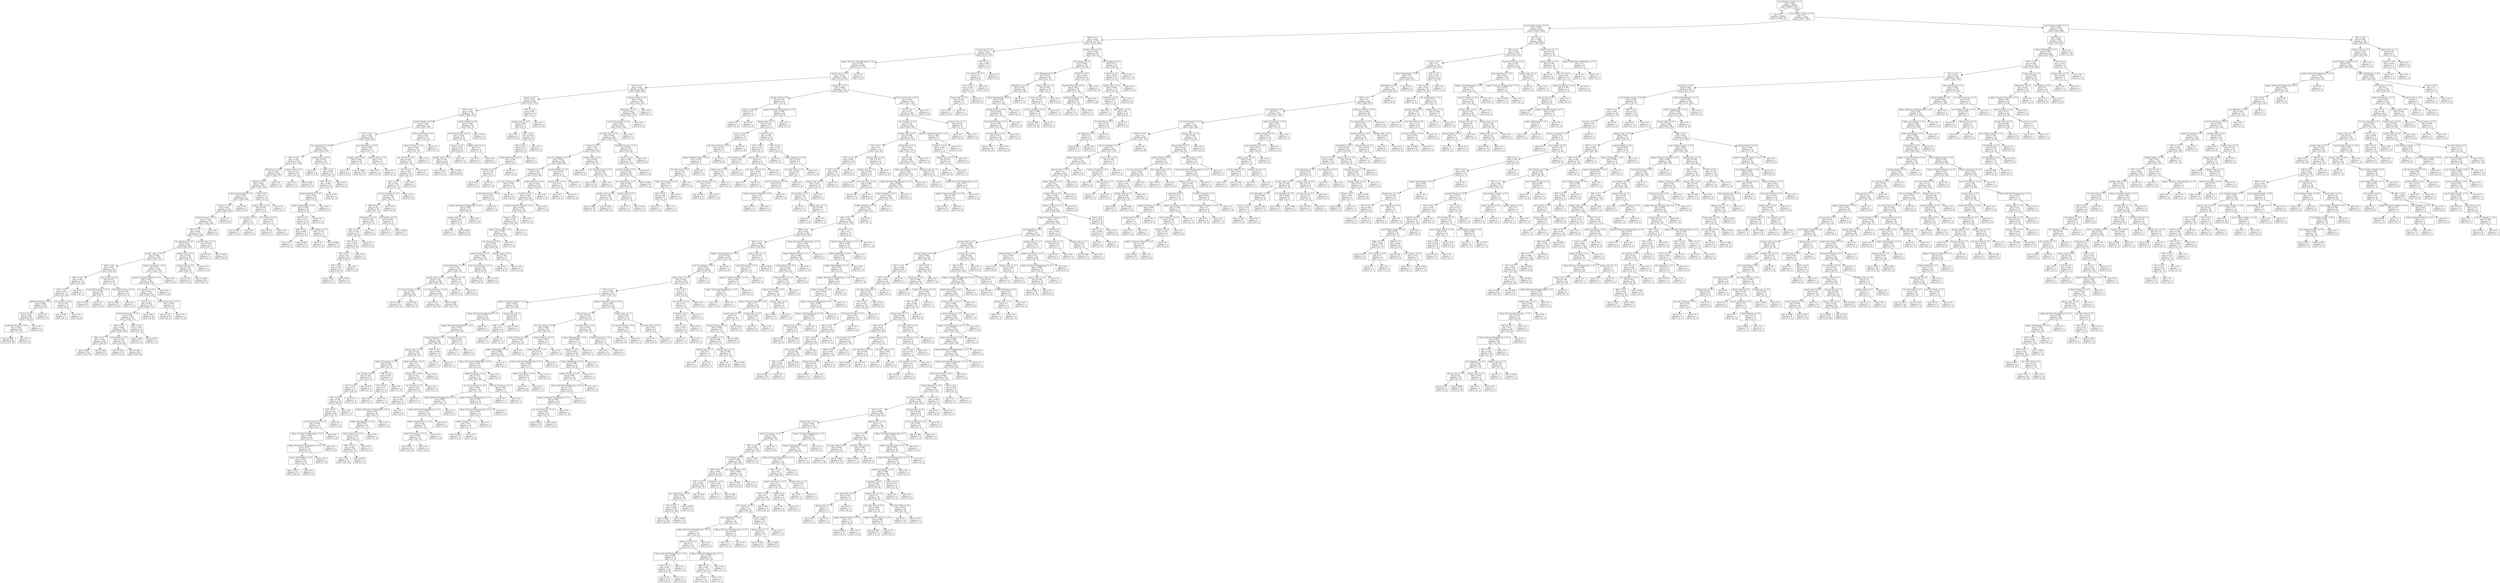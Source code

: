 digraph Tree {
node [shape=box] ;
0 [label="num_funding_rounds <= 1.5\ngini = 0.144\nsamples = 26038\nvalue = [24011, 2027]"] ;
1 [label="gini = 0.0\nsamples = 22094\nvalue = [22094, 0]"] ;
0 -> 1 [labeldistance=2.5, labelangle=45, headlabel="True"] ;
2 [label="num_funding_rounds <= 3.5\ngini = 0.5\nsamples = 3944\nvalue = [1917, 2027]"] ;
0 -> 2 [labeldistance=2.5, labelangle=-45, headlabel="False"] ;
3 [label="num_funding_rounds <= 2.5\ngini = 0.478\nsamples = 2674\nvalue = [1615, 1059]"] ;
2 -> 3 ;
4 [label="CHN <= 0.5\ngini = 0.443\nsamples = 1779\nvalue = [1189, 590]"] ;
3 -> 4 ;
5 [label="success_ipo <= 0.5\ngini = 0.437\nsamples = 1670\nvalue = [1131, 539]"] ;
4 -> 5 ;
6 [label="subject_Business Administration <= 0.5\ngini = 0.436\nsamples = 1659\nvalue = [1127, 532]"] ;
5 -> 6 ;
7 [label="degree_type <= 0.5\ngini = 0.437\nsamples = 1650\nvalue = [1118, 532]"] ;
6 -> 7 ;
8 [label="USA <= 0.5\ngini = 0.425\nsamples = 1238\nvalue = [858, 380]"] ;
7 -> 8 ;
9 [label="closed <= 0.5\ngini = 0.437\nsamples = 789\nvalue = [535, 254]"] ;
8 -> 9 ;
10 [label="IND <= 0.5\ngini = 0.434\nsamples = 776\nvalue = [529, 247]"] ;
9 -> 10 ;
11 [label="gender_female <= 0.5\ngini = 0.439\nsamples = 722\nvalue = [487, 235]"] ;
10 -> 11 ;
12 [label="AUS <= 0.5\ngini = 0.445\nsamples = 661\nvalue = [440, 221]"] ;
11 -> 12 ;
13 [label="has_acquisitions <= 0.5\ngini = 0.441\nsamples = 640\nvalue = [430, 210]"] ;
12 -> 13 ;
14 [label="CHE <= 0.5\ngini = 0.437\nsamples = 616\nvalue = [417, 199]"] ;
13 -> 14 ;
15 [label="Blockchain <= 0.5\ngini = 0.441\nsamples = 590\nvalue = [396, 194]"] ;
14 -> 15 ;
16 [label="FinTech <= 0.5\ngini = 0.443\nsamples = 587\nvalue = [393, 194]"] ;
15 -> 16 ;
17 [label="subject_Accounting <= 0.5\ngini = 0.441\nsamples = 577\nvalue = [388, 189]"] ;
16 -> 17 ;
18 [label="Finance <= 0.5\ngini = 0.441\nsamples = 575\nvalue = [386, 189]"] ;
17 -> 18 ;
19 [label="Cryptocurrency <= 0.5\ngini = 0.442\nsamples = 573\nvalue = [384, 189]"] ;
18 -> 19 ;
20 [label="DEU <= 0.5\ngini = 0.443\nsamples = 571\nvalue = [382, 189]"] ;
19 -> 20 ;
21 [label="city_Singapore <= 0.5\ngini = 0.445\nsamples = 544\nvalue = [362, 182]"] ;
20 -> 21 ;
22 [label="gender_male <= 0.5\ngini = 0.448\nsamples = 504\nvalue = [333, 171]"] ;
21 -> 22 ;
23 [label="GBR <= 0.5\ngini = 0.467\nsamples = 140\nvalue = [88, 52]"] ;
22 -> 23 ;
24 [label="BRA <= 0.5\ngini = 0.481\nsamples = 112\nvalue = [67, 45]"] ;
23 -> 24 ;
25 [label="CAN <= 0.5\ngini = 0.479\nsamples = 111\nvalue = [67, 44]"] ;
24 -> 25 ;
26 [label="Mobile Payments <= 0.5\ngini = 0.484\nsamples = 100\nvalue = [59, 41]"] ;
25 -> 26 ;
27 [label="Bitcoin <= 0.5\ngini = 0.485\nsamples = 99\nvalue = [58, 41]"] ;
26 -> 27 ;
28 [label="Financial Services <= 0.5\ngini = 0.487\nsamples = 98\nvalue = [57, 41]"] ;
27 -> 28 ;
29 [label="gini = 0.486\nsamples = 94\nvalue = [55, 39]"] ;
28 -> 29 ;
30 [label="gini = 0.5\nsamples = 4\nvalue = [2, 2]"] ;
28 -> 30 ;
31 [label="gini = 0.0\nsamples = 1\nvalue = [1, 0]"] ;
27 -> 31 ;
32 [label="gini = 0.0\nsamples = 1\nvalue = [1, 0]"] ;
26 -> 32 ;
33 [label="city_Toronto <= 0.5\ngini = 0.397\nsamples = 11\nvalue = [8, 3]"] ;
25 -> 33 ;
34 [label="gini = 0.245\nsamples = 7\nvalue = [6, 1]"] ;
33 -> 34 ;
35 [label="gini = 0.5\nsamples = 4\nvalue = [2, 2]"] ;
33 -> 35 ;
36 [label="gini = 0.0\nsamples = 1\nvalue = [0, 1]"] ;
24 -> 36 ;
37 [label="city_London <= 0.5\ngini = 0.375\nsamples = 28\nvalue = [21, 7]"] ;
23 -> 37 ;
38 [label="Financial Services <= 0.5\ngini = 0.198\nsamples = 9\nvalue = [8, 1]"] ;
37 -> 38 ;
39 [label="gini = 0.219\nsamples = 8\nvalue = [7, 1]"] ;
38 -> 39 ;
40 [label="gini = 0.0\nsamples = 1\nvalue = [1, 0]"] ;
38 -> 40 ;
41 [label="Financial Services <= 0.5\ngini = 0.432\nsamples = 19\nvalue = [13, 6]"] ;
37 -> 41 ;
42 [label="gini = 0.444\nsamples = 18\nvalue = [12, 6]"] ;
41 -> 42 ;
43 [label="gini = 0.0\nsamples = 1\nvalue = [1, 0]"] ;
41 -> 43 ;
44 [label="subject_Economics <= 0.5\ngini = 0.44\nsamples = 364\nvalue = [245, 119]"] ;
22 -> 44 ;
45 [label="subject_Computer Science <= 0.5\ngini = 0.441\nsamples = 363\nvalue = [244, 119]"] ;
44 -> 45 ;
46 [label="city_Toronto <= 0.5\ngini = 0.441\nsamples = 362\nvalue = [243, 119]"] ;
45 -> 46 ;
47 [label="CAN <= 0.5\ngini = 0.443\nsamples = 353\nvalue = [236, 117]"] ;
46 -> 47 ;
48 [label="Financial Services <= 0.5\ngini = 0.44\nsamples = 339\nvalue = [228, 111]"] ;
47 -> 48 ;
49 [label="GBR <= 0.5\ngini = 0.442\nsamples = 328\nvalue = [220, 108]"] ;
48 -> 49 ;
50 [label="BRA <= 0.5\ngini = 0.441\nsamples = 250\nvalue = [168, 82]"] ;
49 -> 50 ;
51 [label="gini = 0.441\nsamples = 241\nvalue = [162, 79]"] ;
50 -> 51 ;
52 [label="gini = 0.444\nsamples = 9\nvalue = [6, 3]"] ;
50 -> 52 ;
53 [label="city_London <= 0.5\ngini = 0.444\nsamples = 78\nvalue = [52, 26]"] ;
49 -> 53 ;
54 [label="gini = 0.444\nsamples = 18\nvalue = [12, 6]"] ;
53 -> 54 ;
55 [label="gini = 0.444\nsamples = 60\nvalue = [40, 20]"] ;
53 -> 55 ;
56 [label="GBR <= 0.5\ngini = 0.397\nsamples = 11\nvalue = [8, 3]"] ;
48 -> 56 ;
57 [label="gini = 0.408\nsamples = 7\nvalue = [5, 2]"] ;
56 -> 57 ;
58 [label="gini = 0.375\nsamples = 4\nvalue = [3, 1]"] ;
56 -> 58 ;
59 [label="gini = 0.49\nsamples = 14\nvalue = [8, 6]"] ;
47 -> 59 ;
60 [label="Financial Services <= 0.5\ngini = 0.346\nsamples = 9\nvalue = [7, 2]"] ;
46 -> 60 ;
61 [label="gini = 0.375\nsamples = 8\nvalue = [6, 2]"] ;
60 -> 61 ;
62 [label="gini = 0.0\nsamples = 1\nvalue = [1, 0]"] ;
60 -> 62 ;
63 [label="gini = 0.0\nsamples = 1\nvalue = [1, 0]"] ;
45 -> 63 ;
64 [label="gini = 0.0\nsamples = 1\nvalue = [1, 0]"] ;
44 -> 64 ;
65 [label="subject_Law <= 0.5\ngini = 0.399\nsamples = 40\nvalue = [29, 11]"] ;
21 -> 65 ;
66 [label="gender_male <= 0.5\ngini = 0.405\nsamples = 39\nvalue = [28, 11]"] ;
65 -> 66 ;
67 [label="gini = 0.32\nsamples = 10\nvalue = [8, 2]"] ;
66 -> 67 ;
68 [label="gini = 0.428\nsamples = 29\nvalue = [20, 9]"] ;
66 -> 68 ;
69 [label="gini = 0.0\nsamples = 1\nvalue = [1, 0]"] ;
65 -> 69 ;
70 [label="gender_male <= 0.5\ngini = 0.384\nsamples = 27\nvalue = [20, 7]"] ;
20 -> 70 ;
71 [label="gini = 0.32\nsamples = 5\nvalue = [4, 1]"] ;
70 -> 71 ;
72 [label="gini = 0.397\nsamples = 22\nvalue = [16, 6]"] ;
70 -> 72 ;
73 [label="gini = 0.0\nsamples = 2\nvalue = [2, 0]"] ;
19 -> 73 ;
74 [label="gini = 0.0\nsamples = 2\nvalue = [2, 0]"] ;
18 -> 74 ;
75 [label="gini = 0.0\nsamples = 2\nvalue = [2, 0]"] ;
17 -> 75 ;
76 [label="CAN <= 0.5\ngini = 0.5\nsamples = 10\nvalue = [5, 5]"] ;
16 -> 76 ;
77 [label="gender_male <= 0.5\ngini = 0.494\nsamples = 9\nvalue = [5, 4]"] ;
76 -> 77 ;
78 [label="city_London <= 0.5\ngini = 0.5\nsamples = 4\nvalue = [2, 2]"] ;
77 -> 78 ;
79 [label="gini = 0.444\nsamples = 3\nvalue = [1, 2]"] ;
78 -> 79 ;
80 [label="gini = 0.0\nsamples = 1\nvalue = [1, 0]"] ;
78 -> 80 ;
81 [label="city_London <= 0.5\ngini = 0.48\nsamples = 5\nvalue = [3, 2]"] ;
77 -> 81 ;
82 [label="gini = 0.375\nsamples = 4\nvalue = [3, 1]"] ;
81 -> 82 ;
83 [label="gini = 0.0\nsamples = 1\nvalue = [0, 1]"] ;
81 -> 83 ;
84 [label="gini = 0.0\nsamples = 1\nvalue = [0, 1]"] ;
76 -> 84 ;
85 [label="gini = 0.0\nsamples = 3\nvalue = [3, 0]"] ;
15 -> 85 ;
86 [label="gender_male <= 0.5\ngini = 0.311\nsamples = 26\nvalue = [21, 5]"] ;
14 -> 86 ;
87 [label="gini = 0.0\nsamples = 5\nvalue = [5, 0]"] ;
86 -> 87 ;
88 [label="gini = 0.363\nsamples = 21\nvalue = [16, 5]"] ;
86 -> 88 ;
89 [label="gender_male <= 0.5\ngini = 0.497\nsamples = 24\nvalue = [13, 11]"] ;
13 -> 89 ;
90 [label="gini = 0.0\nsamples = 3\nvalue = [3, 0]"] ;
89 -> 90 ;
91 [label="CHE <= 0.5\ngini = 0.499\nsamples = 21\nvalue = [10, 11]"] ;
89 -> 91 ;
92 [label="DEU <= 0.5\ngini = 0.499\nsamples = 19\nvalue = [10, 9]"] ;
91 -> 92 ;
93 [label="Financial Services <= 0.5\ngini = 0.48\nsamples = 15\nvalue = [9, 6]"] ;
92 -> 93 ;
94 [label="subject_Engineering <= 0.5\ngini = 0.459\nsamples = 14\nvalue = [9, 5]"] ;
93 -> 94 ;
95 [label="GBR <= 0.5\ngini = 0.473\nsamples = 13\nvalue = [8, 5]"] ;
94 -> 95 ;
96 [label="BRA <= 0.5\ngini = 0.494\nsamples = 9\nvalue = [5, 4]"] ;
95 -> 96 ;
97 [label="gini = 0.5\nsamples = 6\nvalue = [3, 3]"] ;
96 -> 97 ;
98 [label="gini = 0.444\nsamples = 3\nvalue = [2, 1]"] ;
96 -> 98 ;
99 [label="city_London <= 0.5\ngini = 0.375\nsamples = 4\nvalue = [3, 1]"] ;
95 -> 99 ;
100 [label="gini = 0.0\nsamples = 1\nvalue = [1, 0]"] ;
99 -> 100 ;
101 [label="gini = 0.444\nsamples = 3\nvalue = [2, 1]"] ;
99 -> 101 ;
102 [label="gini = 0.0\nsamples = 1\nvalue = [1, 0]"] ;
94 -> 102 ;
103 [label="gini = 0.0\nsamples = 1\nvalue = [0, 1]"] ;
93 -> 103 ;
104 [label="gini = 0.375\nsamples = 4\nvalue = [1, 3]"] ;
92 -> 104 ;
105 [label="gini = 0.0\nsamples = 2\nvalue = [0, 2]"] ;
91 -> 105 ;
106 [label="has_acquisitions <= 0.5\ngini = 0.499\nsamples = 21\nvalue = [10, 11]"] ;
12 -> 106 ;
107 [label="gender_male <= 0.5\ngini = 0.492\nsamples = 16\nvalue = [7, 9]"] ;
106 -> 107 ;
108 [label="gini = 0.5\nsamples = 4\nvalue = [2, 2]"] ;
107 -> 108 ;
109 [label="gini = 0.486\nsamples = 12\nvalue = [5, 7]"] ;
107 -> 109 ;
110 [label="gender_male <= 0.5\ngini = 0.48\nsamples = 5\nvalue = [3, 2]"] ;
106 -> 110 ;
111 [label="gini = 0.0\nsamples = 1\nvalue = [1, 0]"] ;
110 -> 111 ;
112 [label="gini = 0.5\nsamples = 4\nvalue = [2, 2]"] ;
110 -> 112 ;
113 [label="Financial Services <= 0.5\ngini = 0.354\nsamples = 61\nvalue = [47, 14]"] ;
11 -> 113 ;
114 [label="subject_Finance <= 0.5\ngini = 0.339\nsamples = 60\nvalue = [47, 13]"] ;
113 -> 114 ;
115 [label="city_Toronto <= 0.5\ngini = 0.324\nsamples = 59\nvalue = [47, 12]"] ;
114 -> 115 ;
116 [label="AUS <= 0.5\ngini = 0.307\nsamples = 58\nvalue = [47, 11]"] ;
115 -> 116 ;
117 [label="DEU <= 0.5\ngini = 0.324\nsamples = 54\nvalue = [43, 11]"] ;
116 -> 117 ;
118 [label="success_acquired <= 0.5\ngini = 0.343\nsamples = 50\nvalue = [39, 11]"] ;
117 -> 118 ;
119 [label="GBR <= 0.5\ngini = 0.353\nsamples = 48\nvalue = [37, 11]"] ;
118 -> 119 ;
120 [label="Blockchain <= 0.5\ngini = 0.326\nsamples = 39\nvalue = [31, 8]"] ;
119 -> 120 ;
121 [label="BRA <= 0.5\ngini = 0.339\nsamples = 37\nvalue = [29, 8]"] ;
120 -> 121 ;
122 [label="CAN <= 0.5\ngini = 0.353\nsamples = 35\nvalue = [27, 8]"] ;
121 -> 122 ;
123 [label="CHE <= 0.5\ngini = 0.36\nsamples = 34\nvalue = [26, 8]"] ;
122 -> 123 ;
124 [label="SGP <= 0.5\ngini = 0.367\nsamples = 33\nvalue = [25, 8]"] ;
123 -> 124 ;
125 [label="gini = 0.384\nsamples = 27\nvalue = [20, 7]"] ;
124 -> 125 ;
126 [label="gini = 0.278\nsamples = 6\nvalue = [5, 1]"] ;
124 -> 126 ;
127 [label="gini = 0.0\nsamples = 1\nvalue = [1, 0]"] ;
123 -> 127 ;
128 [label="gini = 0.0\nsamples = 1\nvalue = [1, 0]"] ;
122 -> 128 ;
129 [label="gini = 0.0\nsamples = 2\nvalue = [2, 0]"] ;
121 -> 129 ;
130 [label="gini = 0.0\nsamples = 2\nvalue = [2, 0]"] ;
120 -> 130 ;
131 [label="city_London <= 0.5\ngini = 0.444\nsamples = 9\nvalue = [6, 3]"] ;
119 -> 131 ;
132 [label="gini = 0.5\nsamples = 2\nvalue = [1, 1]"] ;
131 -> 132 ;
133 [label="gini = 0.408\nsamples = 7\nvalue = [5, 2]"] ;
131 -> 133 ;
134 [label="gini = 0.0\nsamples = 2\nvalue = [2, 0]"] ;
118 -> 134 ;
135 [label="gini = 0.0\nsamples = 4\nvalue = [4, 0]"] ;
117 -> 135 ;
136 [label="gini = 0.0\nsamples = 4\nvalue = [4, 0]"] ;
116 -> 136 ;
137 [label="gini = 0.0\nsamples = 1\nvalue = [0, 1]"] ;
115 -> 137 ;
138 [label="gini = 0.0\nsamples = 1\nvalue = [0, 1]"] ;
114 -> 138 ;
139 [label="gini = 0.0\nsamples = 1\nvalue = [0, 1]"] ;
113 -> 139 ;
140 [label="gender_female <= 0.5\ngini = 0.346\nsamples = 54\nvalue = [42, 12]"] ;
10 -> 140 ;
141 [label="Financial Services <= 0.5\ngini = 0.295\nsamples = 50\nvalue = [41, 9]"] ;
140 -> 141 ;
142 [label="success <= 0.5\ngini = 0.278\nsamples = 48\nvalue = [40, 8]"] ;
141 -> 142 ;
143 [label="gender_male <= 0.5\ngini = 0.287\nsamples = 46\nvalue = [38, 8]"] ;
142 -> 143 ;
144 [label="gini = 0.245\nsamples = 14\nvalue = [12, 2]"] ;
143 -> 144 ;
145 [label="gini = 0.305\nsamples = 32\nvalue = [26, 6]"] ;
143 -> 145 ;
146 [label="gini = 0.0\nsamples = 2\nvalue = [2, 0]"] ;
142 -> 146 ;
147 [label="gender_male <= 0.5\ngini = 0.5\nsamples = 2\nvalue = [1, 1]"] ;
141 -> 147 ;
148 [label="gini = 0.0\nsamples = 1\nvalue = [1, 0]"] ;
147 -> 148 ;
149 [label="gini = 0.0\nsamples = 1\nvalue = [0, 1]"] ;
147 -> 149 ;
150 [label="gini = 0.375\nsamples = 4\nvalue = [1, 3]"] ;
140 -> 150 ;
151 [label="CAN <= 0.5\ngini = 0.497\nsamples = 13\nvalue = [6, 7]"] ;
9 -> 151 ;
152 [label="gender_male <= 0.5\ngini = 0.496\nsamples = 11\nvalue = [6, 5]"] ;
151 -> 152 ;
153 [label="gini = 0.0\nsamples = 2\nvalue = [0, 2]"] ;
152 -> 153 ;
154 [label="DEU <= 0.5\ngini = 0.444\nsamples = 9\nvalue = [6, 3]"] ;
152 -> 154 ;
155 [label="BRA <= 0.5\ngini = 0.375\nsamples = 8\nvalue = [6, 2]"] ;
154 -> 155 ;
156 [label="Financial Services <= 0.5\ngini = 0.245\nsamples = 7\nvalue = [6, 1]"] ;
155 -> 156 ;
157 [label="FinTech <= 0.5\ngini = 0.278\nsamples = 6\nvalue = [5, 1]"] ;
156 -> 157 ;
158 [label="gini = 0.32\nsamples = 5\nvalue = [4, 1]"] ;
157 -> 158 ;
159 [label="gini = 0.0\nsamples = 1\nvalue = [1, 0]"] ;
157 -> 159 ;
160 [label="gini = 0.0\nsamples = 1\nvalue = [1, 0]"] ;
156 -> 160 ;
161 [label="gini = 0.0\nsamples = 1\nvalue = [0, 1]"] ;
155 -> 161 ;
162 [label="gini = 0.0\nsamples = 1\nvalue = [0, 1]"] ;
154 -> 162 ;
163 [label="gini = 0.0\nsamples = 2\nvalue = [0, 2]"] ;
151 -> 163 ;
164 [label="Cryptocurrency <= 0.5\ngini = 0.404\nsamples = 449\nvalue = [323, 126]"] ;
8 -> 164 ;
165 [label="Payments <= 0.5\ngini = 0.402\nsamples = 448\nvalue = [323, 125]"] ;
164 -> 165 ;
166 [label="subject_Chemistry <= 0.5\ngini = 0.401\nsamples = 447\nvalue = [323, 124]"] ;
165 -> 166 ;
167 [label="city_New_York <= 0.5\ngini = 0.399\nsamples = 446\nvalue = [323, 123]"] ;
166 -> 167 ;
168 [label="closed <= 0.5\ngini = 0.39\nsamples = 373\nvalue = [274, 99]"] ;
167 -> 168 ;
169 [label="city_Los_Angeles <= 0.5\ngini = 0.384\nsamples = 344\nvalue = [255, 89]"] ;
168 -> 169 ;
170 [label="operating <= 0.5\ngini = 0.38\nsamples = 337\nvalue = [251, 86]"] ;
169 -> 170 ;
171 [label="city_San_Francisco <= 0.5\ngini = 0.308\nsamples = 21\nvalue = [17, 4]"] ;
170 -> 171 ;
172 [label="Financial Services <= 0.5\ngini = 0.391\nsamples = 15\nvalue = [11, 4]"] ;
171 -> 172 ;
173 [label="subject_Mechanical Engineering <= 0.5\ngini = 0.408\nsamples = 14\nvalue = [10, 4]"] ;
172 -> 173 ;
174 [label="gender_male <= 0.5\ngini = 0.426\nsamples = 13\nvalue = [9, 4]"] ;
173 -> 174 ;
175 [label="gini = 0.0\nsamples = 1\nvalue = [1, 0]"] ;
174 -> 175 ;
176 [label="gini = 0.444\nsamples = 12\nvalue = [8, 4]"] ;
174 -> 176 ;
177 [label="gini = 0.0\nsamples = 1\nvalue = [1, 0]"] ;
173 -> 177 ;
178 [label="gini = 0.0\nsamples = 1\nvalue = [1, 0]"] ;
172 -> 178 ;
179 [label="gini = 0.0\nsamples = 6\nvalue = [6, 0]"] ;
171 -> 179 ;
180 [label="subject_Physics <= 0.5\ngini = 0.384\nsamples = 316\nvalue = [234, 82]"] ;
170 -> 180 ;
181 [label="FinTech <= 0.5\ngini = 0.385\nsamples = 315\nvalue = [233, 82]"] ;
180 -> 181 ;
182 [label="subject_Computer Science <= 0.5\ngini = 0.386\nsamples = 314\nvalue = [232, 82]"] ;
181 -> 182 ;
183 [label="Finance <= 0.5\ngini = 0.387\nsamples = 313\nvalue = [231, 82]"] ;
182 -> 183 ;
184 [label="subject_Accounting <= 0.5\ngini = 0.387\nsamples = 312\nvalue = [230, 82]"] ;
183 -> 184 ;
185 [label="city_Chicago <= 0.5\ngini = 0.388\nsamples = 311\nvalue = [229, 82]"] ;
184 -> 185 ;
186 [label="gender_female <= 0.5\ngini = 0.386\nsamples = 302\nvalue = [223, 79]"] ;
185 -> 186 ;
187 [label="Financial Services <= 0.5\ngini = 0.38\nsamples = 274\nvalue = [204, 70]"] ;
186 -> 187 ;
188 [label="gender_male <= 0.5\ngini = 0.378\nsamples = 269\nvalue = [201, 68]"] ;
187 -> 188 ;
189 [label="city_San_Francisco <= 0.5\ngini = 0.391\nsamples = 60\nvalue = [44, 16]"] ;
188 -> 189 ;
190 [label="gini = 0.403\nsamples = 50\nvalue = [36, 14]"] ;
189 -> 190 ;
191 [label="gini = 0.32\nsamples = 10\nvalue = [8, 2]"] ;
189 -> 191 ;
192 [label="city_San_Francisco <= 0.5\ngini = 0.374\nsamples = 209\nvalue = [157, 52]"] ;
188 -> 192 ;
193 [label="gini = 0.37\nsamples = 163\nvalue = [123, 40]"] ;
192 -> 193 ;
194 [label="gini = 0.386\nsamples = 46\nvalue = [34, 12]"] ;
192 -> 194 ;
195 [label="gender_male <= 0.5\ngini = 0.48\nsamples = 5\nvalue = [3, 2]"] ;
187 -> 195 ;
196 [label="gini = 0.0\nsamples = 3\nvalue = [3, 0]"] ;
195 -> 196 ;
197 [label="gini = 0.0\nsamples = 2\nvalue = [0, 2]"] ;
195 -> 197 ;
198 [label="city_San_Francisco <= 0.5\ngini = 0.436\nsamples = 28\nvalue = [19, 9]"] ;
186 -> 198 ;
199 [label="gini = 0.444\nsamples = 24\nvalue = [16, 8]"] ;
198 -> 199 ;
200 [label="gini = 0.375\nsamples = 4\nvalue = [3, 1]"] ;
198 -> 200 ;
201 [label="gender_male <= 0.5\ngini = 0.444\nsamples = 9\nvalue = [6, 3]"] ;
185 -> 201 ;
202 [label="gini = 0.0\nsamples = 4\nvalue = [4, 0]"] ;
201 -> 202 ;
203 [label="gini = 0.48\nsamples = 5\nvalue = [2, 3]"] ;
201 -> 203 ;
204 [label="gini = 0.0\nsamples = 1\nvalue = [1, 0]"] ;
184 -> 204 ;
205 [label="gini = 0.0\nsamples = 1\nvalue = [1, 0]"] ;
183 -> 205 ;
206 [label="gini = 0.0\nsamples = 1\nvalue = [1, 0]"] ;
182 -> 206 ;
207 [label="gini = 0.0\nsamples = 1\nvalue = [1, 0]"] ;
181 -> 207 ;
208 [label="gini = 0.0\nsamples = 1\nvalue = [1, 0]"] ;
180 -> 208 ;
209 [label="gender_female <= 0.5\ngini = 0.49\nsamples = 7\nvalue = [4, 3]"] ;
169 -> 209 ;
210 [label="gender_male <= 0.5\ngini = 0.5\nsamples = 6\nvalue = [3, 3]"] ;
209 -> 210 ;
211 [label="gini = 0.5\nsamples = 2\nvalue = [1, 1]"] ;
210 -> 211 ;
212 [label="gini = 0.5\nsamples = 4\nvalue = [2, 2]"] ;
210 -> 212 ;
213 [label="gini = 0.0\nsamples = 1\nvalue = [1, 0]"] ;
209 -> 213 ;
214 [label="gender_male <= 0.5\ngini = 0.452\nsamples = 29\nvalue = [19, 10]"] ;
168 -> 214 ;
215 [label="gini = 0.0\nsamples = 5\nvalue = [5, 0]"] ;
214 -> 215 ;
216 [label="city_San_Francisco <= 0.5\ngini = 0.486\nsamples = 24\nvalue = [14, 10]"] ;
214 -> 216 ;
217 [label="gini = 0.463\nsamples = 22\nvalue = [14, 8]"] ;
216 -> 217 ;
218 [label="gini = 0.0\nsamples = 2\nvalue = [0, 2]"] ;
216 -> 218 ;
219 [label="Financial Services <= 0.5\ngini = 0.441\nsamples = 73\nvalue = [49, 24]"] ;
167 -> 219 ;
220 [label="closed <= 0.5\ngini = 0.448\nsamples = 71\nvalue = [47, 24]"] ;
219 -> 220 ;
221 [label="gender_female <= 0.5\ngini = 0.454\nsamples = 69\nvalue = [45, 24]"] ;
220 -> 221 ;
222 [label="has_acquisitions <= 0.5\ngini = 0.464\nsamples = 60\nvalue = [38, 22]"] ;
221 -> 222 ;
223 [label="gender_male <= 0.5\ngini = 0.456\nsamples = 54\nvalue = [35, 19]"] ;
222 -> 223 ;
224 [label="gini = 0.486\nsamples = 12\nvalue = [7, 5]"] ;
223 -> 224 ;
225 [label="gini = 0.444\nsamples = 42\nvalue = [28, 14]"] ;
223 -> 225 ;
226 [label="gender_male <= 0.5\ngini = 0.5\nsamples = 6\nvalue = [3, 3]"] ;
222 -> 226 ;
227 [label="gini = 0.0\nsamples = 1\nvalue = [1, 0]"] ;
226 -> 227 ;
228 [label="gini = 0.48\nsamples = 5\nvalue = [2, 3]"] ;
226 -> 228 ;
229 [label="gini = 0.346\nsamples = 9\nvalue = [7, 2]"] ;
221 -> 229 ;
230 [label="gini = 0.0\nsamples = 2\nvalue = [2, 0]"] ;
220 -> 230 ;
231 [label="gini = 0.0\nsamples = 2\nvalue = [2, 0]"] ;
219 -> 231 ;
232 [label="gini = 0.0\nsamples = 1\nvalue = [0, 1]"] ;
166 -> 232 ;
233 [label="gini = 0.0\nsamples = 1\nvalue = [0, 1]"] ;
165 -> 233 ;
234 [label="gini = 0.0\nsamples = 1\nvalue = [0, 1]"] ;
164 -> 234 ;
235 [label="operating <= 0.5\ngini = 0.466\nsamples = 412\nvalue = [260, 152]"] ;
7 -> 235 ;
236 [label="gender_male <= 0.5\ngini = 0.337\nsamples = 42\nvalue = [33, 9]"] ;
235 -> 236 ;
237 [label="success <= 0.5\ngini = 0.375\nsamples = 4\nvalue = [1, 3]"] ;
236 -> 237 ;
238 [label="gini = 0.0\nsamples = 3\nvalue = [0, 3]"] ;
237 -> 238 ;
239 [label="gini = 0.0\nsamples = 1\nvalue = [1, 0]"] ;
237 -> 239 ;
240 [label="subject_Electrical Engineering <= 0.5\ngini = 0.266\nsamples = 38\nvalue = [32, 6]"] ;
236 -> 240 ;
241 [label="degree_type <= 1.5\ngini = 0.234\nsamples = 37\nvalue = [32, 5]"] ;
240 -> 241 ;
242 [label="success <= 0.5\ngini = 0.124\nsamples = 15\nvalue = [14, 1]"] ;
241 -> 242 ;
243 [label="city_San_Francisco <= 0.5\ngini = 0.219\nsamples = 8\nvalue = [7, 1]"] ;
242 -> 243 ;
244 [label="subject_Political Science <= 0.5\ngini = 0.278\nsamples = 6\nvalue = [5, 1]"] ;
243 -> 244 ;
245 [label="city_New_York <= 0.5\ngini = 0.32\nsamples = 5\nvalue = [4, 1]"] ;
244 -> 245 ;
246 [label="subject_Economics <= 0.5\ngini = 0.375\nsamples = 4\nvalue = [3, 1]"] ;
245 -> 246 ;
247 [label="USA <= 0.5\ngini = 0.444\nsamples = 3\nvalue = [2, 1]"] ;
246 -> 247 ;
248 [label="gini = 0.0\nsamples = 1\nvalue = [1, 0]"] ;
247 -> 248 ;
249 [label="gini = 0.5\nsamples = 2\nvalue = [1, 1]"] ;
247 -> 249 ;
250 [label="gini = 0.0\nsamples = 1\nvalue = [1, 0]"] ;
246 -> 250 ;
251 [label="gini = 0.0\nsamples = 1\nvalue = [1, 0]"] ;
245 -> 251 ;
252 [label="gini = 0.0\nsamples = 1\nvalue = [1, 0]"] ;
244 -> 252 ;
253 [label="gini = 0.0\nsamples = 2\nvalue = [2, 0]"] ;
243 -> 253 ;
254 [label="gini = 0.0\nsamples = 7\nvalue = [7, 0]"] ;
242 -> 254 ;
255 [label="closed <= 0.5\ngini = 0.298\nsamples = 22\nvalue = [18, 4]"] ;
241 -> 255 ;
256 [label="USA <= 0.5\ngini = 0.397\nsamples = 11\nvalue = [8, 3]"] ;
255 -> 256 ;
257 [label="city_Toronto <= 0.5\ngini = 0.245\nsamples = 7\nvalue = [6, 1]"] ;
256 -> 257 ;
258 [label="subject_Law <= 0.5\ngini = 0.32\nsamples = 5\nvalue = [4, 1]"] ;
257 -> 258 ;
259 [label="subject_Finance <= 0.5\ngini = 0.375\nsamples = 4\nvalue = [3, 1]"] ;
258 -> 259 ;
260 [label="gini = 0.444\nsamples = 3\nvalue = [2, 1]"] ;
259 -> 260 ;
261 [label="gini = 0.0\nsamples = 1\nvalue = [1, 0]"] ;
259 -> 261 ;
262 [label="gini = 0.0\nsamples = 1\nvalue = [1, 0]"] ;
258 -> 262 ;
263 [label="gini = 0.0\nsamples = 2\nvalue = [2, 0]"] ;
257 -> 263 ;
264 [label="degree_type <= 2.5\ngini = 0.5\nsamples = 4\nvalue = [2, 2]"] ;
256 -> 264 ;
265 [label="city_New_York <= 0.5\ngini = 0.444\nsamples = 3\nvalue = [1, 2]"] ;
264 -> 265 ;
266 [label="gini = 0.5\nsamples = 2\nvalue = [1, 1]"] ;
265 -> 266 ;
267 [label="gini = 0.0\nsamples = 1\nvalue = [0, 1]"] ;
265 -> 267 ;
268 [label="gini = 0.0\nsamples = 1\nvalue = [1, 0]"] ;
264 -> 268 ;
269 [label="USA <= 0.5\ngini = 0.165\nsamples = 11\nvalue = [10, 1]"] ;
255 -> 269 ;
270 [label="gini = 0.0\nsamples = 3\nvalue = [3, 0]"] ;
269 -> 270 ;
271 [label="subject_Business <= 0.5\ngini = 0.219\nsamples = 8\nvalue = [7, 1]"] ;
269 -> 271 ;
272 [label="city_New_York <= 0.5\ngini = 0.245\nsamples = 7\nvalue = [6, 1]"] ;
271 -> 272 ;
273 [label="city_San_Francisco <= 0.5\ngini = 0.278\nsamples = 6\nvalue = [5, 1]"] ;
272 -> 273 ;
274 [label="subject_Computer Science <= 0.5\ngini = 0.32\nsamples = 5\nvalue = [4, 1]"] ;
273 -> 274 ;
275 [label="gini = 0.375\nsamples = 4\nvalue = [3, 1]"] ;
274 -> 275 ;
276 [label="gini = 0.0\nsamples = 1\nvalue = [1, 0]"] ;
274 -> 276 ;
277 [label="gini = 0.0\nsamples = 1\nvalue = [1, 0]"] ;
273 -> 277 ;
278 [label="gini = 0.0\nsamples = 1\nvalue = [1, 0]"] ;
272 -> 278 ;
279 [label="gini = 0.0\nsamples = 1\nvalue = [1, 0]"] ;
271 -> 279 ;
280 [label="gini = 0.0\nsamples = 1\nvalue = [0, 1]"] ;
240 -> 280 ;
281 [label="Financial Services <= 0.5\ngini = 0.474\nsamples = 370\nvalue = [227, 143]"] ;
235 -> 281 ;
282 [label="AUS <= 0.5\ngini = 0.473\nsamples = 368\nvalue = [227, 141]"] ;
281 -> 282 ;
283 [label="city_Chicago <= 0.5\ngini = 0.471\nsamples = 364\nvalue = [226, 138]"] ;
282 -> 283 ;
284 [label="gender_male <= 0.5\ngini = 0.468\nsamples = 356\nvalue = [223, 133]"] ;
283 -> 284 ;
285 [label="USA <= 0.5\ngini = 0.5\nsamples = 32\nvalue = [16, 16]"] ;
284 -> 285 ;
286 [label="SGP <= 0.5\ngini = 0.455\nsamples = 20\nvalue = [13, 7]"] ;
285 -> 286 ;
287 [label="CAN <= 0.5\ngini = 0.36\nsamples = 17\nvalue = [13, 4]"] ;
286 -> 287 ;
288 [label="degree_type <= 2.5\ngini = 0.231\nsamples = 15\nvalue = [13, 2]"] ;
287 -> 288 ;
289 [label="city_London <= 0.5\ngini = 0.133\nsamples = 14\nvalue = [13, 1]"] ;
288 -> 289 ;
290 [label="gini = 0.0\nsamples = 11\nvalue = [11, 0]"] ;
289 -> 290 ;
291 [label="degree_type <= 1.5\ngini = 0.444\nsamples = 3\nvalue = [2, 1]"] ;
289 -> 291 ;
292 [label="gini = 0.0\nsamples = 1\nvalue = [1, 0]"] ;
291 -> 292 ;
293 [label="gini = 0.5\nsamples = 2\nvalue = [1, 1]"] ;
291 -> 293 ;
294 [label="gini = 0.0\nsamples = 1\nvalue = [0, 1]"] ;
288 -> 294 ;
295 [label="gini = 0.0\nsamples = 2\nvalue = [0, 2]"] ;
287 -> 295 ;
296 [label="gini = 0.0\nsamples = 3\nvalue = [0, 3]"] ;
286 -> 296 ;
297 [label="degree_type <= 2.5\ngini = 0.375\nsamples = 12\nvalue = [3, 9]"] ;
285 -> 297 ;
298 [label="degree_type <= 1.5\ngini = 0.298\nsamples = 11\nvalue = [2, 9]"] ;
297 -> 298 ;
299 [label="gini = 0.0\nsamples = 4\nvalue = [0, 4]"] ;
298 -> 299 ;
300 [label="city_New_York <= 0.5\ngini = 0.408\nsamples = 7\nvalue = [2, 5]"] ;
298 -> 300 ;
301 [label="gini = 0.48\nsamples = 5\nvalue = [2, 3]"] ;
300 -> 301 ;
302 [label="gini = 0.0\nsamples = 2\nvalue = [0, 2]"] ;
300 -> 302 ;
303 [label="gini = 0.0\nsamples = 1\nvalue = [1, 0]"] ;
297 -> 303 ;
304 [label="Blockchain <= 0.5\ngini = 0.461\nsamples = 324\nvalue = [207, 117]"] ;
284 -> 304 ;
305 [label="SGP <= 0.5\ngini = 0.459\nsamples = 322\nvalue = [207, 115]"] ;
304 -> 305 ;
306 [label="subject_Psychology <= 0.5\ngini = 0.463\nsamples = 310\nvalue = [197, 113]"] ;
305 -> 306 ;
307 [label="subject_Business Management <= 0.5\ngini = 0.462\nsamples = 309\nvalue = [197, 112]"] ;
306 -> 307 ;
308 [label="subject_English <= 0.5\ngini = 0.461\nsamples = 308\nvalue = [197, 111]"] ;
307 -> 308 ;
309 [label="subject_Medicine <= 0.5\ngini = 0.46\nsamples = 307\nvalue = [197, 110]"] ;
308 -> 309 ;
310 [label="IND <= 0.5\ngini = 0.459\nsamples = 306\nvalue = [197, 109]"] ;
309 -> 310 ;
311 [label="GBR <= 0.5\ngini = 0.453\nsamples = 288\nvalue = [188, 100]"] ;
310 -> 311 ;
312 [label="BRA <= 0.5\ngini = 0.443\nsamples = 242\nvalue = [162, 80]"] ;
311 -> 312 ;
313 [label="subject_Civil Engineering <= 0.5\ngini = 0.438\nsamples = 235\nvalue = [159, 76]"] ;
312 -> 313 ;
314 [label="city_Los_Angeles <= 0.5\ngini = 0.441\nsamples = 232\nvalue = [156, 76]"] ;
313 -> 314 ;
315 [label="degree_type <= 2.5\ngini = 0.443\nsamples = 229\nvalue = [153, 76]"] ;
314 -> 315 ;
316 [label="USA <= 0.5\ngini = 0.439\nsamples = 221\nvalue = [149, 72]"] ;
315 -> 316 ;
317 [label="subject_Computer Science <= 0.5\ngini = 0.403\nsamples = 100\nvalue = [72, 28]"] ;
316 -> 317 ;
318 [label="subject_Industrial Engineering <= 0.5\ngini = 0.375\nsamples = 92\nvalue = [69, 23]"] ;
317 -> 318 ;
319 [label="subject_International Business <= 0.5\ngini = 0.367\nsamples = 91\nvalue = [69, 22]"] ;
318 -> 319 ;
320 [label="subject_Finance <= 0.5\ngini = 0.351\nsamples = 88\nvalue = [68, 20]"] ;
319 -> 320 ;
321 [label="degree_type <= 1.5\ngini = 0.334\nsamples = 85\nvalue = [67, 18]"] ;
320 -> 321 ;
322 [label="subject_Economics <= 0.5\ngini = 0.229\nsamples = 38\nvalue = [33, 5]"] ;
321 -> 322 ;
323 [label="city_Toronto <= 0.5\ngini = 0.202\nsamples = 35\nvalue = [31, 4]"] ;
322 -> 323 ;
324 [label="CAN <= 0.5\ngini = 0.175\nsamples = 31\nvalue = [28, 3]"] ;
323 -> 324 ;
325 [label="DEU <= 0.5\ngini = 0.185\nsamples = 29\nvalue = [26, 3]"] ;
324 -> 325 ;
326 [label="CHE <= 0.5\ngini = 0.191\nsamples = 28\nvalue = [25, 3]"] ;
325 -> 326 ;
327 [label="city_San_Francisco <= 0.5\ngini = 0.198\nsamples = 27\nvalue = [24, 3]"] ;
326 -> 327 ;
328 [label="subject_Computer Engineering <= 0.5\ngini = 0.204\nsamples = 26\nvalue = [23, 3]"] ;
327 -> 328 ;
329 [label="subject_Mechanical Engineering <= 0.5\ngini = 0.211\nsamples = 25\nvalue = [22, 3]"] ;
328 -> 329 ;
330 [label="subject_Philosophy <= 0.5\ngini = 0.219\nsamples = 24\nvalue = [21, 3]"] ;
329 -> 330 ;
331 [label="gini = 0.227\nsamples = 23\nvalue = [20, 3]"] ;
330 -> 331 ;
332 [label="gini = 0.0\nsamples = 1\nvalue = [1, 0]"] ;
330 -> 332 ;
333 [label="gini = 0.0\nsamples = 1\nvalue = [1, 0]"] ;
329 -> 333 ;
334 [label="gini = 0.0\nsamples = 1\nvalue = [1, 0]"] ;
328 -> 334 ;
335 [label="gini = 0.0\nsamples = 1\nvalue = [1, 0]"] ;
327 -> 335 ;
336 [label="gini = 0.0\nsamples = 1\nvalue = [1, 0]"] ;
326 -> 336 ;
337 [label="gini = 0.0\nsamples = 1\nvalue = [1, 0]"] ;
325 -> 337 ;
338 [label="gini = 0.0\nsamples = 2\nvalue = [2, 0]"] ;
324 -> 338 ;
339 [label="gini = 0.375\nsamples = 4\nvalue = [3, 1]"] ;
323 -> 339 ;
340 [label="CHE <= 0.5\ngini = 0.444\nsamples = 3\nvalue = [2, 1]"] ;
322 -> 340 ;
341 [label="CAN <= 0.5\ngini = 0.5\nsamples = 2\nvalue = [1, 1]"] ;
340 -> 341 ;
342 [label="gini = 0.0\nsamples = 1\nvalue = [0, 1]"] ;
341 -> 342 ;
343 [label="gini = 0.0\nsamples = 1\nvalue = [1, 0]"] ;
341 -> 343 ;
344 [label="gini = 0.0\nsamples = 1\nvalue = [1, 0]"] ;
340 -> 344 ;
345 [label="subject_Business <= 0.5\ngini = 0.4\nsamples = 47\nvalue = [34, 13]"] ;
321 -> 345 ;
346 [label="subject_Law <= 0.5\ngini = 0.411\nsamples = 45\nvalue = [32, 13]"] ;
345 -> 346 ;
347 [label="city_Toronto <= 0.5\ngini = 0.402\nsamples = 43\nvalue = [31, 12]"] ;
346 -> 347 ;
348 [label="CAN <= 0.5\ngini = 0.393\nsamples = 41\nvalue = [30, 11]"] ;
347 -> 348 ;
349 [label="subject_Information Technology <= 0.5\ngini = 0.405\nsamples = 39\nvalue = [28, 11]"] ;
348 -> 349 ;
350 [label="subject_Management <= 0.5\ngini = 0.411\nsamples = 38\nvalue = [27, 11]"] ;
349 -> 350 ;
351 [label="subject_Physics <= 0.5\ngini = 0.418\nsamples = 37\nvalue = [26, 11]"] ;
350 -> 351 ;
352 [label="DEU <= 0.5\ngini = 0.424\nsamples = 36\nvalue = [25, 11]"] ;
351 -> 352 ;
353 [label="gini = 0.43\nsamples = 32\nvalue = [22, 10]"] ;
352 -> 353 ;
354 [label="gini = 0.375\nsamples = 4\nvalue = [3, 1]"] ;
352 -> 354 ;
355 [label="gini = 0.0\nsamples = 1\nvalue = [1, 0]"] ;
351 -> 355 ;
356 [label="gini = 0.0\nsamples = 1\nvalue = [1, 0]"] ;
350 -> 356 ;
357 [label="gini = 0.0\nsamples = 1\nvalue = [1, 0]"] ;
349 -> 357 ;
358 [label="gini = 0.0\nsamples = 2\nvalue = [2, 0]"] ;
348 -> 358 ;
359 [label="gini = 0.5\nsamples = 2\nvalue = [1, 1]"] ;
347 -> 359 ;
360 [label="gini = 0.5\nsamples = 2\nvalue = [1, 1]"] ;
346 -> 360 ;
361 [label="gini = 0.0\nsamples = 2\nvalue = [2, 0]"] ;
345 -> 361 ;
362 [label="CHE <= 0.5\ngini = 0.444\nsamples = 3\nvalue = [1, 2]"] ;
320 -> 362 ;
363 [label="gini = 0.5\nsamples = 2\nvalue = [1, 1]"] ;
362 -> 363 ;
364 [label="gini = 0.0\nsamples = 1\nvalue = [0, 1]"] ;
362 -> 364 ;
365 [label="degree_type <= 1.5\ngini = 0.444\nsamples = 3\nvalue = [1, 2]"] ;
319 -> 365 ;
366 [label="gini = 0.0\nsamples = 1\nvalue = [0, 1]"] ;
365 -> 366 ;
367 [label="gini = 0.5\nsamples = 2\nvalue = [1, 1]"] ;
365 -> 367 ;
368 [label="gini = 0.0\nsamples = 1\nvalue = [0, 1]"] ;
318 -> 368 ;
369 [label="degree_type <= 1.5\ngini = 0.469\nsamples = 8\nvalue = [3, 5]"] ;
317 -> 369 ;
370 [label="CAN <= 0.5\ngini = 0.5\nsamples = 4\nvalue = [2, 2]"] ;
369 -> 370 ;
371 [label="gini = 0.5\nsamples = 2\nvalue = [1, 1]"] ;
370 -> 371 ;
372 [label="gini = 0.5\nsamples = 2\nvalue = [1, 1]"] ;
370 -> 372 ;
373 [label="gini = 0.375\nsamples = 4\nvalue = [1, 3]"] ;
369 -> 373 ;
374 [label="subject_Computer Science <= 0.5\ngini = 0.463\nsamples = 121\nvalue = [77, 44]"] ;
316 -> 374 ;
375 [label="degree_type <= 1.5\ngini = 0.476\nsamples = 105\nvalue = [64, 41]"] ;
374 -> 375 ;
376 [label="city_New_York <= 0.5\ngini = 0.496\nsamples = 66\nvalue = [36, 30]"] ;
375 -> 376 ;
377 [label="subject_Physics <= 0.5\ngini = 0.487\nsamples = 55\nvalue = [32, 23]"] ;
376 -> 377 ;
378 [label="subject_Philosophy <= 0.5\ngini = 0.483\nsamples = 54\nvalue = [32, 22]"] ;
377 -> 378 ;
379 [label="subject_Information Technology <= 0.5\ngini = 0.478\nsamples = 53\nvalue = [32, 21]"] ;
378 -> 379 ;
380 [label="subject_Business <= 0.5\ngini = 0.473\nsamples = 52\nvalue = [32, 20]"] ;
379 -> 380 ;
381 [label="city_San_Francisco <= 0.5\ngini = 0.465\nsamples = 49\nvalue = [31, 18]"] ;
380 -> 381 ;
382 [label="subject_Electrical Engineering <= 0.5\ngini = 0.482\nsamples = 37\nvalue = [22, 15]"] ;
381 -> 382 ;
383 [label="subject_Industrial Engineering <= 0.5\ngini = 0.475\nsamples = 36\nvalue = [22, 14]"] ;
382 -> 383 ;
384 [label="subject_Mathematics <= 0.5\ngini = 0.48\nsamples = 35\nvalue = [21, 14]"] ;
383 -> 384 ;
385 [label="subject_Economics <= 0.5\ngini = 0.484\nsamples = 34\nvalue = [20, 14]"] ;
384 -> 385 ;
386 [label="gini = 0.48\nsamples = 30\nvalue = [18, 12]"] ;
385 -> 386 ;
387 [label="gini = 0.5\nsamples = 4\nvalue = [2, 2]"] ;
385 -> 387 ;
388 [label="gini = 0.0\nsamples = 1\nvalue = [1, 0]"] ;
384 -> 388 ;
389 [label="gini = 0.0\nsamples = 1\nvalue = [1, 0]"] ;
383 -> 389 ;
390 [label="gini = 0.0\nsamples = 1\nvalue = [0, 1]"] ;
382 -> 390 ;
391 [label="subject_Chemical Engineering <= 0.5\ngini = 0.375\nsamples = 12\nvalue = [9, 3]"] ;
381 -> 391 ;
392 [label="subject_Electrical Engineering <= 0.5\ngini = 0.397\nsamples = 11\nvalue = [8, 3]"] ;
391 -> 392 ;
393 [label="subject_Finance <= 0.5\ngini = 0.42\nsamples = 10\nvalue = [7, 3]"] ;
392 -> 393 ;
394 [label="gini = 0.444\nsamples = 9\nvalue = [6, 3]"] ;
393 -> 394 ;
395 [label="gini = 0.0\nsamples = 1\nvalue = [1, 0]"] ;
393 -> 395 ;
396 [label="gini = 0.0\nsamples = 1\nvalue = [1, 0]"] ;
392 -> 396 ;
397 [label="gini = 0.0\nsamples = 1\nvalue = [1, 0]"] ;
391 -> 397 ;
398 [label="city_San_Francisco <= 0.5\ngini = 0.444\nsamples = 3\nvalue = [1, 2]"] ;
380 -> 398 ;
399 [label="gini = 0.5\nsamples = 2\nvalue = [1, 1]"] ;
398 -> 399 ;
400 [label="gini = 0.0\nsamples = 1\nvalue = [0, 1]"] ;
398 -> 400 ;
401 [label="gini = 0.0\nsamples = 1\nvalue = [0, 1]"] ;
379 -> 401 ;
402 [label="gini = 0.0\nsamples = 1\nvalue = [0, 1]"] ;
378 -> 402 ;
403 [label="gini = 0.0\nsamples = 1\nvalue = [0, 1]"] ;
377 -> 403 ;
404 [label="subject_Finance <= 0.5\ngini = 0.463\nsamples = 11\nvalue = [4, 7]"] ;
376 -> 404 ;
405 [label="subject_History <= 0.5\ngini = 0.42\nsamples = 10\nvalue = [3, 7]"] ;
404 -> 405 ;
406 [label="subject_Electrical Engineering <= 0.5\ngini = 0.346\nsamples = 9\nvalue = [2, 7]"] ;
405 -> 406 ;
407 [label="subject_Economics <= 0.5\ngini = 0.219\nsamples = 8\nvalue = [1, 7]"] ;
406 -> 407 ;
408 [label="gini = 0.0\nsamples = 6\nvalue = [0, 6]"] ;
407 -> 408 ;
409 [label="gini = 0.5\nsamples = 2\nvalue = [1, 1]"] ;
407 -> 409 ;
410 [label="gini = 0.0\nsamples = 1\nvalue = [1, 0]"] ;
406 -> 410 ;
411 [label="gini = 0.0\nsamples = 1\nvalue = [1, 0]"] ;
405 -> 411 ;
412 [label="gini = 0.0\nsamples = 1\nvalue = [1, 0]"] ;
404 -> 412 ;
413 [label="city_New_York <= 0.5\ngini = 0.405\nsamples = 39\nvalue = [28, 11]"] ;
375 -> 413 ;
414 [label="subject_Management <= 0.5\ngini = 0.466\nsamples = 27\nvalue = [17, 10]"] ;
413 -> 414 ;
415 [label="Bitcoin <= 0.5\ngini = 0.453\nsamples = 26\nvalue = [17, 9]"] ;
414 -> 415 ;
416 [label="subject_Marketing <= 0.5\ngini = 0.461\nsamples = 25\nvalue = [16, 9]"] ;
415 -> 416 ;
417 [label="subject_Finance <= 0.5\ngini = 0.469\nsamples = 24\nvalue = [15, 9]"] ;
416 -> 417 ;
418 [label="subject_International Business <= 0.5\ngini = 0.476\nsamples = 23\nvalue = [14, 9]"] ;
417 -> 418 ;
419 [label="subject_Computer Engineering <= 0.5\ngini = 0.483\nsamples = 22\nvalue = [13, 9]"] ;
418 -> 419 ;
420 [label="city_San_Francisco <= 0.5\ngini = 0.49\nsamples = 21\nvalue = [12, 9]"] ;
419 -> 420 ;
421 [label="gini = 0.492\nsamples = 16\nvalue = [9, 7]"] ;
420 -> 421 ;
422 [label="gini = 0.48\nsamples = 5\nvalue = [3, 2]"] ;
420 -> 422 ;
423 [label="gini = 0.0\nsamples = 1\nvalue = [1, 0]"] ;
419 -> 423 ;
424 [label="gini = 0.0\nsamples = 1\nvalue = [1, 0]"] ;
418 -> 424 ;
425 [label="gini = 0.0\nsamples = 1\nvalue = [1, 0]"] ;
417 -> 425 ;
426 [label="gini = 0.0\nsamples = 1\nvalue = [1, 0]"] ;
416 -> 426 ;
427 [label="gini = 0.0\nsamples = 1\nvalue = [1, 0]"] ;
415 -> 427 ;
428 [label="gini = 0.0\nsamples = 1\nvalue = [0, 1]"] ;
414 -> 428 ;
429 [label="subject_Business <= 0.5\ngini = 0.153\nsamples = 12\nvalue = [11, 1]"] ;
413 -> 429 ;
430 [label="gini = 0.0\nsamples = 10\nvalue = [10, 0]"] ;
429 -> 430 ;
431 [label="gini = 0.5\nsamples = 2\nvalue = [1, 1]"] ;
429 -> 431 ;
432 [label="degree_type <= 1.5\ngini = 0.305\nsamples = 16\nvalue = [13, 3]"] ;
374 -> 432 ;
433 [label="city_San_Francisco <= 0.5\ngini = 0.165\nsamples = 11\nvalue = [10, 1]"] ;
432 -> 433 ;
434 [label="gini = 0.0\nsamples = 9\nvalue = [9, 0]"] ;
433 -> 434 ;
435 [label="gini = 0.5\nsamples = 2\nvalue = [1, 1]"] ;
433 -> 435 ;
436 [label="city_New_York <= 0.5\ngini = 0.48\nsamples = 5\nvalue = [3, 2]"] ;
432 -> 436 ;
437 [label="gini = 0.5\nsamples = 4\nvalue = [2, 2]"] ;
436 -> 437 ;
438 [label="gini = 0.0\nsamples = 1\nvalue = [1, 0]"] ;
436 -> 438 ;
439 [label="USA <= 0.5\ngini = 0.5\nsamples = 8\nvalue = [4, 4]"] ;
315 -> 439 ;
440 [label="city_Toronto <= 0.5\ngini = 0.32\nsamples = 5\nvalue = [1, 4]"] ;
439 -> 440 ;
441 [label="FinTech <= 0.5\ngini = 0.375\nsamples = 4\nvalue = [1, 3]"] ;
440 -> 441 ;
442 [label="DEU <= 0.5\ngini = 0.444\nsamples = 3\nvalue = [1, 2]"] ;
441 -> 442 ;
443 [label="gini = 0.5\nsamples = 2\nvalue = [1, 1]"] ;
442 -> 443 ;
444 [label="gini = 0.0\nsamples = 1\nvalue = [0, 1]"] ;
442 -> 444 ;
445 [label="gini = 0.0\nsamples = 1\nvalue = [0, 1]"] ;
441 -> 445 ;
446 [label="gini = 0.0\nsamples = 1\nvalue = [0, 1]"] ;
440 -> 446 ;
447 [label="gini = 0.0\nsamples = 3\nvalue = [3, 0]"] ;
439 -> 447 ;
448 [label="gini = 0.0\nsamples = 3\nvalue = [3, 0]"] ;
314 -> 448 ;
449 [label="gini = 0.0\nsamples = 3\nvalue = [3, 0]"] ;
313 -> 449 ;
450 [label="degree_type <= 1.5\ngini = 0.49\nsamples = 7\nvalue = [3, 4]"] ;
312 -> 450 ;
451 [label="subject_Business <= 0.5\ngini = 0.375\nsamples = 4\nvalue = [1, 3]"] ;
450 -> 451 ;
452 [label="subject_Computer Science <= 0.5\ngini = 0.444\nsamples = 3\nvalue = [1, 2]"] ;
451 -> 452 ;
453 [label="subject_Industrial Engineering <= 0.5\ngini = 0.5\nsamples = 2\nvalue = [1, 1]"] ;
452 -> 453 ;
454 [label="gini = 0.0\nsamples = 1\nvalue = [1, 0]"] ;
453 -> 454 ;
455 [label="gini = 0.0\nsamples = 1\nvalue = [0, 1]"] ;
453 -> 455 ;
456 [label="gini = 0.0\nsamples = 1\nvalue = [0, 1]"] ;
452 -> 456 ;
457 [label="gini = 0.0\nsamples = 1\nvalue = [0, 1]"] ;
451 -> 457 ;
458 [label="gini = 0.444\nsamples = 3\nvalue = [2, 1]"] ;
450 -> 458 ;
459 [label="subject_Information Technology <= 0.5\ngini = 0.491\nsamples = 46\nvalue = [26, 20]"] ;
311 -> 459 ;
460 [label="subject_Political Science <= 0.5\ngini = 0.494\nsamples = 45\nvalue = [25, 20]"] ;
459 -> 460 ;
461 [label="subject_History <= 0.5\ngini = 0.496\nsamples = 44\nvalue = [24, 20]"] ;
460 -> 461 ;
462 [label="Cryptocurrency <= 0.5\ngini = 0.498\nsamples = 43\nvalue = [23, 20]"] ;
461 -> 462 ;
463 [label="subject_Economics <= 0.5\ngini = 0.499\nsamples = 42\nvalue = [22, 20]"] ;
462 -> 463 ;
464 [label="subject_Computer Science <= 0.5\ngini = 0.5\nsamples = 38\nvalue = [19, 19]"] ;
463 -> 464 ;
465 [label="degree_type <= 2.5\ngini = 0.5\nsamples = 35\nvalue = [18, 17]"] ;
464 -> 465 ;
466 [label="subject_Finance <= 0.5\ngini = 0.498\nsamples = 32\nvalue = [17, 15]"] ;
465 -> 466 ;
467 [label="city_London <= 0.5\ngini = 0.495\nsamples = 29\nvalue = [16, 13]"] ;
466 -> 467 ;
468 [label="degree_type <= 1.5\ngini = 0.5\nsamples = 2\nvalue = [1, 1]"] ;
467 -> 468 ;
469 [label="gini = 0.0\nsamples = 1\nvalue = [1, 0]"] ;
468 -> 469 ;
470 [label="gini = 0.0\nsamples = 1\nvalue = [0, 1]"] ;
468 -> 470 ;
471 [label="degree_type <= 1.5\ngini = 0.494\nsamples = 27\nvalue = [15, 12]"] ;
467 -> 471 ;
472 [label="gini = 0.5\nsamples = 12\nvalue = [6, 6]"] ;
471 -> 472 ;
473 [label="gini = 0.48\nsamples = 15\nvalue = [9, 6]"] ;
471 -> 473 ;
474 [label="gini = 0.444\nsamples = 3\nvalue = [1, 2]"] ;
466 -> 474 ;
475 [label="gini = 0.444\nsamples = 3\nvalue = [1, 2]"] ;
465 -> 475 ;
476 [label="degree_type <= 2.0\ngini = 0.444\nsamples = 3\nvalue = [1, 2]"] ;
464 -> 476 ;
477 [label="gini = 0.0\nsamples = 2\nvalue = [0, 2]"] ;
476 -> 477 ;
478 [label="gini = 0.0\nsamples = 1\nvalue = [1, 0]"] ;
476 -> 478 ;
479 [label="degree_type <= 1.5\ngini = 0.375\nsamples = 4\nvalue = [3, 1]"] ;
463 -> 479 ;
480 [label="gini = 0.444\nsamples = 3\nvalue = [2, 1]"] ;
479 -> 480 ;
481 [label="gini = 0.0\nsamples = 1\nvalue = [1, 0]"] ;
479 -> 481 ;
482 [label="gini = 0.0\nsamples = 1\nvalue = [1, 0]"] ;
462 -> 482 ;
483 [label="gini = 0.0\nsamples = 1\nvalue = [1, 0]"] ;
461 -> 483 ;
484 [label="gini = 0.0\nsamples = 1\nvalue = [1, 0]"] ;
460 -> 484 ;
485 [label="gini = 0.0\nsamples = 1\nvalue = [1, 0]"] ;
459 -> 485 ;
486 [label="FinTech <= 0.5\ngini = 0.5\nsamples = 18\nvalue = [9, 9]"] ;
310 -> 486 ;
487 [label="subject_Computer Science <= 0.5\ngini = 0.498\nsamples = 17\nvalue = [8, 9]"] ;
486 -> 487 ;
488 [label="subject_Marketing <= 0.5\ngini = 0.492\nsamples = 16\nvalue = [7, 9]"] ;
487 -> 488 ;
489 [label="subject_Management <= 0.5\ngini = 0.48\nsamples = 15\nvalue = [6, 9]"] ;
488 -> 489 ;
490 [label="subject_Mechanical Engineering <= 0.5\ngini = 0.459\nsamples = 14\nvalue = [5, 9]"] ;
489 -> 490 ;
491 [label="subject_Finance <= 0.5\ngini = 0.426\nsamples = 13\nvalue = [4, 9]"] ;
490 -> 491 ;
492 [label="subject_Chemical Engineering <= 0.5\ngini = 0.444\nsamples = 12\nvalue = [4, 8]"] ;
491 -> 492 ;
493 [label="subject_Civil Engineering <= 0.5\ngini = 0.463\nsamples = 11\nvalue = [4, 7]"] ;
492 -> 493 ;
494 [label="degree_type <= 1.5\ngini = 0.48\nsamples = 10\nvalue = [4, 6]"] ;
493 -> 494 ;
495 [label="gini = 0.49\nsamples = 7\nvalue = [3, 4]"] ;
494 -> 495 ;
496 [label="gini = 0.444\nsamples = 3\nvalue = [1, 2]"] ;
494 -> 496 ;
497 [label="gini = 0.0\nsamples = 1\nvalue = [0, 1]"] ;
493 -> 497 ;
498 [label="gini = 0.0\nsamples = 1\nvalue = [0, 1]"] ;
492 -> 498 ;
499 [label="gini = 0.0\nsamples = 1\nvalue = [0, 1]"] ;
491 -> 499 ;
500 [label="gini = 0.0\nsamples = 1\nvalue = [1, 0]"] ;
490 -> 500 ;
501 [label="gini = 0.0\nsamples = 1\nvalue = [1, 0]"] ;
489 -> 501 ;
502 [label="gini = 0.0\nsamples = 1\nvalue = [1, 0]"] ;
488 -> 502 ;
503 [label="gini = 0.0\nsamples = 1\nvalue = [1, 0]"] ;
487 -> 503 ;
504 [label="gini = 0.0\nsamples = 1\nvalue = [1, 0]"] ;
486 -> 504 ;
505 [label="gini = 0.0\nsamples = 1\nvalue = [0, 1]"] ;
309 -> 505 ;
506 [label="gini = 0.0\nsamples = 1\nvalue = [0, 1]"] ;
308 -> 506 ;
507 [label="gini = 0.0\nsamples = 1\nvalue = [0, 1]"] ;
307 -> 507 ;
508 [label="gini = 0.0\nsamples = 1\nvalue = [0, 1]"] ;
306 -> 508 ;
509 [label="degree_type <= 1.5\ngini = 0.278\nsamples = 12\nvalue = [10, 2]"] ;
305 -> 509 ;
510 [label="gini = 0.5\nsamples = 2\nvalue = [1, 1]"] ;
509 -> 510 ;
511 [label="subject_Electrical Engineering <= 0.5\ngini = 0.18\nsamples = 10\nvalue = [9, 1]"] ;
509 -> 511 ;
512 [label="subject_Computer Science <= 0.5\ngini = 0.198\nsamples = 9\nvalue = [8, 1]"] ;
511 -> 512 ;
513 [label="gini = 0.219\nsamples = 8\nvalue = [7, 1]"] ;
512 -> 513 ;
514 [label="gini = 0.0\nsamples = 1\nvalue = [1, 0]"] ;
512 -> 514 ;
515 [label="gini = 0.0\nsamples = 1\nvalue = [1, 0]"] ;
511 -> 515 ;
516 [label="gini = 0.0\nsamples = 2\nvalue = [0, 2]"] ;
304 -> 516 ;
517 [label="subject_Computer Science <= 0.5\ngini = 0.469\nsamples = 8\nvalue = [3, 5]"] ;
283 -> 517 ;
518 [label="Finance <= 0.5\ngini = 0.408\nsamples = 7\nvalue = [2, 5]"] ;
517 -> 518 ;
519 [label="degree_type <= 1.5\ngini = 0.278\nsamples = 6\nvalue = [1, 5]"] ;
518 -> 519 ;
520 [label="gini = 0.0\nsamples = 4\nvalue = [0, 4]"] ;
519 -> 520 ;
521 [label="gini = 0.5\nsamples = 2\nvalue = [1, 1]"] ;
519 -> 521 ;
522 [label="gini = 0.0\nsamples = 1\nvalue = [1, 0]"] ;
518 -> 522 ;
523 [label="gini = 0.0\nsamples = 1\nvalue = [1, 0]"] ;
517 -> 523 ;
524 [label="degree_type <= 1.5\ngini = 0.375\nsamples = 4\nvalue = [1, 3]"] ;
282 -> 524 ;
525 [label="gini = 0.0\nsamples = 2\nvalue = [0, 2]"] ;
524 -> 525 ;
526 [label="gini = 0.5\nsamples = 2\nvalue = [1, 1]"] ;
524 -> 526 ;
527 [label="gini = 0.0\nsamples = 2\nvalue = [0, 2]"] ;
281 -> 527 ;
528 [label="gini = 0.0\nsamples = 9\nvalue = [9, 0]"] ;
6 -> 528 ;
529 [label="USA <= 0.5\ngini = 0.463\nsamples = 11\nvalue = [4, 7]"] ;
5 -> 529 ;
530 [label="city_Toronto <= 0.5\ngini = 0.5\nsamples = 8\nvalue = [4, 4]"] ;
529 -> 530 ;
531 [label="CAN <= 0.5\ngini = 0.444\nsamples = 6\nvalue = [4, 2]"] ;
530 -> 531 ;
532 [label="degree_type <= 1.0\ngini = 0.444\nsamples = 3\nvalue = [1, 2]"] ;
531 -> 532 ;
533 [label="gini = 0.0\nsamples = 2\nvalue = [0, 2]"] ;
532 -> 533 ;
534 [label="gini = 0.0\nsamples = 1\nvalue = [1, 0]"] ;
532 -> 534 ;
535 [label="gini = 0.0\nsamples = 3\nvalue = [3, 0]"] ;
531 -> 535 ;
536 [label="gini = 0.0\nsamples = 2\nvalue = [0, 2]"] ;
530 -> 536 ;
537 [label="gini = 0.0\nsamples = 3\nvalue = [0, 3]"] ;
529 -> 537 ;
538 [label="gender_male <= 0.5\ngini = 0.498\nsamples = 109\nvalue = [58, 51]"] ;
4 -> 538 ;
539 [label="city_Beijing <= 0.5\ngini = 0.494\nsamples = 83\nvalue = [37, 46]"] ;
538 -> 539 ;
540 [label="city_Shanghai <= 0.5\ngini = 0.475\nsamples = 54\nvalue = [21, 33]"] ;
539 -> 540 ;
541 [label="Blockchain <= 0.5\ngini = 0.432\nsamples = 38\nvalue = [12, 26]"] ;
540 -> 541 ;
542 [label="subject_Engineering <= 0.5\ngini = 0.418\nsamples = 37\nvalue = [11, 26]"] ;
541 -> 542 ;
543 [label="gender_female <= 0.5\ngini = 0.424\nsamples = 36\nvalue = [11, 25]"] ;
542 -> 543 ;
544 [label="Financial Services <= 0.5\ngini = 0.408\nsamples = 35\nvalue = [10, 25]"] ;
543 -> 544 ;
545 [label="city_Shenzhen <= 0.5\ngini = 0.415\nsamples = 34\nvalue = [10, 24]"] ;
544 -> 545 ;
546 [label="gini = 0.391\nsamples = 30\nvalue = [8, 22]"] ;
545 -> 546 ;
547 [label="gini = 0.5\nsamples = 4\nvalue = [2, 2]"] ;
545 -> 547 ;
548 [label="gini = 0.0\nsamples = 1\nvalue = [0, 1]"] ;
544 -> 548 ;
549 [label="gini = 0.0\nsamples = 1\nvalue = [1, 0]"] ;
543 -> 549 ;
550 [label="gini = 0.0\nsamples = 1\nvalue = [0, 1]"] ;
542 -> 550 ;
551 [label="gini = 0.0\nsamples = 1\nvalue = [1, 0]"] ;
541 -> 551 ;
552 [label="degree_type <= 1.0\ngini = 0.492\nsamples = 16\nvalue = [9, 7]"] ;
540 -> 552 ;
553 [label="success_ipo <= 0.5\ngini = 0.497\nsamples = 13\nvalue = [6, 7]"] ;
552 -> 553 ;
554 [label="success_acquired <= 0.5\ngini = 0.486\nsamples = 12\nvalue = [5, 7]"] ;
553 -> 554 ;
555 [label="gini = 0.496\nsamples = 11\nvalue = [5, 6]"] ;
554 -> 555 ;
556 [label="gini = 0.0\nsamples = 1\nvalue = [0, 1]"] ;
554 -> 556 ;
557 [label="gini = 0.0\nsamples = 1\nvalue = [1, 0]"] ;
553 -> 557 ;
558 [label="gini = 0.0\nsamples = 3\nvalue = [3, 0]"] ;
552 -> 558 ;
559 [label="FinTech <= 0.5\ngini = 0.495\nsamples = 29\nvalue = [16, 13]"] ;
539 -> 559 ;
560 [label="Financial Services <= 0.5\ngini = 0.497\nsamples = 28\nvalue = [15, 13]"] ;
559 -> 560 ;
561 [label="gender_female <= 0.5\ngini = 0.499\nsamples = 27\nvalue = [14, 13]"] ;
560 -> 561 ;
562 [label="gini = 0.5\nsamples = 22\nvalue = [11, 11]"] ;
561 -> 562 ;
563 [label="gini = 0.48\nsamples = 5\nvalue = [3, 2]"] ;
561 -> 563 ;
564 [label="gini = 0.0\nsamples = 1\nvalue = [1, 0]"] ;
560 -> 564 ;
565 [label="gini = 0.0\nsamples = 1\nvalue = [1, 0]"] ;
559 -> 565 ;
566 [label="city_Shanghai <= 0.5\ngini = 0.311\nsamples = 26\nvalue = [21, 5]"] ;
538 -> 566 ;
567 [label="closed <= 0.5\ngini = 0.444\nsamples = 15\nvalue = [10, 5]"] ;
566 -> 567 ;
568 [label="degree_type <= 0.5\ngini = 0.408\nsamples = 14\nvalue = [10, 4]"] ;
567 -> 568 ;
569 [label="operating <= 0.5\ngini = 0.463\nsamples = 11\nvalue = [7, 4]"] ;
568 -> 569 ;
570 [label="gini = 0.0\nsamples = 1\nvalue = [1, 0]"] ;
569 -> 570 ;
571 [label="Blockchain <= 0.5\ngini = 0.48\nsamples = 10\nvalue = [6, 4]"] ;
569 -> 571 ;
572 [label="city_Shenzhen <= 0.5\ngini = 0.494\nsamples = 9\nvalue = [5, 4]"] ;
571 -> 572 ;
573 [label="city_Beijing <= 0.5\ngini = 0.5\nsamples = 8\nvalue = [4, 4]"] ;
572 -> 573 ;
574 [label="gini = 0.444\nsamples = 3\nvalue = [1, 2]"] ;
573 -> 574 ;
575 [label="gini = 0.48\nsamples = 5\nvalue = [3, 2]"] ;
573 -> 575 ;
576 [label="gini = 0.0\nsamples = 1\nvalue = [1, 0]"] ;
572 -> 576 ;
577 [label="gini = 0.0\nsamples = 1\nvalue = [1, 0]"] ;
571 -> 577 ;
578 [label="gini = 0.0\nsamples = 3\nvalue = [3, 0]"] ;
568 -> 578 ;
579 [label="gini = 0.0\nsamples = 1\nvalue = [0, 1]"] ;
567 -> 579 ;
580 [label="gini = 0.0\nsamples = 11\nvalue = [11, 0]"] ;
566 -> 580 ;
581 [label="AUS <= 0.5\ngini = 0.499\nsamples = 895\nvalue = [426, 469]"] ;
3 -> 581 ;
582 [label="IND <= 0.5\ngini = 0.499\nsamples = 874\nvalue = [423, 451]"] ;
581 -> 582 ;
583 [label="closed <= 0.5\ngini = 0.5\nsamples = 833\nvalue = [410, 423]"] ;
582 -> 583 ;
584 [label="subject_Mathematics <= 0.5\ngini = 0.5\nsamples = 811\nvalue = [404, 407]"] ;
583 -> 584 ;
585 [label="Blockchain <= 0.5\ngini = 0.5\nsamples = 807\nvalue = [400, 407]"] ;
584 -> 585 ;
586 [label="CHN <= 0.5\ngini = 0.5\nsamples = 803\nvalue = [396, 407]"] ;
585 -> 586 ;
587 [label="city_Chicago <= 0.5\ngini = 0.5\nsamples = 743\nvalue = [374, 369]"] ;
586 -> 587 ;
588 [label="city_San_Francisco <= 0.5\ngini = 0.5\nsamples = 728\nvalue = [363, 365]"] ;
587 -> 588 ;
589 [label="FinTech <= 0.5\ngini = 0.5\nsamples = 658\nvalue = [321, 337]"] ;
588 -> 589 ;
590 [label="city_Los_Angeles <= 0.5\ngini = 0.5\nsamples = 654\nvalue = [317, 337]"] ;
589 -> 590 ;
591 [label="subject_Accounting <= 0.5\ngini = 0.5\nsamples = 645\nvalue = [315, 330]"] ;
590 -> 591 ;
592 [label="degree_type <= 2.5\ngini = 0.5\nsamples = 643\nvalue = [313, 330]"] ;
591 -> 592 ;
593 [label="subject_Physics <= 0.5\ngini = 0.5\nsamples = 641\nvalue = [311, 330]"] ;
592 -> 593 ;
594 [label="subject_Law <= 0.5\ngini = 0.499\nsamples = 639\nvalue = [309, 330]"] ;
593 -> 594 ;
595 [label="subject_Finance <= 0.5\ngini = 0.5\nsamples = 637\nvalue = [309, 328]"] ;
594 -> 595 ;
596 [label="subject_Computer Science <= 0.5\ngini = 0.5\nsamples = 629\nvalue = [307, 322]"] ;
595 -> 596 ;
597 [label="city_Singapore <= 0.5\ngini = 0.5\nsamples = 617\nvalue = [299, 318]"] ;
596 -> 597 ;
598 [label="gender_male <= 0.5\ngini = 0.499\nsamples = 590\nvalue = [283, 307]"] ;
597 -> 598 ;
599 [label="gender_female <= 0.5\ngini = 0.499\nsamples = 130\nvalue = [68, 62]"] ;
598 -> 599 ;
600 [label="DEU <= 0.5\ngini = 0.486\nsamples = 65\nvalue = [38, 27]"] ;
599 -> 600 ;
601 [label="CHE <= 0.5\ngini = 0.482\nsamples = 64\nvalue = [38, 26]"] ;
600 -> 601 ;
602 [label="city_New_York <= 0.5\ngini = 0.479\nsamples = 63\nvalue = [38, 25]"] ;
601 -> 602 ;
603 [label="CAN <= 0.5\ngini = 0.471\nsamples = 58\nvalue = [36, 22]"] ;
602 -> 603 ;
604 [label="Financial Services <= 0.5\ngini = 0.474\nsamples = 57\nvalue = [35, 22]"] ;
603 -> 604 ;
605 [label="BRA <= 0.5\ngini = 0.477\nsamples = 56\nvalue = [34, 22]"] ;
604 -> 605 ;
606 [label="USA <= 0.5\ngini = 0.473\nsamples = 52\nvalue = [32, 20]"] ;
605 -> 606 ;
607 [label="city_London <= 0.5\ngini = 0.465\nsamples = 38\nvalue = [24, 14]"] ;
606 -> 607 ;
608 [label="GBR <= 0.5\ngini = 0.469\nsamples = 32\nvalue = [20, 12]"] ;
607 -> 608 ;
609 [label="gini = 0.464\nsamples = 30\nvalue = [19, 11]"] ;
608 -> 609 ;
610 [label="gini = 0.5\nsamples = 2\nvalue = [1, 1]"] ;
608 -> 610 ;
611 [label="gini = 0.444\nsamples = 6\nvalue = [4, 2]"] ;
607 -> 611 ;
612 [label="gini = 0.49\nsamples = 14\nvalue = [8, 6]"] ;
606 -> 612 ;
613 [label="gini = 0.5\nsamples = 4\nvalue = [2, 2]"] ;
605 -> 613 ;
614 [label="gini = 0.0\nsamples = 1\nvalue = [1, 0]"] ;
604 -> 614 ;
615 [label="gini = 0.0\nsamples = 1\nvalue = [1, 0]"] ;
603 -> 615 ;
616 [label="gini = 0.48\nsamples = 5\nvalue = [2, 3]"] ;
602 -> 616 ;
617 [label="gini = 0.0\nsamples = 1\nvalue = [0, 1]"] ;
601 -> 617 ;
618 [label="gini = 0.0\nsamples = 1\nvalue = [0, 1]"] ;
600 -> 618 ;
619 [label="CAN <= 0.5\ngini = 0.497\nsamples = 65\nvalue = [30, 35]"] ;
599 -> 619 ;
620 [label="operating <= 0.5\ngini = 0.496\nsamples = 64\nvalue = [29, 35]"] ;
619 -> 620 ;
621 [label="gini = 0.0\nsamples = 3\nvalue = [0, 3]"] ;
620 -> 621 ;
622 [label="subject_Economics <= 0.5\ngini = 0.499\nsamples = 61\nvalue = [29, 32]"] ;
620 -> 622 ;
623 [label="BRA <= 0.5\ngini = 0.499\nsamples = 60\nvalue = [29, 31]"] ;
622 -> 623 ;
624 [label="degree_type <= 1.5\ngini = 0.498\nsamples = 58\nvalue = [27, 31]"] ;
623 -> 624 ;
625 [label="USA <= 0.5\ngini = 0.49\nsamples = 49\nvalue = [21, 28]"] ;
624 -> 625 ;
626 [label="city_London <= 0.5\ngini = 0.471\nsamples = 29\nvalue = [11, 18]"] ;
625 -> 626 ;
627 [label="GBR <= 0.5\ngini = 0.444\nsamples = 21\nvalue = [7, 14]"] ;
626 -> 627 ;
628 [label="degree_type <= 0.5\ngini = 0.465\nsamples = 19\nvalue = [7, 12]"] ;
627 -> 628 ;
629 [label="gini = 0.475\nsamples = 18\nvalue = [7, 11]"] ;
628 -> 629 ;
630 [label="gini = 0.0\nsamples = 1\nvalue = [0, 1]"] ;
628 -> 630 ;
631 [label="gini = 0.0\nsamples = 2\nvalue = [0, 2]"] ;
627 -> 631 ;
632 [label="gini = 0.5\nsamples = 8\nvalue = [4, 4]"] ;
626 -> 632 ;
633 [label="degree_type <= 0.5\ngini = 0.5\nsamples = 20\nvalue = [10, 10]"] ;
625 -> 633 ;
634 [label="city_New_York <= 0.5\ngini = 0.498\nsamples = 17\nvalue = [8, 9]"] ;
633 -> 634 ;
635 [label="gini = 0.497\nsamples = 13\nvalue = [7, 6]"] ;
634 -> 635 ;
636 [label="gini = 0.375\nsamples = 4\nvalue = [1, 3]"] ;
634 -> 636 ;
637 [label="city_New_York <= 0.5\ngini = 0.444\nsamples = 3\nvalue = [2, 1]"] ;
633 -> 637 ;
638 [label="gini = 0.0\nsamples = 1\nvalue = [0, 1]"] ;
637 -> 638 ;
639 [label="gini = 0.0\nsamples = 2\nvalue = [2, 0]"] ;
637 -> 639 ;
640 [label="city_New_York <= 0.5\ngini = 0.444\nsamples = 9\nvalue = [6, 3]"] ;
624 -> 640 ;
641 [label="subject_Business <= 0.5\ngini = 0.375\nsamples = 8\nvalue = [6, 2]"] ;
640 -> 641 ;
642 [label="USA <= 0.5\ngini = 0.245\nsamples = 7\nvalue = [6, 1]"] ;
641 -> 642 ;
643 [label="city_London <= 0.5\ngini = 0.32\nsamples = 5\nvalue = [4, 1]"] ;
642 -> 643 ;
644 [label="gini = 0.444\nsamples = 3\nvalue = [2, 1]"] ;
643 -> 644 ;
645 [label="gini = 0.0\nsamples = 2\nvalue = [2, 0]"] ;
643 -> 645 ;
646 [label="gini = 0.0\nsamples = 2\nvalue = [2, 0]"] ;
642 -> 646 ;
647 [label="gini = 0.0\nsamples = 1\nvalue = [0, 1]"] ;
641 -> 647 ;
648 [label="gini = 0.0\nsamples = 1\nvalue = [0, 1]"] ;
640 -> 648 ;
649 [label="gini = 0.0\nsamples = 2\nvalue = [2, 0]"] ;
623 -> 649 ;
650 [label="gini = 0.0\nsamples = 1\nvalue = [0, 1]"] ;
622 -> 650 ;
651 [label="gini = 0.0\nsamples = 1\nvalue = [1, 0]"] ;
619 -> 651 ;
652 [label="success_ipo <= 0.5\ngini = 0.498\nsamples = 460\nvalue = [215, 245]"] ;
598 -> 652 ;
653 [label="BRA <= 0.5\ngini = 0.497\nsamples = 457\nvalue = [212, 245]"] ;
652 -> 653 ;
654 [label="subject_Computer Engineering <= 0.5\ngini = 0.498\nsamples = 446\nvalue = [209, 237]"] ;
653 -> 654 ;
655 [label="Mobile Payments <= 0.5\ngini = 0.498\nsamples = 445\nvalue = [208, 237]"] ;
654 -> 655 ;
656 [label="Cryptocurrency <= 0.5\ngini = 0.498\nsamples = 444\nvalue = [207, 237]"] ;
655 -> 656 ;
657 [label="subject_History <= 0.5\ngini = 0.498\nsamples = 443\nvalue = [206, 237]"] ;
656 -> 657 ;
658 [label="subject_Civil Engineering <= 0.5\ngini = 0.497\nsamples = 442\nvalue = [205, 237]"] ;
657 -> 658 ;
659 [label="subject_Psychology <= 0.5\ngini = 0.498\nsamples = 441\nvalue = [205, 236]"] ;
658 -> 659 ;
660 [label="subject_Mechanical Engineering <= 0.5\ngini = 0.498\nsamples = 440\nvalue = [205, 235]"] ;
659 -> 660 ;
661 [label="subject_International Business <= 0.5\ngini = 0.498\nsamples = 439\nvalue = [205, 234]"] ;
660 -> 661 ;
662 [label="Financial Services <= 0.5\ngini = 0.498\nsamples = 438\nvalue = [205, 233]"] ;
661 -> 662 ;
663 [label="subject_Business <= 0.5\ngini = 0.498\nsamples = 435\nvalue = [203, 232]"] ;
662 -> 663 ;
664 [label="city_Toronto <= 0.5\ngini = 0.498\nsamples = 432\nvalue = [201, 231]"] ;
663 -> 664 ;
665 [label="USA <= 0.5\ngini = 0.498\nsamples = 426\nvalue = [199, 227]"] ;
664 -> 665 ;
666 [label="degree_type <= 0.5\ngini = 0.496\nsamples = 278\nvalue = [127, 151]"] ;
665 -> 666 ;
667 [label="subject_Economics <= 0.5\ngini = 0.491\nsamples = 203\nvalue = [88, 115]"] ;
666 -> 667 ;
668 [label="DEU <= 0.5\ngini = 0.49\nsamples = 202\nvalue = [87, 115]"] ;
667 -> 668 ;
669 [label="city_London <= 0.5\ngini = 0.488\nsamples = 189\nvalue = [80, 109]"] ;
668 -> 669 ;
670 [label="GBR <= 0.5\ngini = 0.483\nsamples = 145\nvalue = [59, 86]"] ;
669 -> 670 ;
671 [label="CHE <= 0.5\ngini = 0.485\nsamples = 135\nvalue = [56, 79]"] ;
670 -> 671 ;
672 [label="has_acquisitions <= 0.5\ngini = 0.487\nsamples = 126\nvalue = [53, 73]"] ;
671 -> 672 ;
673 [label="CAN <= 0.5\ngini = 0.489\nsamples = 120\nvalue = [51, 69]"] ;
672 -> 673 ;
674 [label="gini = 0.488\nsamples = 109\nvalue = [46, 63]"] ;
673 -> 674 ;
675 [label="gini = 0.496\nsamples = 11\nvalue = [5, 6]"] ;
673 -> 675 ;
676 [label="gini = 0.444\nsamples = 6\nvalue = [2, 4]"] ;
672 -> 676 ;
677 [label="gini = 0.444\nsamples = 9\nvalue = [3, 6]"] ;
671 -> 677 ;
678 [label="operating <= 0.5\ngini = 0.42\nsamples = 10\nvalue = [3, 7]"] ;
670 -> 678 ;
679 [label="gini = 0.0\nsamples = 1\nvalue = [0, 1]"] ;
678 -> 679 ;
680 [label="gini = 0.444\nsamples = 9\nvalue = [3, 6]"] ;
678 -> 680 ;
681 [label="has_acquisitions <= 0.5\ngini = 0.499\nsamples = 44\nvalue = [21, 23]"] ;
669 -> 681 ;
682 [label="gini = 0.493\nsamples = 41\nvalue = [18, 23]"] ;
681 -> 682 ;
683 [label="gini = 0.0\nsamples = 3\nvalue = [3, 0]"] ;
681 -> 683 ;
684 [label="gini = 0.497\nsamples = 13\nvalue = [7, 6]"] ;
668 -> 684 ;
685 [label="gini = 0.0\nsamples = 1\nvalue = [1, 0]"] ;
667 -> 685 ;
686 [label="subject_Chemical Engineering <= 0.5\ngini = 0.499\nsamples = 75\nvalue = [39, 36]"] ;
666 -> 686 ;
687 [label="subject_Management <= 0.5\ngini = 0.5\nsamples = 74\nvalue = [38, 36]"] ;
686 -> 687 ;
688 [label="subject_Electrical Engineering <= 0.5\ngini = 0.5\nsamples = 73\nvalue = [37, 36]"] ;
687 -> 688 ;
689 [label="DEU <= 0.5\ngini = 0.5\nsamples = 72\nvalue = [36, 36]"] ;
688 -> 689 ;
690 [label="subject_Economics <= 0.5\ngini = 0.5\nsamples = 69\nvalue = [35, 34]"] ;
689 -> 690 ;
691 [label="CHE <= 0.5\ngini = 0.5\nsamples = 66\nvalue = [33, 33]"] ;
690 -> 691 ;
692 [label="city_London <= 0.5\ngini = 0.5\nsamples = 61\nvalue = [31, 30]"] ;
691 -> 692 ;
693 [label="has_acquisitions <= 0.5\ngini = 0.5\nsamples = 46\nvalue = [23, 23]"] ;
692 -> 693 ;
694 [label="subject_Business Administration <= 0.5\ngini = 0.5\nsamples = 43\nvalue = [22, 21]"] ;
693 -> 694 ;
695 [label="degree_type <= 1.5\ngini = 0.5\nsamples = 42\nvalue = [21, 21]"] ;
694 -> 695 ;
696 [label="subject_Industrial Engineering <= 0.5\ngini = 0.498\nsamples = 15\nvalue = [7, 8]"] ;
695 -> 696 ;
697 [label="CAN <= 0.5\ngini = 0.49\nsamples = 14\nvalue = [6, 8]"] ;
696 -> 697 ;
698 [label="gini = 0.48\nsamples = 10\nvalue = [4, 6]"] ;
697 -> 698 ;
699 [label="gini = 0.5\nsamples = 4\nvalue = [2, 2]"] ;
697 -> 699 ;
700 [label="gini = 0.0\nsamples = 1\nvalue = [1, 0]"] ;
696 -> 700 ;
701 [label="subject_Industrial Engineering <= 0.5\ngini = 0.499\nsamples = 27\nvalue = [14, 13]"] ;
695 -> 701 ;
702 [label="GBR <= 0.5\ngini = 0.497\nsamples = 26\nvalue = [14, 12]"] ;
701 -> 702 ;
703 [label="gini = 0.497\nsamples = 24\nvalue = [13, 11]"] ;
702 -> 703 ;
704 [label="gini = 0.5\nsamples = 2\nvalue = [1, 1]"] ;
702 -> 704 ;
705 [label="gini = 0.0\nsamples = 1\nvalue = [0, 1]"] ;
701 -> 705 ;
706 [label="gini = 0.0\nsamples = 1\nvalue = [1, 0]"] ;
694 -> 706 ;
707 [label="subject_Business Administration <= 0.5\ngini = 0.444\nsamples = 3\nvalue = [1, 2]"] ;
693 -> 707 ;
708 [label="gini = 0.5\nsamples = 2\nvalue = [1, 1]"] ;
707 -> 708 ;
709 [label="gini = 0.0\nsamples = 1\nvalue = [0, 1]"] ;
707 -> 709 ;
710 [label="success <= 0.5\ngini = 0.498\nsamples = 15\nvalue = [8, 7]"] ;
692 -> 710 ;
711 [label="degree_type <= 1.5\ngini = 0.5\nsamples = 14\nvalue = [7, 7]"] ;
710 -> 711 ;
712 [label="gini = 0.444\nsamples = 6\nvalue = [4, 2]"] ;
711 -> 712 ;
713 [label="gini = 0.469\nsamples = 8\nvalue = [3, 5]"] ;
711 -> 713 ;
714 [label="gini = 0.0\nsamples = 1\nvalue = [1, 0]"] ;
710 -> 714 ;
715 [label="gini = 0.48\nsamples = 5\nvalue = [2, 3]"] ;
691 -> 715 ;
716 [label="GBR <= 0.5\ngini = 0.444\nsamples = 3\nvalue = [2, 1]"] ;
690 -> 716 ;
717 [label="gini = 0.0\nsamples = 2\nvalue = [2, 0]"] ;
716 -> 717 ;
718 [label="gini = 0.0\nsamples = 1\nvalue = [0, 1]"] ;
716 -> 718 ;
719 [label="degree_type <= 1.5\ngini = 0.444\nsamples = 3\nvalue = [1, 2]"] ;
689 -> 719 ;
720 [label="gini = 0.0\nsamples = 1\nvalue = [0, 1]"] ;
719 -> 720 ;
721 [label="gini = 0.5\nsamples = 2\nvalue = [1, 1]"] ;
719 -> 721 ;
722 [label="gini = 0.0\nsamples = 1\nvalue = [1, 0]"] ;
688 -> 722 ;
723 [label="gini = 0.0\nsamples = 1\nvalue = [1, 0]"] ;
687 -> 723 ;
724 [label="gini = 0.0\nsamples = 1\nvalue = [1, 0]"] ;
686 -> 724 ;
725 [label="degree_type <= 0.5\ngini = 0.5\nsamples = 148\nvalue = [72, 76]"] ;
665 -> 725 ;
726 [label="success <= 0.5\ngini = 0.5\nsamples = 99\nvalue = [51, 48]"] ;
725 -> 726 ;
727 [label="city_New_York <= 0.5\ngini = 0.498\nsamples = 87\nvalue = [46, 41]"] ;
726 -> 727 ;
728 [label="gini = 0.5\nsamples = 61\nvalue = [31, 30]"] ;
727 -> 728 ;
729 [label="gini = 0.488\nsamples = 26\nvalue = [15, 11]"] ;
727 -> 729 ;
730 [label="city_New_York <= 0.5\ngini = 0.486\nsamples = 12\nvalue = [5, 7]"] ;
726 -> 730 ;
731 [label="gini = 0.408\nsamples = 7\nvalue = [5, 2]"] ;
730 -> 731 ;
732 [label="gini = 0.0\nsamples = 5\nvalue = [0, 5]"] ;
730 -> 732 ;
733 [label="subject_Electrical Engineering <= 0.5\ngini = 0.49\nsamples = 49\nvalue = [21, 28]"] ;
725 -> 733 ;
734 [label="subject_Management <= 0.5\ngini = 0.492\nsamples = 48\nvalue = [21, 27]"] ;
733 -> 734 ;
735 [label="subject_Chemical Engineering <= 0.5\ngini = 0.494\nsamples = 47\nvalue = [21, 26]"] ;
734 -> 735 ;
736 [label="subject_Economics <= 0.5\ngini = 0.496\nsamples = 46\nvalue = [21, 25]"] ;
735 -> 736 ;
737 [label="operating <= 0.5\ngini = 0.499\nsamples = 42\nvalue = [20, 22]"] ;
736 -> 737 ;
738 [label="city_New_York <= 0.5\ngini = 0.375\nsamples = 4\nvalue = [1, 3]"] ;
737 -> 738 ;
739 [label="degree_type <= 1.5\ngini = 0.5\nsamples = 2\nvalue = [1, 1]"] ;
738 -> 739 ;
740 [label="gini = 0.0\nsamples = 1\nvalue = [0, 1]"] ;
739 -> 740 ;
741 [label="gini = 0.0\nsamples = 1\nvalue = [1, 0]"] ;
739 -> 741 ;
742 [label="gini = 0.0\nsamples = 2\nvalue = [0, 2]"] ;
738 -> 742 ;
743 [label="degree_type <= 1.5\ngini = 0.5\nsamples = 38\nvalue = [19, 19]"] ;
737 -> 743 ;
744 [label="city_New_York <= 0.5\ngini = 0.495\nsamples = 20\nvalue = [11, 9]"] ;
743 -> 744 ;
745 [label="subject_Political Science <= 0.5\ngini = 0.5\nsamples = 12\nvalue = [6, 6]"] ;
744 -> 745 ;
746 [label="gini = 0.496\nsamples = 11\nvalue = [5, 6]"] ;
745 -> 746 ;
747 [label="gini = 0.0\nsamples = 1\nvalue = [1, 0]"] ;
745 -> 747 ;
748 [label="subject_Political Science <= 0.5\ngini = 0.469\nsamples = 8\nvalue = [5, 3]"] ;
744 -> 748 ;
749 [label="gini = 0.408\nsamples = 7\nvalue = [5, 2]"] ;
748 -> 749 ;
750 [label="gini = 0.0\nsamples = 1\nvalue = [0, 1]"] ;
748 -> 750 ;
751 [label="city_New_York <= 0.5\ngini = 0.494\nsamples = 18\nvalue = [8, 10]"] ;
743 -> 751 ;
752 [label="gini = 0.5\nsamples = 14\nvalue = [7, 7]"] ;
751 -> 752 ;
753 [label="gini = 0.375\nsamples = 4\nvalue = [1, 3]"] ;
751 -> 753 ;
754 [label="success <= 0.5\ngini = 0.375\nsamples = 4\nvalue = [1, 3]"] ;
736 -> 754 ;
755 [label="gini = 0.0\nsamples = 3\nvalue = [0, 3]"] ;
754 -> 755 ;
756 [label="gini = 0.0\nsamples = 1\nvalue = [1, 0]"] ;
754 -> 756 ;
757 [label="gini = 0.0\nsamples = 1\nvalue = [0, 1]"] ;
735 -> 757 ;
758 [label="gini = 0.0\nsamples = 1\nvalue = [0, 1]"] ;
734 -> 758 ;
759 [label="gini = 0.0\nsamples = 1\nvalue = [0, 1]"] ;
733 -> 759 ;
760 [label="degree_type <= 0.5\ngini = 0.444\nsamples = 6\nvalue = [2, 4]"] ;
664 -> 760 ;
761 [label="success_acquired <= 0.5\ngini = 0.48\nsamples = 5\nvalue = [2, 3]"] ;
760 -> 761 ;
762 [label="gini = 0.444\nsamples = 3\nvalue = [1, 2]"] ;
761 -> 762 ;
763 [label="gini = 0.5\nsamples = 2\nvalue = [1, 1]"] ;
761 -> 763 ;
764 [label="gini = 0.0\nsamples = 1\nvalue = [0, 1]"] ;
760 -> 764 ;
765 [label="USA <= 0.5\ngini = 0.444\nsamples = 3\nvalue = [2, 1]"] ;
663 -> 765 ;
766 [label="gini = 0.0\nsamples = 2\nvalue = [2, 0]"] ;
765 -> 766 ;
767 [label="gini = 0.0\nsamples = 1\nvalue = [0, 1]"] ;
765 -> 767 ;
768 [label="USA <= 0.5\ngini = 0.444\nsamples = 3\nvalue = [2, 1]"] ;
662 -> 768 ;
769 [label="gini = 0.5\nsamples = 2\nvalue = [1, 1]"] ;
768 -> 769 ;
770 [label="gini = 0.0\nsamples = 1\nvalue = [1, 0]"] ;
768 -> 770 ;
771 [label="gini = 0.0\nsamples = 1\nvalue = [0, 1]"] ;
661 -> 771 ;
772 [label="gini = 0.0\nsamples = 1\nvalue = [0, 1]"] ;
660 -> 772 ;
773 [label="gini = 0.0\nsamples = 1\nvalue = [0, 1]"] ;
659 -> 773 ;
774 [label="gini = 0.0\nsamples = 1\nvalue = [0, 1]"] ;
658 -> 774 ;
775 [label="gini = 0.0\nsamples = 1\nvalue = [1, 0]"] ;
657 -> 775 ;
776 [label="gini = 0.0\nsamples = 1\nvalue = [1, 0]"] ;
656 -> 776 ;
777 [label="gini = 0.0\nsamples = 1\nvalue = [1, 0]"] ;
655 -> 777 ;
778 [label="gini = 0.0\nsamples = 1\nvalue = [1, 0]"] ;
654 -> 778 ;
779 [label="degree_type <= 0.5\ngini = 0.397\nsamples = 11\nvalue = [3, 8]"] ;
653 -> 779 ;
780 [label="gini = 0.278\nsamples = 6\nvalue = [1, 5]"] ;
779 -> 780 ;
781 [label="subject_Business <= 0.5\ngini = 0.48\nsamples = 5\nvalue = [2, 3]"] ;
779 -> 781 ;
782 [label="degree_type <= 1.5\ngini = 0.5\nsamples = 4\nvalue = [2, 2]"] ;
781 -> 782 ;
783 [label="gini = 0.5\nsamples = 2\nvalue = [1, 1]"] ;
782 -> 783 ;
784 [label="gini = 0.5\nsamples = 2\nvalue = [1, 1]"] ;
782 -> 784 ;
785 [label="gini = 0.0\nsamples = 1\nvalue = [0, 1]"] ;
781 -> 785 ;
786 [label="gini = 0.0\nsamples = 3\nvalue = [3, 0]"] ;
652 -> 786 ;
787 [label="gender_male <= 0.5\ngini = 0.483\nsamples = 27\nvalue = [16, 11]"] ;
597 -> 787 ;
788 [label="gender_female <= 0.5\ngini = 0.408\nsamples = 7\nvalue = [2, 5]"] ;
787 -> 788 ;
789 [label="gini = 0.0\nsamples = 4\nvalue = [0, 4]"] ;
788 -> 789 ;
790 [label="degree_type <= 0.5\ngini = 0.444\nsamples = 3\nvalue = [2, 1]"] ;
788 -> 790 ;
791 [label="gini = 0.5\nsamples = 2\nvalue = [1, 1]"] ;
790 -> 791 ;
792 [label="gini = 0.0\nsamples = 1\nvalue = [1, 0]"] ;
790 -> 792 ;
793 [label="subject_Economics <= 0.5\ngini = 0.42\nsamples = 20\nvalue = [14, 6]"] ;
787 -> 793 ;
794 [label="subject_Computer Engineering <= 0.5\ngini = 0.388\nsamples = 19\nvalue = [14, 5]"] ;
793 -> 794 ;
795 [label="degree_type <= 1.0\ngini = 0.346\nsamples = 18\nvalue = [14, 4]"] ;
794 -> 795 ;
796 [label="gini = 0.408\nsamples = 14\nvalue = [10, 4]"] ;
795 -> 796 ;
797 [label="gini = 0.0\nsamples = 4\nvalue = [4, 0]"] ;
795 -> 797 ;
798 [label="gini = 0.0\nsamples = 1\nvalue = [0, 1]"] ;
794 -> 798 ;
799 [label="gini = 0.0\nsamples = 1\nvalue = [0, 1]"] ;
793 -> 799 ;
800 [label="USA <= 0.5\ngini = 0.444\nsamples = 12\nvalue = [8, 4]"] ;
596 -> 800 ;
801 [label="degree_type <= 1.5\ngini = 0.219\nsamples = 8\nvalue = [7, 1]"] ;
800 -> 801 ;
802 [label="gini = 0.0\nsamples = 6\nvalue = [6, 0]"] ;
801 -> 802 ;
803 [label="gini = 0.5\nsamples = 2\nvalue = [1, 1]"] ;
801 -> 803 ;
804 [label="degree_type <= 1.5\ngini = 0.375\nsamples = 4\nvalue = [1, 3]"] ;
800 -> 804 ;
805 [label="gini = 0.444\nsamples = 3\nvalue = [1, 2]"] ;
804 -> 805 ;
806 [label="gini = 0.0\nsamples = 1\nvalue = [0, 1]"] ;
804 -> 806 ;
807 [label="USA <= 0.5\ngini = 0.375\nsamples = 8\nvalue = [2, 6]"] ;
595 -> 807 ;
808 [label="CAN <= 0.5\ngini = 0.444\nsamples = 3\nvalue = [2, 1]"] ;
807 -> 808 ;
809 [label="gini = 0.0\nsamples = 2\nvalue = [2, 0]"] ;
808 -> 809 ;
810 [label="gini = 0.0\nsamples = 1\nvalue = [0, 1]"] ;
808 -> 810 ;
811 [label="gini = 0.0\nsamples = 5\nvalue = [0, 5]"] ;
807 -> 811 ;
812 [label="gini = 0.0\nsamples = 2\nvalue = [0, 2]"] ;
594 -> 812 ;
813 [label="gini = 0.0\nsamples = 2\nvalue = [2, 0]"] ;
593 -> 813 ;
814 [label="gini = 0.0\nsamples = 2\nvalue = [2, 0]"] ;
592 -> 814 ;
815 [label="gini = 0.0\nsamples = 2\nvalue = [2, 0]"] ;
591 -> 815 ;
816 [label="success_ipo <= 0.5\ngini = 0.346\nsamples = 9\nvalue = [2, 7]"] ;
590 -> 816 ;
817 [label="subject_Finance <= 0.5\ngini = 0.219\nsamples = 8\nvalue = [1, 7]"] ;
816 -> 817 ;
818 [label="gini = 0.0\nsamples = 6\nvalue = [0, 6]"] ;
817 -> 818 ;
819 [label="degree_type <= 1.5\ngini = 0.5\nsamples = 2\nvalue = [1, 1]"] ;
817 -> 819 ;
820 [label="gini = 0.0\nsamples = 1\nvalue = [1, 0]"] ;
819 -> 820 ;
821 [label="gini = 0.0\nsamples = 1\nvalue = [0, 1]"] ;
819 -> 821 ;
822 [label="gini = 0.0\nsamples = 1\nvalue = [1, 0]"] ;
816 -> 822 ;
823 [label="gini = 0.0\nsamples = 4\nvalue = [4, 0]"] ;
589 -> 823 ;
824 [label="degree_type <= 2.5\ngini = 0.48\nsamples = 70\nvalue = [42, 28]"] ;
588 -> 824 ;
825 [label="degree_type <= 0.5\ngini = 0.472\nsamples = 68\nvalue = [42, 26]"] ;
824 -> 825 ;
826 [label="gender_female <= 0.5\ngini = 0.493\nsamples = 43\nvalue = [24, 19]"] ;
825 -> 826 ;
827 [label="success_acquired <= 0.5\ngini = 0.499\nsamples = 38\nvalue = [20, 18]"] ;
826 -> 827 ;
828 [label="FinTech <= 0.5\ngini = 0.497\nsamples = 37\nvalue = [20, 17]"] ;
827 -> 828 ;
829 [label="gender_male <= 0.5\ngini = 0.494\nsamples = 36\nvalue = [20, 16]"] ;
828 -> 829 ;
830 [label="gini = 0.49\nsamples = 7\nvalue = [3, 4]"] ;
829 -> 830 ;
831 [label="gini = 0.485\nsamples = 29\nvalue = [17, 12]"] ;
829 -> 831 ;
832 [label="gini = 0.0\nsamples = 1\nvalue = [0, 1]"] ;
828 -> 832 ;
833 [label="gini = 0.0\nsamples = 1\nvalue = [0, 1]"] ;
827 -> 833 ;
834 [label="has_acquisitions <= 0.5\ngini = 0.32\nsamples = 5\nvalue = [4, 1]"] ;
826 -> 834 ;
835 [label="gini = 0.375\nsamples = 4\nvalue = [3, 1]"] ;
834 -> 835 ;
836 [label="gini = 0.0\nsamples = 1\nvalue = [1, 0]"] ;
834 -> 836 ;
837 [label="subject_Finance <= 0.5\ngini = 0.403\nsamples = 25\nvalue = [18, 7]"] ;
825 -> 837 ;
838 [label="subject_Business Administration <= 0.5\ngini = 0.375\nsamples = 24\nvalue = [18, 6]"] ;
837 -> 838 ;
839 [label="degree_type <= 1.5\ngini = 0.386\nsamples = 23\nvalue = [17, 6]"] ;
838 -> 839 ;
840 [label="operating <= 0.5\ngini = 0.337\nsamples = 14\nvalue = [11, 3]"] ;
839 -> 840 ;
841 [label="subject_Economics <= 0.5\ngini = 0.444\nsamples = 3\nvalue = [2, 1]"] ;
840 -> 841 ;
842 [label="gender_male <= 0.5\ngini = 0.5\nsamples = 2\nvalue = [1, 1]"] ;
841 -> 842 ;
843 [label="gini = 0.0\nsamples = 1\nvalue = [1, 0]"] ;
842 -> 843 ;
844 [label="gini = 0.0\nsamples = 1\nvalue = [0, 1]"] ;
842 -> 844 ;
845 [label="gini = 0.0\nsamples = 1\nvalue = [1, 0]"] ;
841 -> 845 ;
846 [label="subject_Economics <= 0.5\ngini = 0.298\nsamples = 11\nvalue = [9, 2]"] ;
840 -> 846 ;
847 [label="subject_History <= 0.5\ngini = 0.198\nsamples = 9\nvalue = [8, 1]"] ;
846 -> 847 ;
848 [label="FinTech <= 0.5\ngini = 0.219\nsamples = 8\nvalue = [7, 1]"] ;
847 -> 848 ;
849 [label="subject_Computer Science <= 0.5\ngini = 0.245\nsamples = 7\nvalue = [6, 1]"] ;
848 -> 849 ;
850 [label="gini = 0.278\nsamples = 6\nvalue = [5, 1]"] ;
849 -> 850 ;
851 [label="gini = 0.0\nsamples = 1\nvalue = [1, 0]"] ;
849 -> 851 ;
852 [label="gini = 0.0\nsamples = 1\nvalue = [1, 0]"] ;
848 -> 852 ;
853 [label="gini = 0.0\nsamples = 1\nvalue = [1, 0]"] ;
847 -> 853 ;
854 [label="gini = 0.5\nsamples = 2\nvalue = [1, 1]"] ;
846 -> 854 ;
855 [label="success_acquired <= 0.5\ngini = 0.444\nsamples = 9\nvalue = [6, 3]"] ;
839 -> 855 ;
856 [label="subject_Computer Science <= 0.5\ngini = 0.5\nsamples = 6\nvalue = [3, 3]"] ;
855 -> 856 ;
857 [label="gini = 0.5\nsamples = 4\nvalue = [2, 2]"] ;
856 -> 857 ;
858 [label="gini = 0.5\nsamples = 2\nvalue = [1, 1]"] ;
856 -> 858 ;
859 [label="gini = 0.0\nsamples = 3\nvalue = [3, 0]"] ;
855 -> 859 ;
860 [label="gini = 0.0\nsamples = 1\nvalue = [1, 0]"] ;
838 -> 860 ;
861 [label="gini = 0.0\nsamples = 1\nvalue = [0, 1]"] ;
837 -> 861 ;
862 [label="gini = 0.0\nsamples = 2\nvalue = [0, 2]"] ;
824 -> 862 ;
863 [label="subject_Economics <= 0.5\ngini = 0.391\nsamples = 15\nvalue = [11, 4]"] ;
587 -> 863 ;
864 [label="gender_female <= 0.5\ngini = 0.337\nsamples = 14\nvalue = [11, 3]"] ;
863 -> 864 ;
865 [label="has_acquisitions <= 0.5\ngini = 0.278\nsamples = 12\nvalue = [10, 2]"] ;
864 -> 865 ;
866 [label="degree_type <= 0.5\ngini = 0.346\nsamples = 9\nvalue = [7, 2]"] ;
865 -> 866 ;
867 [label="gender_male <= 0.5\ngini = 0.245\nsamples = 7\nvalue = [6, 1]"] ;
866 -> 867 ;
868 [label="gini = 0.0\nsamples = 1\nvalue = [1, 0]"] ;
867 -> 868 ;
869 [label="gini = 0.278\nsamples = 6\nvalue = [5, 1]"] ;
867 -> 869 ;
870 [label="degree_type <= 1.5\ngini = 0.5\nsamples = 2\nvalue = [1, 1]"] ;
866 -> 870 ;
871 [label="gini = 0.0\nsamples = 1\nvalue = [0, 1]"] ;
870 -> 871 ;
872 [label="gini = 0.0\nsamples = 1\nvalue = [1, 0]"] ;
870 -> 872 ;
873 [label="gini = 0.0\nsamples = 3\nvalue = [3, 0]"] ;
865 -> 873 ;
874 [label="gini = 0.5\nsamples = 2\nvalue = [1, 1]"] ;
864 -> 874 ;
875 [label="gini = 0.0\nsamples = 1\nvalue = [0, 1]"] ;
863 -> 875 ;
876 [label="Financial Services <= 0.5\ngini = 0.464\nsamples = 60\nvalue = [22, 38]"] ;
586 -> 876 ;
877 [label="has_acquisitions <= 0.5\ngini = 0.452\nsamples = 58\nvalue = [20, 38]"] ;
876 -> 877 ;
878 [label="gender_female <= 0.5\ngini = 0.44\nsamples = 55\nvalue = [18, 37]"] ;
877 -> 878 ;
879 [label="city_Beijing <= 0.5\ngini = 0.426\nsamples = 52\nvalue = [16, 36]"] ;
878 -> 879 ;
880 [label="has_ipo <= 0.5\ngini = 0.366\nsamples = 29\nvalue = [7, 22]"] ;
879 -> 880 ;
881 [label="city_Shenzhen <= 0.5\ngini = 0.346\nsamples = 27\nvalue = [6, 21]"] ;
880 -> 881 ;
882 [label="gender_male <= 0.5\ngini = 0.388\nsamples = 19\nvalue = [5, 14]"] ;
881 -> 882 ;
883 [label="city_Shanghai <= 0.5\ngini = 0.298\nsamples = 11\nvalue = [2, 9]"] ;
882 -> 883 ;
884 [label="success <= 0.5\ngini = 0.219\nsamples = 8\nvalue = [1, 7]"] ;
883 -> 884 ;
885 [label="gini = 0.245\nsamples = 7\nvalue = [1, 6]"] ;
884 -> 885 ;
886 [label="gini = 0.0\nsamples = 1\nvalue = [0, 1]"] ;
884 -> 886 ;
887 [label="gini = 0.444\nsamples = 3\nvalue = [1, 2]"] ;
883 -> 887 ;
888 [label="city_Shanghai <= 0.5\ngini = 0.469\nsamples = 8\nvalue = [3, 5]"] ;
882 -> 888 ;
889 [label="gini = 0.48\nsamples = 5\nvalue = [2, 3]"] ;
888 -> 889 ;
890 [label="gini = 0.444\nsamples = 3\nvalue = [1, 2]"] ;
888 -> 890 ;
891 [label="gender_male <= 0.5\ngini = 0.219\nsamples = 8\nvalue = [1, 7]"] ;
881 -> 891 ;
892 [label="success_ipo <= 0.5\ngini = 0.32\nsamples = 5\nvalue = [1, 4]"] ;
891 -> 892 ;
893 [label="gini = 0.375\nsamples = 4\nvalue = [1, 3]"] ;
892 -> 893 ;
894 [label="gini = 0.0\nsamples = 1\nvalue = [0, 1]"] ;
892 -> 894 ;
895 [label="gini = 0.0\nsamples = 3\nvalue = [0, 3]"] ;
891 -> 895 ;
896 [label="city_Shenzhen <= 0.5\ngini = 0.5\nsamples = 2\nvalue = [1, 1]"] ;
880 -> 896 ;
897 [label="gini = 0.0\nsamples = 1\nvalue = [0, 1]"] ;
896 -> 897 ;
898 [label="gini = 0.0\nsamples = 1\nvalue = [1, 0]"] ;
896 -> 898 ;
899 [label="degree_type <= 1.5\ngini = 0.476\nsamples = 23\nvalue = [9, 14]"] ;
879 -> 899 ;
900 [label="degree_type <= 0.5\ngini = 0.483\nsamples = 22\nvalue = [9, 13]"] ;
899 -> 900 ;
901 [label="gender_male <= 0.5\ngini = 0.472\nsamples = 21\nvalue = [8, 13]"] ;
900 -> 901 ;
902 [label="FinTech <= 0.5\ngini = 0.497\nsamples = 13\nvalue = [6, 7]"] ;
901 -> 902 ;
903 [label="gini = 0.496\nsamples = 11\nvalue = [5, 6]"] ;
902 -> 903 ;
904 [label="gini = 0.5\nsamples = 2\nvalue = [1, 1]"] ;
902 -> 904 ;
905 [label="gini = 0.375\nsamples = 8\nvalue = [2, 6]"] ;
901 -> 905 ;
906 [label="gini = 0.0\nsamples = 1\nvalue = [1, 0]"] ;
900 -> 906 ;
907 [label="gini = 0.0\nsamples = 1\nvalue = [0, 1]"] ;
899 -> 907 ;
908 [label="degree_type <= 1.0\ngini = 0.444\nsamples = 3\nvalue = [2, 1]"] ;
878 -> 908 ;
909 [label="gini = 0.0\nsamples = 2\nvalue = [2, 0]"] ;
908 -> 909 ;
910 [label="gini = 0.0\nsamples = 1\nvalue = [0, 1]"] ;
908 -> 910 ;
911 [label="gender_male <= 0.5\ngini = 0.444\nsamples = 3\nvalue = [2, 1]"] ;
877 -> 911 ;
912 [label="gini = 0.0\nsamples = 1\nvalue = [0, 1]"] ;
911 -> 912 ;
913 [label="gini = 0.0\nsamples = 2\nvalue = [2, 0]"] ;
911 -> 913 ;
914 [label="gini = 0.0\nsamples = 2\nvalue = [2, 0]"] ;
876 -> 914 ;
915 [label="gini = 0.0\nsamples = 4\nvalue = [4, 0]"] ;
585 -> 915 ;
916 [label="gini = 0.0\nsamples = 4\nvalue = [4, 0]"] ;
584 -> 916 ;
917 [label="CHE <= 0.5\ngini = 0.397\nsamples = 22\nvalue = [6, 16]"] ;
583 -> 917 ;
918 [label="USA <= 0.5\ngini = 0.363\nsamples = 21\nvalue = [5, 16]"] ;
917 -> 918 ;
919 [label="gini = 0.0\nsamples = 5\nvalue = [0, 5]"] ;
918 -> 919 ;
920 [label="has_acquisitions <= 0.5\ngini = 0.43\nsamples = 16\nvalue = [5, 11]"] ;
918 -> 920 ;
921 [label="gender_male <= 0.5\ngini = 0.355\nsamples = 13\nvalue = [3, 10]"] ;
920 -> 921 ;
922 [label="gini = 0.0\nsamples = 3\nvalue = [0, 3]"] ;
921 -> 922 ;
923 [label="city_New_York <= 0.5\ngini = 0.42\nsamples = 10\nvalue = [3, 7]"] ;
921 -> 923 ;
924 [label="city_San_Francisco <= 0.5\ngini = 0.444\nsamples = 9\nvalue = [3, 6]"] ;
923 -> 924 ;
925 [label="gini = 0.469\nsamples = 8\nvalue = [3, 5]"] ;
924 -> 925 ;
926 [label="gini = 0.0\nsamples = 1\nvalue = [0, 1]"] ;
924 -> 926 ;
927 [label="gini = 0.0\nsamples = 1\nvalue = [0, 1]"] ;
923 -> 927 ;
928 [label="degree_type <= 1.0\ngini = 0.444\nsamples = 3\nvalue = [2, 1]"] ;
920 -> 928 ;
929 [label="gini = 0.5\nsamples = 2\nvalue = [1, 1]"] ;
928 -> 929 ;
930 [label="gini = 0.0\nsamples = 1\nvalue = [1, 0]"] ;
928 -> 930 ;
931 [label="gini = 0.0\nsamples = 1\nvalue = [1, 0]"] ;
917 -> 931 ;
932 [label="Financial Services <= 0.5\ngini = 0.433\nsamples = 41\nvalue = [13, 28]"] ;
582 -> 932 ;
933 [label="has_acquisitions <= 0.5\ngini = 0.411\nsamples = 38\nvalue = [11, 27]"] ;
932 -> 933 ;
934 [label="subject_Civil Engineering <= 0.5\ngini = 0.437\nsamples = 31\nvalue = [10, 21]"] ;
933 -> 934 ;
935 [label="subject_Finance <= 0.5\ngini = 0.444\nsamples = 30\nvalue = [10, 20]"] ;
934 -> 935 ;
936 [label="gender_male <= 0.5\ngini = 0.452\nsamples = 29\nvalue = [10, 19]"] ;
935 -> 936 ;
937 [label="degree_type <= 1.0\ngini = 0.48\nsamples = 5\nvalue = [2, 3]"] ;
936 -> 937 ;
938 [label="gender_female <= 0.5\ngini = 0.5\nsamples = 4\nvalue = [2, 2]"] ;
937 -> 938 ;
939 [label="gini = 0.5\nsamples = 2\nvalue = [1, 1]"] ;
938 -> 939 ;
940 [label="gini = 0.5\nsamples = 2\nvalue = [1, 1]"] ;
938 -> 940 ;
941 [label="gini = 0.0\nsamples = 1\nvalue = [0, 1]"] ;
937 -> 941 ;
942 [label="degree_type <= 1.5\ngini = 0.444\nsamples = 24\nvalue = [8, 16]"] ;
936 -> 942 ;
943 [label="degree_type <= 0.5\ngini = 0.42\nsamples = 20\nvalue = [6, 14]"] ;
942 -> 943 ;
944 [label="gini = 0.432\nsamples = 19\nvalue = [6, 13]"] ;
943 -> 944 ;
945 [label="gini = 0.0\nsamples = 1\nvalue = [0, 1]"] ;
943 -> 945 ;
946 [label="gini = 0.5\nsamples = 4\nvalue = [2, 2]"] ;
942 -> 946 ;
947 [label="gini = 0.0\nsamples = 1\nvalue = [0, 1]"] ;
935 -> 947 ;
948 [label="gini = 0.0\nsamples = 1\nvalue = [0, 1]"] ;
934 -> 948 ;
949 [label="subject_Computer Engineering <= 0.5\ngini = 0.245\nsamples = 7\nvalue = [1, 6]"] ;
933 -> 949 ;
950 [label="gini = 0.278\nsamples = 6\nvalue = [1, 5]"] ;
949 -> 950 ;
951 [label="gini = 0.0\nsamples = 1\nvalue = [0, 1]"] ;
949 -> 951 ;
952 [label="gender_male <= 0.5\ngini = 0.444\nsamples = 3\nvalue = [2, 1]"] ;
932 -> 952 ;
953 [label="gini = 0.0\nsamples = 1\nvalue = [1, 0]"] ;
952 -> 953 ;
954 [label="gini = 0.5\nsamples = 2\nvalue = [1, 1]"] ;
952 -> 954 ;
955 [label="degree_type <= 1.5\ngini = 0.245\nsamples = 21\nvalue = [3, 18]"] ;
581 -> 955 ;
956 [label="gender_male <= 0.5\ngini = 0.188\nsamples = 19\nvalue = [2, 17]"] ;
955 -> 956 ;
957 [label="gini = 0.0\nsamples = 6\nvalue = [0, 6]"] ;
956 -> 957 ;
958 [label="has_ipo <= 0.5\ngini = 0.26\nsamples = 13\nvalue = [2, 11]"] ;
956 -> 958 ;
959 [label="subject_Economics <= 0.5\ngini = 0.298\nsamples = 11\nvalue = [2, 9]"] ;
958 -> 959 ;
960 [label="degree_type <= 0.5\ngini = 0.32\nsamples = 10\nvalue = [2, 8]"] ;
959 -> 960 ;
961 [label="gini = 0.245\nsamples = 7\nvalue = [1, 6]"] ;
960 -> 961 ;
962 [label="subject_Computer Science <= 0.5\ngini = 0.444\nsamples = 3\nvalue = [1, 2]"] ;
960 -> 962 ;
963 [label="subject_Marketing <= 0.5\ngini = 0.5\nsamples = 2\nvalue = [1, 1]"] ;
962 -> 963 ;
964 [label="gini = 0.0\nsamples = 1\nvalue = [1, 0]"] ;
963 -> 964 ;
965 [label="gini = 0.0\nsamples = 1\nvalue = [0, 1]"] ;
963 -> 965 ;
966 [label="gini = 0.0\nsamples = 1\nvalue = [0, 1]"] ;
962 -> 966 ;
967 [label="gini = 0.0\nsamples = 1\nvalue = [0, 1]"] ;
959 -> 967 ;
968 [label="gini = 0.0\nsamples = 2\nvalue = [0, 2]"] ;
958 -> 968 ;
969 [label="subject_Information Technology <= 0.5\ngini = 0.5\nsamples = 2\nvalue = [1, 1]"] ;
955 -> 969 ;
970 [label="gini = 0.0\nsamples = 1\nvalue = [1, 0]"] ;
969 -> 970 ;
971 [label="gini = 0.0\nsamples = 1\nvalue = [0, 1]"] ;
969 -> 971 ;
972 [label="num_funding_rounds <= 5.5\ngini = 0.362\nsamples = 1270\nvalue = [302, 968]"] ;
2 -> 972 ;
973 [label="AUS <= 0.5\ngini = 0.403\nsamples = 834\nvalue = [233, 601]"] ;
972 -> 973 ;
974 [label="subject_Marketing <= 0.5\ngini = 0.407\nsamples = 818\nvalue = [233, 585]"] ;
973 -> 974 ;
975 [label="CHN <= 0.5\ngini = 0.405\nsamples = 814\nvalue = [230, 584]"] ;
974 -> 975 ;
976 [label="USA <= 0.5\ngini = 0.412\nsamples = 764\nvalue = [222, 542]"] ;
975 -> 976 ;
977 [label="operating <= 0.5\ngini = 0.436\nsamples = 457\nvalue = [147, 310]"] ;
976 -> 977 ;
978 [label="num_funding_rounds <= 4.5\ngini = 0.298\nsamples = 33\nvalue = [6, 27]"] ;
977 -> 978 ;
979 [label="CAN <= 0.5\ngini = 0.401\nsamples = 18\nvalue = [5, 13]"] ;
978 -> 979 ;
980 [label="has_ipo <= 0.5\ngini = 0.36\nsamples = 17\nvalue = [4, 13]"] ;
979 -> 980 ;
981 [label="success_acquired <= 0.5\ngini = 0.32\nsamples = 15\nvalue = [3, 12]"] ;
980 -> 981 ;
982 [label="gini = 0.0\nsamples = 2\nvalue = [0, 2]"] ;
981 -> 982 ;
983 [label="city_London <= 0.5\ngini = 0.355\nsamples = 13\nvalue = [3, 10]"] ;
981 -> 983 ;
984 [label="IND <= 0.5\ngini = 0.397\nsamples = 11\nvalue = [3, 8]"] ;
983 -> 984 ;
985 [label="DEU <= 0.5\ngini = 0.42\nsamples = 10\nvalue = [3, 7]"] ;
984 -> 985 ;
986 [label="subject_Management <= 0.5\ngini = 0.444\nsamples = 9\nvalue = [3, 6]"] ;
985 -> 986 ;
987 [label="degree_type <= 1.0\ngini = 0.469\nsamples = 8\nvalue = [3, 5]"] ;
986 -> 987 ;
988 [label="SGP <= 0.5\ngini = 0.444\nsamples = 6\nvalue = [2, 4]"] ;
987 -> 988 ;
989 [label="gini = 0.5\nsamples = 4\nvalue = [2, 2]"] ;
988 -> 989 ;
990 [label="gini = 0.0\nsamples = 2\nvalue = [0, 2]"] ;
988 -> 990 ;
991 [label="city_Singapore <= 0.5\ngini = 0.5\nsamples = 2\nvalue = [1, 1]"] ;
987 -> 991 ;
992 [label="gini = 0.0\nsamples = 1\nvalue = [0, 1]"] ;
991 -> 992 ;
993 [label="gini = 0.0\nsamples = 1\nvalue = [1, 0]"] ;
991 -> 993 ;
994 [label="gini = 0.0\nsamples = 1\nvalue = [0, 1]"] ;
986 -> 994 ;
995 [label="gini = 0.0\nsamples = 1\nvalue = [0, 1]"] ;
985 -> 995 ;
996 [label="gini = 0.0\nsamples = 1\nvalue = [0, 1]"] ;
984 -> 996 ;
997 [label="gini = 0.0\nsamples = 2\nvalue = [0, 2]"] ;
983 -> 997 ;
998 [label="gini = 0.5\nsamples = 2\nvalue = [1, 1]"] ;
980 -> 998 ;
999 [label="gini = 0.0\nsamples = 1\nvalue = [1, 0]"] ;
979 -> 999 ;
1000 [label="CHE <= 0.5\ngini = 0.124\nsamples = 15\nvalue = [1, 14]"] ;
978 -> 1000 ;
1001 [label="gini = 0.0\nsamples = 13\nvalue = [0, 13]"] ;
1000 -> 1001 ;
1002 [label="gini = 0.5\nsamples = 2\nvalue = [1, 1]"] ;
1000 -> 1002 ;
1003 [label="subject_Management <= 0.5\ngini = 0.444\nsamples = 424\nvalue = [141, 283]"] ;
977 -> 1003 ;
1004 [label="subject_Engineering <= 0.5\ngini = 0.443\nsamples = 423\nvalue = [140, 283]"] ;
1003 -> 1004 ;
1005 [label="gender_male <= 0.5\ngini = 0.442\nsamples = 422\nvalue = [139, 283]"] ;
1004 -> 1005 ;
1006 [label="degree_type <= 0.5\ngini = 0.481\nsamples = 72\nvalue = [29, 43]"] ;
1005 -> 1006 ;
1007 [label="DEU <= 0.5\ngini = 0.464\nsamples = 60\nvalue = [22, 38]"] ;
1006 -> 1007 ;
1008 [label="CHE <= 0.5\ngini = 0.458\nsamples = 59\nvalue = [21, 38]"] ;
1007 -> 1008 ;
1009 [label="city_Toronto <= 0.5\ngini = 0.452\nsamples = 58\nvalue = [20, 38]"] ;
1008 -> 1009 ;
1010 [label="IND <= 0.5\ngini = 0.44\nsamples = 55\nvalue = [18, 37]"] ;
1009 -> 1010 ;
1011 [label="gender_female <= 0.5\ngini = 0.431\nsamples = 51\nvalue = [16, 35]"] ;
1010 -> 1011 ;
1012 [label="CAN <= 0.5\ngini = 0.458\nsamples = 31\nvalue = [11, 20]"] ;
1011 -> 1012 ;
1013 [label="FinTech <= 0.5\ngini = 0.471\nsamples = 29\nvalue = [11, 18]"] ;
1012 -> 1013 ;
1014 [label="num_funding_rounds <= 4.5\ngini = 0.477\nsamples = 28\nvalue = [11, 17]"] ;
1013 -> 1014 ;
1015 [label="GBR <= 0.5\ngini = 0.488\nsamples = 19\nvalue = [8, 11]"] ;
1014 -> 1015 ;
1016 [label="gini = 0.473\nsamples = 13\nvalue = [5, 8]"] ;
1015 -> 1016 ;
1017 [label="city_London <= 0.5\ngini = 0.5\nsamples = 6\nvalue = [3, 3]"] ;
1015 -> 1017 ;
1018 [label="gini = 0.5\nsamples = 2\nvalue = [1, 1]"] ;
1017 -> 1018 ;
1019 [label="gini = 0.5\nsamples = 4\nvalue = [2, 2]"] ;
1017 -> 1019 ;
1020 [label="GBR <= 0.5\ngini = 0.444\nsamples = 9\nvalue = [3, 6]"] ;
1014 -> 1020 ;
1021 [label="gini = 0.48\nsamples = 5\nvalue = [2, 3]"] ;
1020 -> 1021 ;
1022 [label="city_London <= 0.5\ngini = 0.375\nsamples = 4\nvalue = [1, 3]"] ;
1020 -> 1022 ;
1023 [label="gini = 0.0\nsamples = 1\nvalue = [0, 1]"] ;
1022 -> 1023 ;
1024 [label="gini = 0.444\nsamples = 3\nvalue = [1, 2]"] ;
1022 -> 1024 ;
1025 [label="gini = 0.0\nsamples = 1\nvalue = [0, 1]"] ;
1013 -> 1025 ;
1026 [label="gini = 0.0\nsamples = 2\nvalue = [0, 2]"] ;
1012 -> 1026 ;
1027 [label="CAN <= 0.5\ngini = 0.375\nsamples = 20\nvalue = [5, 15]"] ;
1011 -> 1027 ;
1028 [label="city_London <= 0.5\ngini = 0.332\nsamples = 19\nvalue = [4, 15]"] ;
1027 -> 1028 ;
1029 [label="num_funding_rounds <= 4.5\ngini = 0.26\nsamples = 13\nvalue = [2, 11]"] ;
1028 -> 1029 ;
1030 [label="BRA <= 0.5\ngini = 0.198\nsamples = 9\nvalue = [1, 8]"] ;
1029 -> 1030 ;
1031 [label="gini = 0.219\nsamples = 8\nvalue = [1, 7]"] ;
1030 -> 1031 ;
1032 [label="gini = 0.0\nsamples = 1\nvalue = [0, 1]"] ;
1030 -> 1032 ;
1033 [label="gini = 0.375\nsamples = 4\nvalue = [1, 3]"] ;
1029 -> 1033 ;
1034 [label="num_funding_rounds <= 4.5\ngini = 0.444\nsamples = 6\nvalue = [2, 4]"] ;
1028 -> 1034 ;
1035 [label="gini = 0.5\nsamples = 2\nvalue = [1, 1]"] ;
1034 -> 1035 ;
1036 [label="gini = 0.375\nsamples = 4\nvalue = [1, 3]"] ;
1034 -> 1036 ;
1037 [label="gini = 0.0\nsamples = 1\nvalue = [1, 0]"] ;
1027 -> 1037 ;
1038 [label="num_funding_rounds <= 4.5\ngini = 0.5\nsamples = 4\nvalue = [2, 2]"] ;
1010 -> 1038 ;
1039 [label="gender_female <= 0.5\ngini = 0.5\nsamples = 2\nvalue = [1, 1]"] ;
1038 -> 1039 ;
1040 [label="gini = 0.0\nsamples = 1\nvalue = [1, 0]"] ;
1039 -> 1040 ;
1041 [label="gini = 0.0\nsamples = 1\nvalue = [0, 1]"] ;
1039 -> 1041 ;
1042 [label="gender_female <= 0.5\ngini = 0.5\nsamples = 2\nvalue = [1, 1]"] ;
1038 -> 1042 ;
1043 [label="gini = 0.0\nsamples = 1\nvalue = [0, 1]"] ;
1042 -> 1043 ;
1044 [label="gini = 0.0\nsamples = 1\nvalue = [1, 0]"] ;
1042 -> 1044 ;
1045 [label="num_funding_rounds <= 4.5\ngini = 0.444\nsamples = 3\nvalue = [2, 1]"] ;
1009 -> 1045 ;
1046 [label="gini = 0.0\nsamples = 1\nvalue = [1, 0]"] ;
1045 -> 1046 ;
1047 [label="gini = 0.5\nsamples = 2\nvalue = [1, 1]"] ;
1045 -> 1047 ;
1048 [label="gini = 0.0\nsamples = 1\nvalue = [1, 0]"] ;
1008 -> 1048 ;
1049 [label="gini = 0.0\nsamples = 1\nvalue = [1, 0]"] ;
1007 -> 1049 ;
1050 [label="subject_English <= 0.5\ngini = 0.486\nsamples = 12\nvalue = [7, 5]"] ;
1006 -> 1050 ;
1051 [label="subject_Psychology <= 0.5\ngini = 0.463\nsamples = 11\nvalue = [7, 4]"] ;
1050 -> 1051 ;
1052 [label="subject_Mathematics <= 0.5\ngini = 0.42\nsamples = 10\nvalue = [7, 3]"] ;
1051 -> 1052 ;
1053 [label="num_funding_rounds <= 4.5\ngini = 0.346\nsamples = 9\nvalue = [7, 2]"] ;
1052 -> 1053 ;
1054 [label="IND <= 0.5\ngini = 0.444\nsamples = 6\nvalue = [4, 2]"] ;
1053 -> 1054 ;
1055 [label="city_London <= 0.5\ngini = 0.32\nsamples = 5\nvalue = [4, 1]"] ;
1054 -> 1055 ;
1056 [label="degree_type <= 1.5\ngini = 0.444\nsamples = 3\nvalue = [2, 1]"] ;
1055 -> 1056 ;
1057 [label="gini = 0.0\nsamples = 1\nvalue = [1, 0]"] ;
1056 -> 1057 ;
1058 [label="gini = 0.5\nsamples = 2\nvalue = [1, 1]"] ;
1056 -> 1058 ;
1059 [label="gini = 0.0\nsamples = 2\nvalue = [2, 0]"] ;
1055 -> 1059 ;
1060 [label="gini = 0.0\nsamples = 1\nvalue = [0, 1]"] ;
1054 -> 1060 ;
1061 [label="gini = 0.0\nsamples = 3\nvalue = [3, 0]"] ;
1053 -> 1061 ;
1062 [label="gini = 0.0\nsamples = 1\nvalue = [0, 1]"] ;
1052 -> 1062 ;
1063 [label="gini = 0.0\nsamples = 1\nvalue = [0, 1]"] ;
1051 -> 1063 ;
1064 [label="gini = 0.0\nsamples = 1\nvalue = [0, 1]"] ;
1050 -> 1064 ;
1065 [label="GBR <= 0.5\ngini = 0.431\nsamples = 350\nvalue = [110, 240]"] ;
1005 -> 1065 ;
1066 [label="num_funding_rounds <= 4.5\ngini = 0.444\nsamples = 279\nvalue = [93, 186]"] ;
1065 -> 1066 ;
1067 [label="subject_Computer Science <= 0.5\ngini = 0.462\nsamples = 188\nvalue = [68, 120]"] ;
1066 -> 1067 ;
1068 [label="Financial Services <= 0.5\ngini = 0.458\nsamples = 186\nvalue = [66, 120]"] ;
1067 -> 1068 ;
1069 [label="city_Toronto <= 0.5\ngini = 0.456\nsamples = 185\nvalue = [65, 120]"] ;
1068 -> 1069 ;
1070 [label="CHE <= 0.5\ngini = 0.461\nsamples = 178\nvalue = [64, 114]"] ;
1069 -> 1070 ;
1071 [label="degree_type <= 0.5\ngini = 0.465\nsamples = 171\nvalue = [63, 108]"] ;
1070 -> 1071 ;
1072 [label="FinTech <= 0.5\ngini = 0.477\nsamples = 127\nvalue = [50, 77]"] ;
1071 -> 1072 ;
1073 [label="SGP <= 0.5\ngini = 0.48\nsamples = 125\nvalue = [50, 75]"] ;
1072 -> 1073 ;
1074 [label="BRA <= 0.5\ngini = 0.475\nsamples = 116\nvalue = [45, 71]"] ;
1073 -> 1074 ;
1075 [label="IND <= 0.5\ngini = 0.469\nsamples = 109\nvalue = [41, 68]"] ;
1074 -> 1075 ;
1076 [label="CAN <= 0.5\ngini = 0.472\nsamples = 97\nvalue = [37, 60]"] ;
1075 -> 1076 ;
1077 [label="DEU <= 0.5\ngini = 0.473\nsamples = 91\nvalue = [35, 56]"] ;
1076 -> 1077 ;
1078 [label="gini = 0.474\nsamples = 83\nvalue = [32, 51]"] ;
1077 -> 1078 ;
1079 [label="gini = 0.469\nsamples = 8\nvalue = [3, 5]"] ;
1077 -> 1079 ;
1080 [label="gini = 0.444\nsamples = 6\nvalue = [2, 4]"] ;
1076 -> 1080 ;
1081 [label="gini = 0.444\nsamples = 12\nvalue = [4, 8]"] ;
1075 -> 1081 ;
1082 [label="gini = 0.49\nsamples = 7\nvalue = [4, 3]"] ;
1074 -> 1082 ;
1083 [label="gini = 0.494\nsamples = 9\nvalue = [5, 4]"] ;
1073 -> 1083 ;
1084 [label="gini = 0.0\nsamples = 2\nvalue = [0, 2]"] ;
1072 -> 1084 ;
1085 [label="DEU <= 0.5\ngini = 0.416\nsamples = 44\nvalue = [13, 31]"] ;
1071 -> 1085 ;
1086 [label="subject_Economics <= 0.5\ngini = 0.393\nsamples = 41\nvalue = [11, 30]"] ;
1085 -> 1086 ;
1087 [label="CAN <= 0.5\ngini = 0.405\nsamples = 39\nvalue = [11, 28]"] ;
1086 -> 1087 ;
1088 [label="subject_Physics <= 0.5\ngini = 0.394\nsamples = 37\nvalue = [10, 27]"] ;
1087 -> 1088 ;
1089 [label="subject_Business Administration <= 0.5\ngini = 0.382\nsamples = 35\nvalue = [9, 26]"] ;
1088 -> 1089 ;
1090 [label="subject_Law <= 0.5\ngini = 0.389\nsamples = 34\nvalue = [9, 25]"] ;
1089 -> 1090 ;
1091 [label="subject_Mechanical Engineering <= 0.5\ngini = 0.397\nsamples = 33\nvalue = [9, 24]"] ;
1090 -> 1091 ;
1092 [label="degree_type <= 2.5\ngini = 0.404\nsamples = 32\nvalue = [9, 23]"] ;
1091 -> 1092 ;
1093 [label="subject_International Business <= 0.5\ngini = 0.412\nsamples = 31\nvalue = [9, 22]"] ;
1092 -> 1093 ;
1094 [label="BRA <= 0.5\ngini = 0.42\nsamples = 30\nvalue = [9, 21]"] ;
1093 -> 1094 ;
1095 [label="subject_Electrical Engineering <= 0.5\ngini = 0.428\nsamples = 29\nvalue = [9, 20]"] ;
1094 -> 1095 ;
1096 [label="IND <= 0.5\ngini = 0.436\nsamples = 28\nvalue = [9, 19]"] ;
1095 -> 1096 ;
1097 [label="city_Singapore <= 0.5\ngini = 0.423\nsamples = 23\nvalue = [7, 16]"] ;
1096 -> 1097 ;
1098 [label="degree_type <= 1.5\ngini = 0.42\nsamples = 20\nvalue = [6, 14]"] ;
1097 -> 1098 ;
1099 [label="gini = 0.375\nsamples = 8\nvalue = [2, 6]"] ;
1098 -> 1099 ;
1100 [label="gini = 0.444\nsamples = 12\nvalue = [4, 8]"] ;
1098 -> 1100 ;
1101 [label="degree_type <= 1.5\ngini = 0.444\nsamples = 3\nvalue = [1, 2]"] ;
1097 -> 1101 ;
1102 [label="gini = 0.5\nsamples = 2\nvalue = [1, 1]"] ;
1101 -> 1102 ;
1103 [label="gini = 0.0\nsamples = 1\nvalue = [0, 1]"] ;
1101 -> 1103 ;
1104 [label="degree_type <= 1.5\ngini = 0.48\nsamples = 5\nvalue = [2, 3]"] ;
1096 -> 1104 ;
1105 [label="gini = 0.5\nsamples = 2\nvalue = [1, 1]"] ;
1104 -> 1105 ;
1106 [label="gini = 0.444\nsamples = 3\nvalue = [1, 2]"] ;
1104 -> 1106 ;
1107 [label="gini = 0.0\nsamples = 1\nvalue = [0, 1]"] ;
1095 -> 1107 ;
1108 [label="gini = 0.0\nsamples = 1\nvalue = [0, 1]"] ;
1094 -> 1108 ;
1109 [label="gini = 0.0\nsamples = 1\nvalue = [0, 1]"] ;
1093 -> 1109 ;
1110 [label="gini = 0.0\nsamples = 1\nvalue = [0, 1]"] ;
1092 -> 1110 ;
1111 [label="gini = 0.0\nsamples = 1\nvalue = [0, 1]"] ;
1091 -> 1111 ;
1112 [label="gini = 0.0\nsamples = 1\nvalue = [0, 1]"] ;
1090 -> 1112 ;
1113 [label="gini = 0.0\nsamples = 1\nvalue = [0, 1]"] ;
1089 -> 1113 ;
1114 [label="degree_type <= 1.5\ngini = 0.5\nsamples = 2\nvalue = [1, 1]"] ;
1088 -> 1114 ;
1115 [label="gini = 0.0\nsamples = 1\nvalue = [0, 1]"] ;
1114 -> 1115 ;
1116 [label="gini = 0.0\nsamples = 1\nvalue = [1, 0]"] ;
1114 -> 1116 ;
1117 [label="gini = 0.5\nsamples = 2\nvalue = [1, 1]"] ;
1087 -> 1117 ;
1118 [label="gini = 0.0\nsamples = 2\nvalue = [0, 2]"] ;
1086 -> 1118 ;
1119 [label="subject_Business Administration <= 0.5\ngini = 0.444\nsamples = 3\nvalue = [2, 1]"] ;
1085 -> 1119 ;
1120 [label="gini = 0.0\nsamples = 2\nvalue = [2, 0]"] ;
1119 -> 1120 ;
1121 [label="gini = 0.0\nsamples = 1\nvalue = [0, 1]"] ;
1119 -> 1121 ;
1122 [label="gini = 0.245\nsamples = 7\nvalue = [1, 6]"] ;
1070 -> 1122 ;
1123 [label="degree_type <= 1.0\ngini = 0.245\nsamples = 7\nvalue = [1, 6]"] ;
1069 -> 1123 ;
1124 [label="gini = 0.0\nsamples = 5\nvalue = [0, 5]"] ;
1123 -> 1124 ;
1125 [label="subject_Finance <= 0.5\ngini = 0.5\nsamples = 2\nvalue = [1, 1]"] ;
1123 -> 1125 ;
1126 [label="gini = 0.0\nsamples = 1\nvalue = [1, 0]"] ;
1125 -> 1126 ;
1127 [label="gini = 0.0\nsamples = 1\nvalue = [0, 1]"] ;
1125 -> 1127 ;
1128 [label="gini = 0.0\nsamples = 1\nvalue = [1, 0]"] ;
1068 -> 1128 ;
1129 [label="gini = 0.0\nsamples = 2\nvalue = [2, 0]"] ;
1067 -> 1129 ;
1130 [label="degree_type <= 1.5\ngini = 0.399\nsamples = 91\nvalue = [25, 66]"] ;
1066 -> 1130 ;
1131 [label="IND <= 0.5\ngini = 0.432\nsamples = 76\nvalue = [24, 52]"] ;
1130 -> 1131 ;
1132 [label="subject_Economics <= 0.5\ngini = 0.457\nsamples = 65\nvalue = [23, 42]"] ;
1131 -> 1132 ;
1133 [label="Cryptocurrency <= 0.5\ngini = 0.451\nsamples = 64\nvalue = [22, 42]"] ;
1132 -> 1133 ;
1134 [label="subject_Electrical Engineering <= 0.5\ngini = 0.444\nsamples = 63\nvalue = [21, 42]"] ;
1133 -> 1134 ;
1135 [label="degree_type <= 0.5\ngini = 0.437\nsamples = 62\nvalue = [20, 42]"] ;
1134 -> 1135 ;
1136 [label="DEU <= 0.5\ngini = 0.457\nsamples = 51\nvalue = [18, 33]"] ;
1135 -> 1136 ;
1137 [label="CHE <= 0.5\ngini = 0.449\nsamples = 50\nvalue = [17, 33]"] ;
1136 -> 1137 ;
1138 [label="city_Toronto <= 0.5\ngini = 0.453\nsamples = 49\nvalue = [17, 32]"] ;
1137 -> 1138 ;
1139 [label="CAN <= 0.5\ngini = 0.449\nsamples = 47\nvalue = [16, 31]"] ;
1138 -> 1139 ;
1140 [label="city_Singapore <= 0.5\ngini = 0.454\nsamples = 46\nvalue = [16, 30]"] ;
1139 -> 1140 ;
1141 [label="BRA <= 0.5\ngini = 0.455\nsamples = 40\nvalue = [14, 26]"] ;
1140 -> 1141 ;
1142 [label="gini = 0.456\nsamples = 37\nvalue = [13, 24]"] ;
1141 -> 1142 ;
1143 [label="gini = 0.444\nsamples = 3\nvalue = [1, 2]"] ;
1141 -> 1143 ;
1144 [label="gini = 0.444\nsamples = 6\nvalue = [2, 4]"] ;
1140 -> 1144 ;
1145 [label="gini = 0.0\nsamples = 1\nvalue = [0, 1]"] ;
1139 -> 1145 ;
1146 [label="gini = 0.5\nsamples = 2\nvalue = [1, 1]"] ;
1138 -> 1146 ;
1147 [label="gini = 0.0\nsamples = 1\nvalue = [0, 1]"] ;
1137 -> 1147 ;
1148 [label="gini = 0.0\nsamples = 1\nvalue = [1, 0]"] ;
1136 -> 1148 ;
1149 [label="subject_Business Administration <= 0.5\ngini = 0.298\nsamples = 11\nvalue = [2, 9]"] ;
1135 -> 1149 ;
1150 [label="DEU <= 0.5\ngini = 0.198\nsamples = 9\nvalue = [1, 8]"] ;
1149 -> 1150 ;
1151 [label="CAN <= 0.5\ngini = 0.245\nsamples = 7\nvalue = [1, 6]"] ;
1150 -> 1151 ;
1152 [label="city_Singapore <= 0.5\ngini = 0.32\nsamples = 5\nvalue = [1, 4]"] ;
1151 -> 1152 ;
1153 [label="gini = 0.375\nsamples = 4\nvalue = [1, 3]"] ;
1152 -> 1153 ;
1154 [label="gini = 0.0\nsamples = 1\nvalue = [0, 1]"] ;
1152 -> 1154 ;
1155 [label="gini = 0.0\nsamples = 2\nvalue = [0, 2]"] ;
1151 -> 1155 ;
1156 [label="gini = 0.0\nsamples = 2\nvalue = [0, 2]"] ;
1150 -> 1156 ;
1157 [label="DEU <= 0.5\ngini = 0.5\nsamples = 2\nvalue = [1, 1]"] ;
1149 -> 1157 ;
1158 [label="gini = 0.0\nsamples = 1\nvalue = [0, 1]"] ;
1157 -> 1158 ;
1159 [label="gini = 0.0\nsamples = 1\nvalue = [1, 0]"] ;
1157 -> 1159 ;
1160 [label="gini = 0.0\nsamples = 1\nvalue = [1, 0]"] ;
1134 -> 1160 ;
1161 [label="gini = 0.0\nsamples = 1\nvalue = [1, 0]"] ;
1133 -> 1161 ;
1162 [label="gini = 0.0\nsamples = 1\nvalue = [1, 0]"] ;
1132 -> 1162 ;
1163 [label="degree_type <= 0.5\ngini = 0.165\nsamples = 11\nvalue = [1, 10]"] ;
1131 -> 1163 ;
1164 [label="gini = 0.198\nsamples = 9\nvalue = [1, 8]"] ;
1163 -> 1164 ;
1165 [label="gini = 0.0\nsamples = 2\nvalue = [0, 2]"] ;
1163 -> 1165 ;
1166 [label="BRA <= 0.5\ngini = 0.124\nsamples = 15\nvalue = [1, 14]"] ;
1130 -> 1166 ;
1167 [label="gini = 0.0\nsamples = 14\nvalue = [0, 14]"] ;
1166 -> 1167 ;
1168 [label="gini = 0.0\nsamples = 1\nvalue = [1, 0]"] ;
1166 -> 1168 ;
1169 [label="subject_History <= 0.5\ngini = 0.364\nsamples = 71\nvalue = [17, 54]"] ;
1065 -> 1169 ;
1170 [label="subject_Computer Science <= 0.5\ngini = 0.353\nsamples = 70\nvalue = [16, 54]"] ;
1169 -> 1170 ;
1171 [label="num_funding_rounds <= 4.5\ngini = 0.367\nsamples = 66\nvalue = [16, 50]"] ;
1170 -> 1171 ;
1172 [label="subject_Accounting <= 0.5\ngini = 0.331\nsamples = 43\nvalue = [9, 34]"] ;
1171 -> 1172 ;
1173 [label="Financial Services <= 0.5\ngini = 0.337\nsamples = 42\nvalue = [9, 33]"] ;
1172 -> 1173 ;
1174 [label="degree_type <= 1.5\ngini = 0.343\nsamples = 41\nvalue = [9, 32]"] ;
1173 -> 1174 ;
1175 [label="degree_type <= 0.5\ngini = 0.353\nsamples = 35\nvalue = [8, 27]"] ;
1174 -> 1175 ;
1176 [label="city_London <= 0.5\ngini = 0.342\nsamples = 32\nvalue = [7, 25]"] ;
1175 -> 1176 ;
1177 [label="gini = 0.32\nsamples = 5\nvalue = [1, 4]"] ;
1176 -> 1177 ;
1178 [label="gini = 0.346\nsamples = 27\nvalue = [6, 21]"] ;
1176 -> 1178 ;
1179 [label="gini = 0.444\nsamples = 3\nvalue = [1, 2]"] ;
1175 -> 1179 ;
1180 [label="gini = 0.278\nsamples = 6\nvalue = [1, 5]"] ;
1174 -> 1180 ;
1181 [label="gini = 0.0\nsamples = 1\nvalue = [0, 1]"] ;
1173 -> 1181 ;
1182 [label="gini = 0.0\nsamples = 1\nvalue = [0, 1]"] ;
1172 -> 1182 ;
1183 [label="subject_Business <= 0.5\ngini = 0.423\nsamples = 23\nvalue = [7, 16]"] ;
1171 -> 1183 ;
1184 [label="Financial Services <= 0.5\ngini = 0.434\nsamples = 22\nvalue = [7, 15]"] ;
1183 -> 1184 ;
1185 [label="degree_type <= 0.5\ngini = 0.444\nsamples = 21\nvalue = [7, 14]"] ;
1184 -> 1185 ;
1186 [label="city_London <= 0.5\ngini = 0.408\nsamples = 14\nvalue = [4, 10]"] ;
1185 -> 1186 ;
1187 [label="gini = 0.278\nsamples = 6\nvalue = [1, 5]"] ;
1186 -> 1187 ;
1188 [label="gini = 0.469\nsamples = 8\nvalue = [3, 5]"] ;
1186 -> 1188 ;
1189 [label="city_London <= 0.5\ngini = 0.49\nsamples = 7\nvalue = [3, 4]"] ;
1185 -> 1189 ;
1190 [label="gini = 0.0\nsamples = 2\nvalue = [2, 0]"] ;
1189 -> 1190 ;
1191 [label="gini = 0.32\nsamples = 5\nvalue = [1, 4]"] ;
1189 -> 1191 ;
1192 [label="gini = 0.0\nsamples = 1\nvalue = [0, 1]"] ;
1184 -> 1192 ;
1193 [label="gini = 0.0\nsamples = 1\nvalue = [0, 1]"] ;
1183 -> 1193 ;
1194 [label="gini = 0.0\nsamples = 4\nvalue = [0, 4]"] ;
1170 -> 1194 ;
1195 [label="gini = 0.0\nsamples = 1\nvalue = [1, 0]"] ;
1169 -> 1195 ;
1196 [label="gini = 0.0\nsamples = 1\nvalue = [1, 0]"] ;
1004 -> 1196 ;
1197 [label="gini = 0.0\nsamples = 1\nvalue = [1, 0]"] ;
1003 -> 1197 ;
1198 [label="subject_Business <= 0.5\ngini = 0.369\nsamples = 307\nvalue = [75, 232]"] ;
976 -> 1198 ;
1199 [label="subject_English <= 0.5\ngini = 0.363\nsamples = 302\nvalue = [72, 230]"] ;
1198 -> 1199 ;
1200 [label="subject_Business Administration <= 0.5\ngini = 0.36\nsamples = 301\nvalue = [71, 230]"] ;
1199 -> 1200 ;
1201 [label="subject_Accounting <= 0.5\ngini = 0.358\nsamples = 300\nvalue = [70, 230]"] ;
1200 -> 1201 ;
1202 [label="subject_Psychology <= 0.5\ngini = 0.355\nsamples = 299\nvalue = [69, 230]"] ;
1201 -> 1202 ;
1203 [label="operating <= 0.5\ngini = 0.358\nsamples = 295\nvalue = [69, 226]"] ;
1202 -> 1203 ;
1204 [label="subject_Computer Science <= 0.5\ngini = 0.423\nsamples = 46\nvalue = [14, 32]"] ;
1203 -> 1204 ;
1205 [label="gender_female <= 0.5\ngini = 0.411\nsamples = 45\nvalue = [13, 32]"] ;
1204 -> 1205 ;
1206 [label="city_Chicago <= 0.5\ngini = 0.439\nsamples = 40\nvalue = [13, 27]"] ;
1205 -> 1206 ;
1207 [label="degree_type <= 1.5\ngini = 0.45\nsamples = 38\nvalue = [13, 25]"] ;
1206 -> 1207 ;
1208 [label="subject_Mathematics <= 0.5\ngini = 0.461\nsamples = 36\nvalue = [13, 23]"] ;
1207 -> 1208 ;
1209 [label="success_ipo <= 0.5\ngini = 0.451\nsamples = 35\nvalue = [12, 23]"] ;
1208 -> 1209 ;
1210 [label="num_funding_rounds <= 4.5\ngini = 0.457\nsamples = 34\nvalue = [12, 22]"] ;
1209 -> 1210 ;
1211 [label="gender_male <= 0.5\ngini = 0.436\nsamples = 28\nvalue = [9, 19]"] ;
1210 -> 1211 ;
1212 [label="gini = 0.0\nsamples = 1\nvalue = [1, 0]"] ;
1211 -> 1212 ;
1213 [label="subject_Law <= 0.5\ngini = 0.417\nsamples = 27\nvalue = [8, 19]"] ;
1211 -> 1213 ;
1214 [label="has_acquisitions <= 0.5\ngini = 0.393\nsamples = 26\nvalue = [7, 19]"] ;
1213 -> 1214 ;
1215 [label="city_New_York <= 0.5\ngini = 0.48\nsamples = 10\nvalue = [4, 6]"] ;
1214 -> 1215 ;
1216 [label="degree_type <= 0.5\ngini = 0.444\nsamples = 9\nvalue = [3, 6]"] ;
1215 -> 1216 ;
1217 [label="city_San_Francisco <= 0.5\ngini = 0.49\nsamples = 7\nvalue = [3, 4]"] ;
1216 -> 1217 ;
1218 [label="gini = 0.5\nsamples = 6\nvalue = [3, 3]"] ;
1217 -> 1218 ;
1219 [label="gini = 0.0\nsamples = 1\nvalue = [0, 1]"] ;
1217 -> 1219 ;
1220 [label="gini = 0.0\nsamples = 2\nvalue = [0, 2]"] ;
1216 -> 1220 ;
1221 [label="gini = 0.0\nsamples = 1\nvalue = [1, 0]"] ;
1215 -> 1221 ;
1222 [label="city_San_Francisco <= 0.5\ngini = 0.305\nsamples = 16\nvalue = [3, 13]"] ;
1214 -> 1222 ;
1223 [label="degree_type <= 0.5\ngini = 0.165\nsamples = 11\nvalue = [1, 10]"] ;
1222 -> 1223 ;
1224 [label="gini = 0.0\nsamples = 6\nvalue = [0, 6]"] ;
1223 -> 1224 ;
1225 [label="success_acquired <= 0.5\ngini = 0.32\nsamples = 5\nvalue = [1, 4]"] ;
1223 -> 1225 ;
1226 [label="gini = 0.0\nsamples = 1\nvalue = [0, 1]"] ;
1225 -> 1226 ;
1227 [label="subject_History <= 0.5\ngini = 0.375\nsamples = 4\nvalue = [1, 3]"] ;
1225 -> 1227 ;
1228 [label="gini = 0.444\nsamples = 3\nvalue = [1, 2]"] ;
1227 -> 1228 ;
1229 [label="gini = 0.0\nsamples = 1\nvalue = [0, 1]"] ;
1227 -> 1229 ;
1230 [label="degree_type <= 0.5\ngini = 0.48\nsamples = 5\nvalue = [2, 3]"] ;
1222 -> 1230 ;
1231 [label="gini = 0.444\nsamples = 3\nvalue = [1, 2]"] ;
1230 -> 1231 ;
1232 [label="gini = 0.5\nsamples = 2\nvalue = [1, 1]"] ;
1230 -> 1232 ;
1233 [label="gini = 0.0\nsamples = 1\nvalue = [1, 0]"] ;
1213 -> 1233 ;
1234 [label="degree_type <= 0.5\ngini = 0.5\nsamples = 6\nvalue = [3, 3]"] ;
1210 -> 1234 ;
1235 [label="gender_male <= 0.5\ngini = 0.48\nsamples = 5\nvalue = [3, 2]"] ;
1234 -> 1235 ;
1236 [label="gini = 0.0\nsamples = 1\nvalue = [0, 1]"] ;
1235 -> 1236 ;
1237 [label="closed <= 0.5\ngini = 0.375\nsamples = 4\nvalue = [3, 1]"] ;
1235 -> 1237 ;
1238 [label="gini = 0.0\nsamples = 2\nvalue = [2, 0]"] ;
1237 -> 1238 ;
1239 [label="gini = 0.5\nsamples = 2\nvalue = [1, 1]"] ;
1237 -> 1239 ;
1240 [label="gini = 0.0\nsamples = 1\nvalue = [0, 1]"] ;
1234 -> 1240 ;
1241 [label="gini = 0.0\nsamples = 1\nvalue = [0, 1]"] ;
1209 -> 1241 ;
1242 [label="gini = 0.0\nsamples = 1\nvalue = [1, 0]"] ;
1208 -> 1242 ;
1243 [label="gini = 0.0\nsamples = 2\nvalue = [0, 2]"] ;
1207 -> 1243 ;
1244 [label="gini = 0.0\nsamples = 2\nvalue = [0, 2]"] ;
1206 -> 1244 ;
1245 [label="gini = 0.0\nsamples = 5\nvalue = [0, 5]"] ;
1205 -> 1245 ;
1246 [label="gini = 0.0\nsamples = 1\nvalue = [1, 0]"] ;
1204 -> 1246 ;
1247 [label="num_funding_rounds <= 4.5\ngini = 0.344\nsamples = 249\nvalue = [55, 194]"] ;
1203 -> 1247 ;
1248 [label="subject_Computer Science <= 0.5\ngini = 0.367\nsamples = 165\nvalue = [40, 125]"] ;
1247 -> 1248 ;
1249 [label="city_New_York <= 0.5\ngini = 0.375\nsamples = 160\nvalue = [40, 120]"] ;
1248 -> 1249 ;
1250 [label="city_Los_Angeles <= 0.5\ngini = 0.392\nsamples = 131\nvalue = [35, 96]"] ;
1249 -> 1250 ;
1251 [label="city_San_Francisco <= 0.5\ngini = 0.395\nsamples = 129\nvalue = [35, 94]"] ;
1250 -> 1251 ;
1252 [label="subject_Finance <= 0.5\ngini = 0.412\nsamples = 100\nvalue = [29, 71]"] ;
1251 -> 1252 ;
1253 [label="degree_type <= 2.5\ngini = 0.408\nsamples = 98\nvalue = [28, 70]"] ;
1252 -> 1253 ;
1254 [label="subject_Economics <= 0.5\ngini = 0.411\nsamples = 97\nvalue = [28, 69]"] ;
1253 -> 1254 ;
1255 [label="Financial Services <= 0.5\ngini = 0.413\nsamples = 96\nvalue = [28, 68]"] ;
1254 -> 1255 ;
1256 [label="city_Chicago <= 0.5\ngini = 0.416\nsamples = 95\nvalue = [28, 67]"] ;
1255 -> 1256 ;
1257 [label="gender_male <= 0.5\ngini = 0.42\nsamples = 90\nvalue = [27, 63]"] ;
1256 -> 1257 ;
1258 [label="degree_type <= 0.5\ngini = 0.455\nsamples = 20\nvalue = [7, 13]"] ;
1257 -> 1258 ;
1259 [label="gender_female <= 0.5\ngini = 0.408\nsamples = 14\nvalue = [4, 10]"] ;
1258 -> 1259 ;
1260 [label="gini = 0.469\nsamples = 8\nvalue = [3, 5]"] ;
1259 -> 1260 ;
1261 [label="gini = 0.278\nsamples = 6\nvalue = [1, 5]"] ;
1259 -> 1261 ;
1262 [label="gini = 0.5\nsamples = 6\nvalue = [3, 3]"] ;
1258 -> 1262 ;
1263 [label="degree_type <= 1.5\ngini = 0.408\nsamples = 70\nvalue = [20, 50]"] ;
1257 -> 1263 ;
1264 [label="degree_type <= 0.5\ngini = 0.404\nsamples = 64\nvalue = [18, 46]"] ;
1263 -> 1264 ;
1265 [label="gini = 0.408\nsamples = 56\nvalue = [16, 40]"] ;
1264 -> 1265 ;
1266 [label="gini = 0.375\nsamples = 8\nvalue = [2, 6]"] ;
1264 -> 1266 ;
1267 [label="gini = 0.444\nsamples = 6\nvalue = [2, 4]"] ;
1263 -> 1267 ;
1268 [label="degree_type <= 0.5\ngini = 0.32\nsamples = 5\nvalue = [1, 4]"] ;
1256 -> 1268 ;
1269 [label="gender_male <= 0.5\ngini = 0.5\nsamples = 2\nvalue = [1, 1]"] ;
1268 -> 1269 ;
1270 [label="gini = 0.0\nsamples = 1\nvalue = [0, 1]"] ;
1269 -> 1270 ;
1271 [label="gini = 0.0\nsamples = 1\nvalue = [1, 0]"] ;
1269 -> 1271 ;
1272 [label="gini = 0.0\nsamples = 3\nvalue = [0, 3]"] ;
1268 -> 1272 ;
1273 [label="gini = 0.0\nsamples = 1\nvalue = [0, 1]"] ;
1255 -> 1273 ;
1274 [label="gini = 0.0\nsamples = 1\nvalue = [0, 1]"] ;
1254 -> 1274 ;
1275 [label="gini = 0.0\nsamples = 1\nvalue = [0, 1]"] ;
1253 -> 1275 ;
1276 [label="gini = 0.5\nsamples = 2\nvalue = [1, 1]"] ;
1252 -> 1276 ;
1277 [label="gender_female <= 0.5\ngini = 0.328\nsamples = 29\nvalue = [6, 23]"] ;
1251 -> 1277 ;
1278 [label="gender_male <= 0.5\ngini = 0.311\nsamples = 26\nvalue = [5, 21]"] ;
1277 -> 1278 ;
1279 [label="gini = 0.0\nsamples = 4\nvalue = [0, 4]"] ;
1278 -> 1279 ;
1280 [label="subject_Management <= 0.5\ngini = 0.351\nsamples = 22\nvalue = [5, 17]"] ;
1278 -> 1280 ;
1281 [label="degree_type <= 1.0\ngini = 0.363\nsamples = 21\nvalue = [5, 16]"] ;
1280 -> 1281 ;
1282 [label="gini = 0.346\nsamples = 18\nvalue = [4, 14]"] ;
1281 -> 1282 ;
1283 [label="gini = 0.444\nsamples = 3\nvalue = [1, 2]"] ;
1281 -> 1283 ;
1284 [label="gini = 0.0\nsamples = 1\nvalue = [0, 1]"] ;
1280 -> 1284 ;
1285 [label="degree_type <= 1.0\ngini = 0.444\nsamples = 3\nvalue = [1, 2]"] ;
1277 -> 1285 ;
1286 [label="gini = 0.5\nsamples = 2\nvalue = [1, 1]"] ;
1285 -> 1286 ;
1287 [label="gini = 0.0\nsamples = 1\nvalue = [0, 1]"] ;
1285 -> 1287 ;
1288 [label="gini = 0.0\nsamples = 2\nvalue = [0, 2]"] ;
1250 -> 1288 ;
1289 [label="degree_type <= 0.5\ngini = 0.285\nsamples = 29\nvalue = [5, 24]"] ;
1249 -> 1289 ;
1290 [label="gender_female <= 0.5\ngini = 0.363\nsamples = 21\nvalue = [5, 16]"] ;
1289 -> 1290 ;
1291 [label="gender_male <= 0.5\ngini = 0.375\nsamples = 20\nvalue = [5, 15]"] ;
1290 -> 1291 ;
1292 [label="gini = 0.444\nsamples = 6\nvalue = [2, 4]"] ;
1291 -> 1292 ;
1293 [label="gini = 0.337\nsamples = 14\nvalue = [3, 11]"] ;
1291 -> 1293 ;
1294 [label="gini = 0.0\nsamples = 1\nvalue = [0, 1]"] ;
1290 -> 1294 ;
1295 [label="gini = 0.0\nsamples = 8\nvalue = [0, 8]"] ;
1289 -> 1295 ;
1296 [label="gini = 0.0\nsamples = 5\nvalue = [0, 5]"] ;
1248 -> 1296 ;
1297 [label="subject_Economics <= 0.5\ngini = 0.293\nsamples = 84\nvalue = [15, 69]"] ;
1247 -> 1297 ;
1298 [label="city_San_Francisco <= 0.5\ngini = 0.28\nsamples = 83\nvalue = [14, 69]"] ;
1297 -> 1298 ;
1299 [label="degree_type <= 2.5\ngini = 0.213\nsamples = 66\nvalue = [8, 58]"] ;
1298 -> 1299 ;
1300 [label="Financial Services <= 0.5\ngini = 0.192\nsamples = 65\nvalue = [7, 58]"] ;
1299 -> 1300 ;
1301 [label="gender_female <= 0.5\ngini = 0.17\nsamples = 64\nvalue = [6, 58]"] ;
1300 -> 1301 ;
1302 [label="gender_male <= 0.5\ngini = 0.133\nsamples = 56\nvalue = [4, 52]"] ;
1301 -> 1302 ;
1303 [label="gini = 0.0\nsamples = 8\nvalue = [0, 8]"] ;
1302 -> 1303 ;
1304 [label="degree_type <= 1.5\ngini = 0.153\nsamples = 48\nvalue = [4, 44]"] ;
1302 -> 1304 ;
1305 [label="subject_Computer Science <= 0.5\ngini = 0.172\nsamples = 42\nvalue = [4, 38]"] ;
1304 -> 1305 ;
1306 [label="subject_History <= 0.5\ngini = 0.176\nsamples = 41\nvalue = [4, 37]"] ;
1305 -> 1306 ;
1307 [label="degree_type <= 0.5\ngini = 0.18\nsamples = 40\nvalue = [4, 36]"] ;
1306 -> 1307 ;
1308 [label="city_New_York <= 0.5\ngini = 0.165\nsamples = 33\nvalue = [3, 30]"] ;
1307 -> 1308 ;
1309 [label="gini = 0.147\nsamples = 25\nvalue = [2, 23]"] ;
1308 -> 1309 ;
1310 [label="gini = 0.219\nsamples = 8\nvalue = [1, 7]"] ;
1308 -> 1310 ;
1311 [label="city_New_York <= 0.5\ngini = 0.245\nsamples = 7\nvalue = [1, 6]"] ;
1307 -> 1311 ;
1312 [label="gini = 0.32\nsamples = 5\nvalue = [1, 4]"] ;
1311 -> 1312 ;
1313 [label="gini = 0.0\nsamples = 2\nvalue = [0, 2]"] ;
1311 -> 1313 ;
1314 [label="gini = 0.0\nsamples = 1\nvalue = [0, 1]"] ;
1306 -> 1314 ;
1315 [label="gini = 0.0\nsamples = 1\nvalue = [0, 1]"] ;
1305 -> 1315 ;
1316 [label="gini = 0.0\nsamples = 6\nvalue = [0, 6]"] ;
1304 -> 1316 ;
1317 [label="degree_type <= 1.5\ngini = 0.375\nsamples = 8\nvalue = [2, 6]"] ;
1301 -> 1317 ;
1318 [label="city_New_York <= 0.5\ngini = 0.278\nsamples = 6\nvalue = [1, 5]"] ;
1317 -> 1318 ;
1319 [label="gini = 0.0\nsamples = 3\nvalue = [0, 3]"] ;
1318 -> 1319 ;
1320 [label="gini = 0.444\nsamples = 3\nvalue = [1, 2]"] ;
1318 -> 1320 ;
1321 [label="gini = 0.5\nsamples = 2\nvalue = [1, 1]"] ;
1317 -> 1321 ;
1322 [label="gini = 0.0\nsamples = 1\nvalue = [1, 0]"] ;
1300 -> 1322 ;
1323 [label="gini = 0.0\nsamples = 1\nvalue = [1, 0]"] ;
1299 -> 1323 ;
1324 [label="subject_Electrical Engineering <= 0.5\ngini = 0.457\nsamples = 17\nvalue = [6, 11]"] ;
1298 -> 1324 ;
1325 [label="degree_type <= 2.0\ngini = 0.43\nsamples = 16\nvalue = [5, 11]"] ;
1324 -> 1325 ;
1326 [label="degree_type <= 0.5\ngini = 0.444\nsamples = 15\nvalue = [5, 10]"] ;
1325 -> 1326 ;
1327 [label="gender_male <= 0.5\ngini = 0.426\nsamples = 13\nvalue = [4, 9]"] ;
1326 -> 1327 ;
1328 [label="gini = 0.444\nsamples = 3\nvalue = [1, 2]"] ;
1327 -> 1328 ;
1329 [label="gini = 0.42\nsamples = 10\nvalue = [3, 7]"] ;
1327 -> 1329 ;
1330 [label="gini = 0.5\nsamples = 2\nvalue = [1, 1]"] ;
1326 -> 1330 ;
1331 [label="gini = 0.0\nsamples = 1\nvalue = [0, 1]"] ;
1325 -> 1331 ;
1332 [label="gini = 0.0\nsamples = 1\nvalue = [1, 0]"] ;
1324 -> 1332 ;
1333 [label="gini = 0.0\nsamples = 1\nvalue = [1, 0]"] ;
1297 -> 1333 ;
1334 [label="gini = 0.0\nsamples = 4\nvalue = [0, 4]"] ;
1202 -> 1334 ;
1335 [label="gini = 0.0\nsamples = 1\nvalue = [1, 0]"] ;
1201 -> 1335 ;
1336 [label="gini = 0.0\nsamples = 1\nvalue = [1, 0]"] ;
1200 -> 1336 ;
1337 [label="gini = 0.0\nsamples = 1\nvalue = [1, 0]"] ;
1199 -> 1337 ;
1338 [label="city_San_Francisco <= 0.5\ngini = 0.48\nsamples = 5\nvalue = [3, 2]"] ;
1198 -> 1338 ;
1339 [label="num_funding_rounds <= 4.5\ngini = 0.375\nsamples = 4\nvalue = [3, 1]"] ;
1338 -> 1339 ;
1340 [label="gini = 0.0\nsamples = 2\nvalue = [2, 0]"] ;
1339 -> 1340 ;
1341 [label="degree_type <= 1.5\ngini = 0.5\nsamples = 2\nvalue = [1, 1]"] ;
1339 -> 1341 ;
1342 [label="gini = 0.0\nsamples = 1\nvalue = [0, 1]"] ;
1341 -> 1342 ;
1343 [label="gini = 0.0\nsamples = 1\nvalue = [1, 0]"] ;
1341 -> 1343 ;
1344 [label="gini = 0.0\nsamples = 1\nvalue = [0, 1]"] ;
1338 -> 1344 ;
1345 [label="degree_type <= 1.5\ngini = 0.269\nsamples = 50\nvalue = [8, 42]"] ;
975 -> 1345 ;
1346 [label="Blockchain <= 0.5\ngini = 0.201\nsamples = 44\nvalue = [5, 39]"] ;
1345 -> 1346 ;
1347 [label="subject_Computer Science <= 0.5\ngini = 0.169\nsamples = 43\nvalue = [4, 39]"] ;
1346 -> 1347 ;
1348 [label="gender_female <= 0.5\ngini = 0.133\nsamples = 42\nvalue = [3, 39]"] ;
1347 -> 1348 ;
1349 [label="gender_male <= 0.5\ngini = 0.095\nsamples = 40\nvalue = [2, 38]"] ;
1348 -> 1349 ;
1350 [label="num_funding_rounds <= 4.5\ngini = 0.165\nsamples = 22\nvalue = [2, 20]"] ;
1349 -> 1350 ;
1351 [label="city_Beijing <= 0.5\ngini = 0.219\nsamples = 16\nvalue = [2, 14]"] ;
1350 -> 1351 ;
1352 [label="city_Shanghai <= 0.5\ngini = 0.153\nsamples = 12\nvalue = [1, 11]"] ;
1351 -> 1352 ;
1353 [label="gini = 0.198\nsamples = 9\nvalue = [1, 8]"] ;
1352 -> 1353 ;
1354 [label="gini = 0.0\nsamples = 3\nvalue = [0, 3]"] ;
1352 -> 1354 ;
1355 [label="gini = 0.375\nsamples = 4\nvalue = [1, 3]"] ;
1351 -> 1355 ;
1356 [label="gini = 0.0\nsamples = 6\nvalue = [0, 6]"] ;
1350 -> 1356 ;
1357 [label="gini = 0.0\nsamples = 18\nvalue = [0, 18]"] ;
1349 -> 1357 ;
1358 [label="success_ipo <= 0.5\ngini = 0.5\nsamples = 2\nvalue = [1, 1]"] ;
1348 -> 1358 ;
1359 [label="gini = 0.0\nsamples = 1\nvalue = [0, 1]"] ;
1358 -> 1359 ;
1360 [label="gini = 0.0\nsamples = 1\nvalue = [1, 0]"] ;
1358 -> 1360 ;
1361 [label="gini = 0.0\nsamples = 1\nvalue = [1, 0]"] ;
1347 -> 1361 ;
1362 [label="gini = 0.0\nsamples = 1\nvalue = [1, 0]"] ;
1346 -> 1362 ;
1363 [label="city_Beijing <= 0.5\ngini = 0.5\nsamples = 6\nvalue = [3, 3]"] ;
1345 -> 1363 ;
1364 [label="gini = 0.0\nsamples = 3\nvalue = [0, 3]"] ;
1363 -> 1364 ;
1365 [label="gini = 0.0\nsamples = 3\nvalue = [3, 0]"] ;
1363 -> 1365 ;
1366 [label="USA <= 0.5\ngini = 0.375\nsamples = 4\nvalue = [3, 1]"] ;
974 -> 1366 ;
1367 [label="degree_type <= 1.5\ngini = 0.444\nsamples = 3\nvalue = [2, 1]"] ;
1366 -> 1367 ;
1368 [label="gini = 0.0\nsamples = 1\nvalue = [1, 0]"] ;
1367 -> 1368 ;
1369 [label="gini = 0.5\nsamples = 2\nvalue = [1, 1]"] ;
1367 -> 1369 ;
1370 [label="gini = 0.0\nsamples = 1\nvalue = [1, 0]"] ;
1366 -> 1370 ;
1371 [label="gini = 0.0\nsamples = 16\nvalue = [0, 16]"] ;
973 -> 1371 ;
1372 [label="CHE <= 0.5\ngini = 0.266\nsamples = 436\nvalue = [69, 367]"] ;
972 -> 1372 ;
1373 [label="subject_Law <= 0.5\ngini = 0.259\nsamples = 431\nvalue = [66, 365]"] ;
1372 -> 1373 ;
1374 [label="num_funding_rounds <= 6.5\ngini = 0.257\nsamples = 430\nvalue = [65, 365]"] ;
1373 -> 1374 ;
1375 [label="subject_Electrical Engineering <= 0.5\ngini = 0.321\nsamples = 179\nvalue = [36, 143]"] ;
1374 -> 1375 ;
1376 [label="subject_Industrial Engineering <= 0.5\ngini = 0.316\nsamples = 178\nvalue = [35, 143]"] ;
1375 -> 1376 ;
1377 [label="CAN <= 0.5\ngini = 0.31\nsamples = 177\nvalue = [34, 143]"] ;
1376 -> 1377 ;
1378 [label="city_Shenzhen <= 0.5\ngini = 0.305\nsamples = 176\nvalue = [33, 143]"] ;
1377 -> 1378 ;
1379 [label="city_San_Francisco <= 0.5\ngini = 0.299\nsamples = 175\nvalue = [32, 143]"] ;
1378 -> 1379 ;
1380 [label="subject_Economics <= 0.5\ngini = 0.273\nsamples = 153\nvalue = [25, 128]"] ;
1379 -> 1380 ;
1381 [label="IND <= 0.5\ngini = 0.266\nsamples = 152\nvalue = [24, 128]"] ;
1380 -> 1381 ;
1382 [label="gender_female <= 0.5\ngini = 0.281\nsamples = 142\nvalue = [24, 118]"] ;
1381 -> 1382 ;
1383 [label="DEU <= 0.5\ngini = 0.302\nsamples = 124\nvalue = [23, 101]"] ;
1382 -> 1383 ;
1384 [label="gender_male <= 0.5\ngini = 0.318\nsamples = 116\nvalue = [23, 93]"] ;
1383 -> 1384 ;
1385 [label="city_New_York <= 0.5\ngini = 0.444\nsamples = 9\nvalue = [3, 6]"] ;
1384 -> 1385 ;
1386 [label="USA <= 0.5\ngini = 0.375\nsamples = 8\nvalue = [2, 6]"] ;
1385 -> 1386 ;
1387 [label="city_Beijing <= 0.5\ngini = 0.444\nsamples = 6\nvalue = [2, 4]"] ;
1386 -> 1387 ;
1388 [label="city_Singapore <= 0.5\ngini = 0.48\nsamples = 5\nvalue = [2, 3]"] ;
1387 -> 1388 ;
1389 [label="city_London <= 0.5\ngini = 0.5\nsamples = 4\nvalue = [2, 2]"] ;
1388 -> 1389 ;
1390 [label="gini = 0.444\nsamples = 3\nvalue = [2, 1]"] ;
1389 -> 1390 ;
1391 [label="gini = 0.0\nsamples = 1\nvalue = [0, 1]"] ;
1389 -> 1391 ;
1392 [label="gini = 0.0\nsamples = 1\nvalue = [0, 1]"] ;
1388 -> 1392 ;
1393 [label="gini = 0.0\nsamples = 1\nvalue = [0, 1]"] ;
1387 -> 1393 ;
1394 [label="gini = 0.0\nsamples = 2\nvalue = [0, 2]"] ;
1386 -> 1394 ;
1395 [label="gini = 0.0\nsamples = 1\nvalue = [1, 0]"] ;
1385 -> 1395 ;
1396 [label="subject_Computer Science <= 0.5\ngini = 0.304\nsamples = 107\nvalue = [20, 87]"] ;
1384 -> 1396 ;
1397 [label="degree_type <= 1.5\ngini = 0.313\nsamples = 103\nvalue = [20, 83]"] ;
1396 -> 1397 ;
1398 [label="GBR <= 0.5\ngini = 0.328\nsamples = 92\nvalue = [19, 73]"] ;
1397 -> 1398 ;
1399 [label="city_Los_Angeles <= 0.5\ngini = 0.308\nsamples = 84\nvalue = [16, 68]"] ;
1398 -> 1399 ;
1400 [label="operating <= 0.5\ngini = 0.317\nsamples = 81\nvalue = [16, 65]"] ;
1399 -> 1400 ;
1401 [label="degree_type <= 0.5\ngini = 0.18\nsamples = 10\nvalue = [1, 9]"] ;
1400 -> 1401 ;
1402 [label="gini = 0.0\nsamples = 7\nvalue = [0, 7]"] ;
1401 -> 1402 ;
1403 [label="USA <= 0.5\ngini = 0.444\nsamples = 3\nvalue = [1, 2]"] ;
1401 -> 1403 ;
1404 [label="gini = 0.0\nsamples = 1\nvalue = [1, 0]"] ;
1403 -> 1404 ;
1405 [label="gini = 0.0\nsamples = 2\nvalue = [0, 2]"] ;
1403 -> 1405 ;
1406 [label="CHN <= 0.5\ngini = 0.333\nsamples = 71\nvalue = [15, 56]"] ;
1400 -> 1406 ;
1407 [label="AUS <= 0.5\ngini = 0.34\nsamples = 69\nvalue = [15, 54]"] ;
1406 -> 1407 ;
1408 [label="subject_Political Science <= 0.5\ngini = 0.344\nsamples = 68\nvalue = [15, 53]"] ;
1407 -> 1408 ;
1409 [label="subject_Finance <= 0.5\ngini = 0.348\nsamples = 67\nvalue = [15, 52]"] ;
1408 -> 1409 ;
1410 [label="degree_type <= 0.5\ngini = 0.351\nsamples = 66\nvalue = [15, 51]"] ;
1409 -> 1410 ;
1411 [label="subject_Business Management <= 0.5\ngini = 0.339\nsamples = 60\nvalue = [13, 47]"] ;
1410 -> 1411 ;
1412 [label="subject_Mathematics <= 0.5\ngini = 0.344\nsamples = 59\nvalue = [13, 46]"] ;
1411 -> 1412 ;
1413 [label="SGP <= 0.5\ngini = 0.348\nsamples = 58\nvalue = [13, 45]"] ;
1412 -> 1413 ;
1414 [label="USA <= 0.5\ngini = 0.341\nsamples = 55\nvalue = [12, 43]"] ;
1413 -> 1414 ;
1415 [label="gini = 0.363\nsamples = 21\nvalue = [5, 16]"] ;
1414 -> 1415 ;
1416 [label="city_New_York <= 0.5\ngini = 0.327\nsamples = 34\nvalue = [7, 27]"] ;
1414 -> 1416 ;
1417 [label="gini = 0.33\nsamples = 24\nvalue = [5, 19]"] ;
1416 -> 1417 ;
1418 [label="gini = 0.32\nsamples = 10\nvalue = [2, 8]"] ;
1416 -> 1418 ;
1419 [label="gini = 0.444\nsamples = 3\nvalue = [1, 2]"] ;
1413 -> 1419 ;
1420 [label="gini = 0.0\nsamples = 1\nvalue = [0, 1]"] ;
1412 -> 1420 ;
1421 [label="gini = 0.0\nsamples = 1\nvalue = [0, 1]"] ;
1411 -> 1421 ;
1422 [label="city_New_York <= 0.5\ngini = 0.444\nsamples = 6\nvalue = [2, 4]"] ;
1410 -> 1422 ;
1423 [label="USA <= 0.5\ngini = 0.32\nsamples = 5\nvalue = [1, 4]"] ;
1422 -> 1423 ;
1424 [label="gini = 0.0\nsamples = 2\nvalue = [0, 2]"] ;
1423 -> 1424 ;
1425 [label="gini = 0.444\nsamples = 3\nvalue = [1, 2]"] ;
1423 -> 1425 ;
1426 [label="gini = 0.0\nsamples = 1\nvalue = [1, 0]"] ;
1422 -> 1426 ;
1427 [label="gini = 0.0\nsamples = 1\nvalue = [0, 1]"] ;
1409 -> 1427 ;
1428 [label="gini = 0.0\nsamples = 1\nvalue = [0, 1]"] ;
1408 -> 1428 ;
1429 [label="gini = 0.0\nsamples = 1\nvalue = [0, 1]"] ;
1407 -> 1429 ;
1430 [label="gini = 0.0\nsamples = 2\nvalue = [0, 2]"] ;
1406 -> 1430 ;
1431 [label="gini = 0.0\nsamples = 3\nvalue = [0, 3]"] ;
1399 -> 1431 ;
1432 [label="degree_type <= 0.5\ngini = 0.469\nsamples = 8\nvalue = [3, 5]"] ;
1398 -> 1432 ;
1433 [label="gini = 0.408\nsamples = 7\nvalue = [2, 5]"] ;
1432 -> 1433 ;
1434 [label="gini = 0.0\nsamples = 1\nvalue = [1, 0]"] ;
1432 -> 1434 ;
1435 [label="city_New_York <= 0.5\ngini = 0.165\nsamples = 11\nvalue = [1, 10]"] ;
1397 -> 1435 ;
1436 [label="gini = 0.0\nsamples = 7\nvalue = [0, 7]"] ;
1435 -> 1436 ;
1437 [label="degree_type <= 2.5\ngini = 0.375\nsamples = 4\nvalue = [1, 3]"] ;
1435 -> 1437 ;
1438 [label="gini = 0.444\nsamples = 3\nvalue = [1, 2]"] ;
1437 -> 1438 ;
1439 [label="gini = 0.0\nsamples = 1\nvalue = [0, 1]"] ;
1437 -> 1439 ;
1440 [label="gini = 0.0\nsamples = 4\nvalue = [0, 4]"] ;
1396 -> 1440 ;
1441 [label="gini = 0.0\nsamples = 8\nvalue = [0, 8]"] ;
1383 -> 1441 ;
1442 [label="AUS <= 0.5\ngini = 0.105\nsamples = 18\nvalue = [1, 17]"] ;
1382 -> 1442 ;
1443 [label="gini = 0.0\nsamples = 16\nvalue = [0, 16]"] ;
1442 -> 1443 ;
1444 [label="subject_Business Administration <= 0.5\ngini = 0.5\nsamples = 2\nvalue = [1, 1]"] ;
1442 -> 1444 ;
1445 [label="gini = 0.0\nsamples = 1\nvalue = [1, 0]"] ;
1444 -> 1445 ;
1446 [label="gini = 0.0\nsamples = 1\nvalue = [0, 1]"] ;
1444 -> 1446 ;
1447 [label="gini = 0.0\nsamples = 10\nvalue = [0, 10]"] ;
1381 -> 1447 ;
1448 [label="gini = 0.0\nsamples = 1\nvalue = [1, 0]"] ;
1380 -> 1448 ;
1449 [label="gender_male <= 0.5\ngini = 0.434\nsamples = 22\nvalue = [7, 15]"] ;
1379 -> 1449 ;
1450 [label="gini = 0.0\nsamples = 4\nvalue = [0, 4]"] ;
1449 -> 1450 ;
1451 [label="degree_type <= 2.5\ngini = 0.475\nsamples = 18\nvalue = [7, 11]"] ;
1449 -> 1451 ;
1452 [label="degree_type <= 0.5\ngini = 0.457\nsamples = 17\nvalue = [6, 11]"] ;
1451 -> 1452 ;
1453 [label="gini = 0.496\nsamples = 11\nvalue = [5, 6]"] ;
1452 -> 1453 ;
1454 [label="degree_type <= 1.5\ngini = 0.278\nsamples = 6\nvalue = [1, 5]"] ;
1452 -> 1454 ;
1455 [label="subject_Economics <= 0.5\ngini = 0.375\nsamples = 4\nvalue = [1, 3]"] ;
1454 -> 1455 ;
1456 [label="gini = 0.444\nsamples = 3\nvalue = [1, 2]"] ;
1455 -> 1456 ;
1457 [label="gini = 0.0\nsamples = 1\nvalue = [0, 1]"] ;
1455 -> 1457 ;
1458 [label="gini = 0.0\nsamples = 2\nvalue = [0, 2]"] ;
1454 -> 1458 ;
1459 [label="gini = 0.0\nsamples = 1\nvalue = [1, 0]"] ;
1451 -> 1459 ;
1460 [label="gini = 0.0\nsamples = 1\nvalue = [1, 0]"] ;
1378 -> 1460 ;
1461 [label="gini = 0.0\nsamples = 1\nvalue = [1, 0]"] ;
1377 -> 1461 ;
1462 [label="gini = 0.0\nsamples = 1\nvalue = [1, 0]"] ;
1376 -> 1462 ;
1463 [label="gini = 0.0\nsamples = 1\nvalue = [1, 0]"] ;
1375 -> 1463 ;
1464 [label="subject_Marketing <= 0.5\ngini = 0.204\nsamples = 251\nvalue = [29, 222]"] ;
1374 -> 1464 ;
1465 [label="city_Chicago <= 0.5\ngini = 0.2\nsamples = 249\nvalue = [28, 221]"] ;
1464 -> 1465 ;
1466 [label="subject_Economics <= 0.5\ngini = 0.195\nsamples = 247\nvalue = [27, 220]"] ;
1465 -> 1466 ;
1467 [label="USA <= 0.5\ngini = 0.186\nsamples = 241\nvalue = [25, 216]"] ;
1466 -> 1467 ;
1468 [label="success_acquired <= 0.5\ngini = 0.239\nsamples = 137\nvalue = [19, 118]"] ;
1467 -> 1468 ;
1469 [label="degree_type <= 1.5\ngini = 0.227\nsamples = 130\nvalue = [17, 113]"] ;
1468 -> 1469 ;
1470 [label="gender_male <= 0.5\ngini = 0.199\nsamples = 107\nvalue = [12, 95]"] ;
1469 -> 1470 ;
1471 [label="gini = 0.0\nsamples = 19\nvalue = [0, 19]"] ;
1470 -> 1471 ;
1472 [label="CAN <= 0.5\ngini = 0.236\nsamples = 88\nvalue = [12, 76]"] ;
1470 -> 1472 ;
1473 [label="GBR <= 0.5\ngini = 0.223\nsamples = 86\nvalue = [11, 75]"] ;
1472 -> 1473 ;
1474 [label="BRA <= 0.5\ngini = 0.163\nsamples = 56\nvalue = [5, 51]"] ;
1473 -> 1474 ;
1475 [label="num_funding_rounds <= 7.5\ngini = 0.142\nsamples = 52\nvalue = [4, 48]"] ;
1474 -> 1475 ;
1476 [label="degree_type <= 0.5\ngini = 0.211\nsamples = 25\nvalue = [3, 22]"] ;
1475 -> 1476 ;
1477 [label="DEU <= 0.5\ngini = 0.159\nsamples = 23\nvalue = [2, 21]"] ;
1476 -> 1477 ;
1478 [label="CHN <= 0.5\ngini = 0.188\nsamples = 19\nvalue = [2, 17]"] ;
1477 -> 1478 ;
1479 [label="IND <= 0.5\ngini = 0.208\nsamples = 17\nvalue = [2, 15]"] ;
1478 -> 1479 ;
1480 [label="SGP <= 0.5\ngini = 0.219\nsamples = 16\nvalue = [2, 14]"] ;
1479 -> 1480 ;
1481 [label="AUS <= 0.5\ngini = 0.231\nsamples = 15\nvalue = [2, 13]"] ;
1480 -> 1481 ;
1482 [label="gini = 0.245\nsamples = 14\nvalue = [2, 12]"] ;
1481 -> 1482 ;
1483 [label="gini = 0.0\nsamples = 1\nvalue = [0, 1]"] ;
1481 -> 1483 ;
1484 [label="gini = 0.0\nsamples = 1\nvalue = [0, 1]"] ;
1480 -> 1484 ;
1485 [label="gini = 0.0\nsamples = 1\nvalue = [0, 1]"] ;
1479 -> 1485 ;
1486 [label="gini = 0.0\nsamples = 2\nvalue = [0, 2]"] ;
1478 -> 1486 ;
1487 [label="gini = 0.0\nsamples = 4\nvalue = [0, 4]"] ;
1477 -> 1487 ;
1488 [label="IND <= 0.5\ngini = 0.5\nsamples = 2\nvalue = [1, 1]"] ;
1476 -> 1488 ;
1489 [label="gini = 0.0\nsamples = 1\nvalue = [1, 0]"] ;
1488 -> 1489 ;
1490 [label="gini = 0.0\nsamples = 1\nvalue = [0, 1]"] ;
1488 -> 1490 ;
1491 [label="num_funding_rounds <= 10.5\ngini = 0.071\nsamples = 27\nvalue = [1, 26]"] ;
1475 -> 1491 ;
1492 [label="gini = 0.0\nsamples = 20\nvalue = [0, 20]"] ;
1491 -> 1492 ;
1493 [label="num_funding_rounds <= 12.0\ngini = 0.245\nsamples = 7\nvalue = [1, 6]"] ;
1491 -> 1493 ;
1494 [label="gini = 0.5\nsamples = 2\nvalue = [1, 1]"] ;
1493 -> 1494 ;
1495 [label="gini = 0.0\nsamples = 5\nvalue = [0, 5]"] ;
1493 -> 1495 ;
1496 [label="num_funding_rounds <= 9.0\ngini = 0.375\nsamples = 4\nvalue = [1, 3]"] ;
1474 -> 1496 ;
1497 [label="num_funding_rounds <= 7.5\ngini = 0.5\nsamples = 2\nvalue = [1, 1]"] ;
1496 -> 1497 ;
1498 [label="gini = 0.0\nsamples = 1\nvalue = [0, 1]"] ;
1497 -> 1498 ;
1499 [label="gini = 0.0\nsamples = 1\nvalue = [1, 0]"] ;
1497 -> 1499 ;
1500 [label="gini = 0.0\nsamples = 2\nvalue = [0, 2]"] ;
1496 -> 1500 ;
1501 [label="city_London <= 0.5\ngini = 0.32\nsamples = 30\nvalue = [6, 24]"] ;
1473 -> 1501 ;
1502 [label="num_funding_rounds <= 10.0\ngini = 0.5\nsamples = 4\nvalue = [2, 2]"] ;
1501 -> 1502 ;
1503 [label="gini = 0.0\nsamples = 2\nvalue = [2, 0]"] ;
1502 -> 1503 ;
1504 [label="gini = 0.0\nsamples = 2\nvalue = [0, 2]"] ;
1502 -> 1504 ;
1505 [label="degree_type <= 0.5\ngini = 0.26\nsamples = 26\nvalue = [4, 22]"] ;
1501 -> 1505 ;
1506 [label="num_funding_rounds <= 10.0\ngini = 0.308\nsamples = 21\nvalue = [4, 17]"] ;
1505 -> 1506 ;
1507 [label="num_funding_rounds <= 8.5\ngini = 0.346\nsamples = 18\nvalue = [4, 14]"] ;
1506 -> 1507 ;
1508 [label="num_funding_rounds <= 7.5\ngini = 0.245\nsamples = 14\nvalue = [2, 12]"] ;
1507 -> 1508 ;
1509 [label="gini = 0.219\nsamples = 8\nvalue = [1, 7]"] ;
1508 -> 1509 ;
1510 [label="gini = 0.278\nsamples = 6\nvalue = [1, 5]"] ;
1508 -> 1510 ;
1511 [label="gini = 0.5\nsamples = 4\nvalue = [2, 2]"] ;
1507 -> 1511 ;
1512 [label="gini = 0.0\nsamples = 3\nvalue = [0, 3]"] ;
1506 -> 1512 ;
1513 [label="gini = 0.0\nsamples = 5\nvalue = [0, 5]"] ;
1505 -> 1513 ;
1514 [label="gini = 0.5\nsamples = 2\nvalue = [1, 1]"] ;
1472 -> 1514 ;
1515 [label="num_funding_rounds <= 12.5\ngini = 0.34\nsamples = 23\nvalue = [5, 18]"] ;
1469 -> 1515 ;
1516 [label="gender_male <= 0.5\ngini = 0.298\nsamples = 22\nvalue = [4, 18]"] ;
1515 -> 1516 ;
1517 [label="gini = 0.0\nsamples = 1\nvalue = [1, 0]"] ;
1516 -> 1517 ;
1518 [label="num_funding_rounds <= 8.5\ngini = 0.245\nsamples = 21\nvalue = [3, 18]"] ;
1516 -> 1518 ;
1519 [label="num_funding_rounds <= 7.5\ngini = 0.291\nsamples = 17\nvalue = [3, 14]"] ;
1518 -> 1519 ;
1520 [label="city_London <= 0.5\ngini = 0.18\nsamples = 10\nvalue = [1, 9]"] ;
1519 -> 1520 ;
1521 [label="gini = 0.0\nsamples = 6\nvalue = [0, 6]"] ;
1520 -> 1521 ;
1522 [label="subject_Computer Science <= 0.5\ngini = 0.375\nsamples = 4\nvalue = [1, 3]"] ;
1520 -> 1522 ;
1523 [label="gini = 0.444\nsamples = 3\nvalue = [1, 2]"] ;
1522 -> 1523 ;
1524 [label="gini = 0.0\nsamples = 1\nvalue = [0, 1]"] ;
1522 -> 1524 ;
1525 [label="GBR <= 0.5\ngini = 0.408\nsamples = 7\nvalue = [2, 5]"] ;
1519 -> 1525 ;
1526 [label="city_Shanghai <= 0.5\ngini = 0.48\nsamples = 5\nvalue = [2, 3]"] ;
1525 -> 1526 ;
1527 [label="subject_Computer Science <= 0.5\ngini = 0.5\nsamples = 4\nvalue = [2, 2]"] ;
1526 -> 1527 ;
1528 [label="gini = 0.444\nsamples = 3\nvalue = [2, 1]"] ;
1527 -> 1528 ;
1529 [label="gini = 0.0\nsamples = 1\nvalue = [0, 1]"] ;
1527 -> 1529 ;
1530 [label="gini = 0.0\nsamples = 1\nvalue = [0, 1]"] ;
1526 -> 1530 ;
1531 [label="gini = 0.0\nsamples = 2\nvalue = [0, 2]"] ;
1525 -> 1531 ;
1532 [label="gini = 0.0\nsamples = 4\nvalue = [0, 4]"] ;
1518 -> 1532 ;
1533 [label="gini = 0.0\nsamples = 1\nvalue = [1, 0]"] ;
1515 -> 1533 ;
1534 [label="IND <= 0.5\ngini = 0.408\nsamples = 7\nvalue = [2, 5]"] ;
1468 -> 1534 ;
1535 [label="DEU <= 0.5\ngini = 0.278\nsamples = 6\nvalue = [1, 5]"] ;
1534 -> 1535 ;
1536 [label="gini = 0.0\nsamples = 5\nvalue = [0, 5]"] ;
1535 -> 1536 ;
1537 [label="gini = 0.0\nsamples = 1\nvalue = [1, 0]"] ;
1535 -> 1537 ;
1538 [label="gini = 0.0\nsamples = 1\nvalue = [1, 0]"] ;
1534 -> 1538 ;
1539 [label="degree_type <= 0.5\ngini = 0.109\nsamples = 104\nvalue = [6, 98]"] ;
1467 -> 1539 ;
1540 [label="gender_male <= 0.5\ngini = 0.163\nsamples = 67\nvalue = [6, 61]"] ;
1539 -> 1540 ;
1541 [label="num_funding_rounds <= 7.5\ngini = 0.32\nsamples = 10\nvalue = [2, 8]"] ;
1540 -> 1541 ;
1542 [label="gini = 0.0\nsamples = 3\nvalue = [0, 3]"] ;
1541 -> 1542 ;
1543 [label="num_funding_rounds <= 10.0\ngini = 0.408\nsamples = 7\nvalue = [2, 5]"] ;
1541 -> 1543 ;
1544 [label="city_San_Francisco <= 0.5\ngini = 0.48\nsamples = 5\nvalue = [2, 3]"] ;
1543 -> 1544 ;
1545 [label="gender_female <= 0.5\ngini = 0.375\nsamples = 4\nvalue = [1, 3]"] ;
1544 -> 1545 ;
1546 [label="gini = 0.0\nsamples = 1\nvalue = [1, 0]"] ;
1545 -> 1546 ;
1547 [label="gini = 0.0\nsamples = 3\nvalue = [0, 3]"] ;
1545 -> 1547 ;
1548 [label="gini = 0.0\nsamples = 1\nvalue = [1, 0]"] ;
1544 -> 1548 ;
1549 [label="gini = 0.0\nsamples = 2\nvalue = [0, 2]"] ;
1543 -> 1549 ;
1550 [label="city_New_York <= 0.5\ngini = 0.131\nsamples = 57\nvalue = [4, 53]"] ;
1540 -> 1550 ;
1551 [label="city_San_Francisco <= 0.5\ngini = 0.184\nsamples = 39\nvalue = [4, 35]"] ;
1550 -> 1551 ;
1552 [label="num_funding_rounds <= 8.5\ngini = 0.269\nsamples = 25\nvalue = [4, 21]"] ;
1551 -> 1552 ;
1553 [label="success_acquired <= 0.5\ngini = 0.346\nsamples = 18\nvalue = [4, 14]"] ;
1552 -> 1553 ;
1554 [label="num_funding_rounds <= 7.5\ngini = 0.305\nsamples = 16\nvalue = [3, 13]"] ;
1553 -> 1554 ;
1555 [label="gini = 0.219\nsamples = 8\nvalue = [1, 7]"] ;
1554 -> 1555 ;
1556 [label="operating <= 0.5\ngini = 0.375\nsamples = 8\nvalue = [2, 6]"] ;
1554 -> 1556 ;
1557 [label="gini = 0.0\nsamples = 1\nvalue = [0, 1]"] ;
1556 -> 1557 ;
1558 [label="city_Los_Angeles <= 0.5\ngini = 0.408\nsamples = 7\nvalue = [2, 5]"] ;
1556 -> 1558 ;
1559 [label="gini = 0.444\nsamples = 6\nvalue = [2, 4]"] ;
1558 -> 1559 ;
1560 [label="gini = 0.0\nsamples = 1\nvalue = [0, 1]"] ;
1558 -> 1560 ;
1561 [label="gini = 0.5\nsamples = 2\nvalue = [1, 1]"] ;
1553 -> 1561 ;
1562 [label="gini = 0.0\nsamples = 7\nvalue = [0, 7]"] ;
1552 -> 1562 ;
1563 [label="gini = 0.0\nsamples = 14\nvalue = [0, 14]"] ;
1551 -> 1563 ;
1564 [label="gini = 0.0\nsamples = 18\nvalue = [0, 18]"] ;
1550 -> 1564 ;
1565 [label="gini = 0.0\nsamples = 37\nvalue = [0, 37]"] ;
1539 -> 1565 ;
1566 [label="gender_male <= 0.5\ngini = 0.444\nsamples = 6\nvalue = [2, 4]"] ;
1466 -> 1566 ;
1567 [label="gini = 0.0\nsamples = 3\nvalue = [0, 3]"] ;
1566 -> 1567 ;
1568 [label="city_London <= 0.5\ngini = 0.444\nsamples = 3\nvalue = [2, 1]"] ;
1566 -> 1568 ;
1569 [label="gini = 0.0\nsamples = 2\nvalue = [2, 0]"] ;
1568 -> 1569 ;
1570 [label="gini = 0.0\nsamples = 1\nvalue = [0, 1]"] ;
1568 -> 1570 ;
1571 [label="degree_type <= 0.5\ngini = 0.5\nsamples = 2\nvalue = [1, 1]"] ;
1465 -> 1571 ;
1572 [label="gini = 0.0\nsamples = 1\nvalue = [1, 0]"] ;
1571 -> 1572 ;
1573 [label="gini = 0.0\nsamples = 1\nvalue = [0, 1]"] ;
1571 -> 1573 ;
1574 [label="closed <= 0.5\ngini = 0.5\nsamples = 2\nvalue = [1, 1]"] ;
1464 -> 1574 ;
1575 [label="gini = 0.0\nsamples = 1\nvalue = [0, 1]"] ;
1574 -> 1575 ;
1576 [label="gini = 0.0\nsamples = 1\nvalue = [1, 0]"] ;
1574 -> 1576 ;
1577 [label="gini = 0.0\nsamples = 1\nvalue = [1, 0]"] ;
1373 -> 1577 ;
1578 [label="degree_type <= 1.0\ngini = 0.48\nsamples = 5\nvalue = [3, 2]"] ;
1372 -> 1578 ;
1579 [label="closed <= 0.5\ngini = 0.444\nsamples = 3\nvalue = [1, 2]"] ;
1578 -> 1579 ;
1580 [label="gini = 0.5\nsamples = 2\nvalue = [1, 1]"] ;
1579 -> 1580 ;
1581 [label="gini = 0.0\nsamples = 1\nvalue = [0, 1]"] ;
1579 -> 1581 ;
1582 [label="gini = 0.0\nsamples = 2\nvalue = [2, 0]"] ;
1578 -> 1582 ;
}